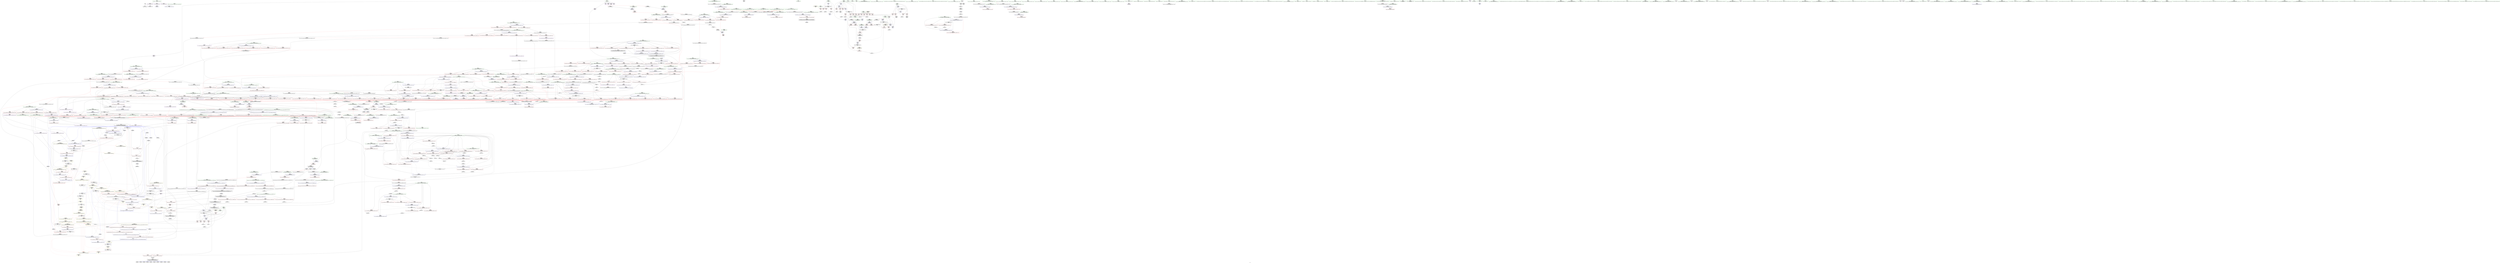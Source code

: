 digraph "SVFG" {
	label="SVFG";

	Node0x55e524f6beb0 [shape=record,color=grey,label="{NodeID: 0\nNullPtr}"];
	Node0x55e524f6beb0 -> Node0x55e524fc0420[style=solid];
	Node0x55e524f6beb0 -> Node0x55e524fdfb80[style=solid];
	Node0x55e524fc7d30 [shape=record,color=red,label="{NodeID: 443\n757\<--719\n\<--__first.addr\n_ZSt13__adjust_heapIPiliN9__gnu_cxx5__ops15_Iter_less_iterEEvT_T0_S5_T1_T2_\n}"];
	Node0x55e524fc7d30 -> Node0x55e524fcc4f0[style=solid];
	Node0x55e525046d70 [shape=record,color=black,label="{NodeID: 1218\nMR_2V_2 = PHI(MR_2V_3, MR_2V_1, )\npts\{10 \}\n|{<s0>14}}"];
	Node0x55e525046d70:s0 -> Node0x55e52504c8d0[style=dashed,color=red];
	Node0x55e524fbbfd0 [shape=record,color=green,label="{NodeID: 111\n583\<--584\n__comp.addr\<--__comp.addr_field_insensitive\n_ZSt11__make_heapIPiN9__gnu_cxx5__ops15_Iter_less_iterEEvT_S4_RT0_\n}"];
	Node0x55e524fbbfd0 -> Node0x55e524fc6810[style=solid];
	Node0x55e524fbbfd0 -> Node0x55e524fe25f0[style=solid];
	Node0x55e5250bb300 [shape=record,color=black,label="{NodeID: 1661\n1251 = PHI(705, )\n}"];
	Node0x55e5250bb300 -> Node0x55e524fde630[style=solid];
	Node0x55e524fdd5f0 [shape=record,color=red,label="{NodeID: 554\n1137\<--1136\n\<--call6\n_ZSt16__insertion_sortIPiN9__gnu_cxx5__ops15_Iter_less_iterEEvT_S4_T0_\n}"];
	Node0x55e524fdd5f0 -> Node0x55e524fe5ac0[style=solid];
	Node0x55e524fc0620 [shape=record,color=black,label="{NodeID: 222\n223\<--64\nmain_ret\<--\nmain\n}"];
	Node0x55e524fe3080 [shape=record,color=blue,label="{NodeID: 665\n691\<--690\n\<--\n_ZSt10__pop_heapIPiN9__gnu_cxx5__ops15_Iter_less_iterEEvT_S4_S4_RT0_\n|{|<s1>39}}"];
	Node0x55e524fe3080 -> Node0x55e524fc7ac0[style=dashed];
	Node0x55e524fe3080:s1 -> Node0x55e525047770[style=dashed,color=red];
	Node0x55e524fce230 [shape=record,color=red,label="{NodeID: 333\n134\<--133\n\<--arrayidx16\n_Z5main2v\n}"];
	Node0x55e524fce230 -> Node0x55e524fd51b0[style=solid];
	Node0x55e5250011c0 [shape=record,color=grey,label="{NodeID: 1108\n759 = Binary(758, 563, )\n}"];
	Node0x55e524fb8040 [shape=record,color=green,label="{NodeID: 1\n7\<--1\n__dso_handle\<--dummyObj\nGlob }"];
	Node0x55e524fc7e00 [shape=record,color=red,label="{NodeID: 444\n767\<--719\n\<--__first.addr\n_ZSt13__adjust_heapIPiliN9__gnu_cxx5__ops15_Iter_less_iterEEvT_T0_S5_T1_T2_\n}"];
	Node0x55e524fc7e00 -> Node0x55e524fcc5c0[style=solid];
	Node0x55e525047270 [shape=record,color=black,label="{NodeID: 1219\nMR_36V_3 = PHI(MR_36V_4, MR_36V_2, )\npts\{229 \}\n}"];
	Node0x55e525047270 -> Node0x55e524fcebf0[style=dashed];
	Node0x55e525047270 -> Node0x55e524fcecc0[style=dashed];
	Node0x55e525047270 -> Node0x55e524fced90[style=dashed];
	Node0x55e525047270 -> Node0x55e524fe0e60[style=dashed];
	Node0x55e524fbc0a0 [shape=record,color=green,label="{NodeID: 112\n585\<--586\n__len\<--__len_field_insensitive\n_ZSt11__make_heapIPiN9__gnu_cxx5__ops15_Iter_less_iterEEvT_S4_RT0_\n}"];
	Node0x55e524fbc0a0 -> Node0x55e524fc68e0[style=solid];
	Node0x55e524fbc0a0 -> Node0x55e524fc69b0[style=solid];
	Node0x55e524fbc0a0 -> Node0x55e524fe26c0[style=solid];
	Node0x55e5250bb440 [shape=record,color=black,label="{NodeID: 1662\n1276 = PHI(1318, )\n|{<s0>86}}"];
	Node0x55e5250bb440:s0 -> Node0x55e5250c1050[style=solid,color=red];
	Node0x55e524fdd6c0 [shape=record,color=red,label="{NodeID: 555\n1174\<--1160\n\<--__first.addr\n_ZSt26__unguarded_insertion_sortIPiN9__gnu_cxx5__ops15_Iter_less_iterEEvT_S4_T0_\n}"];
	Node0x55e524fdd6c0 -> Node0x55e524fe5e00[style=solid];
	Node0x55e524fc06f0 [shape=record,color=black,label="{NodeID: 223\n71\<--70\nidxprom\<--\n_Z5main2v\n}"];
	Node0x55e524fe3150 [shape=record,color=blue,label="{NodeID: 666\n707\<--706\n__t.addr\<--__t\n_ZSt4moveIRiEONSt16remove_referenceIT_E4typeEOS2_\n}"];
	Node0x55e524fe3150 -> Node0x55e524fc7b90[style=dashed];
	Node0x55e524fce300 [shape=record,color=red,label="{NodeID: 334\n146\<--143\n\<--call20\n_Z5main2v\n}"];
	Node0x55e524fce300 -> Node0x55e524fe0640[style=solid];
	Node0x55e525001340 [shape=record,color=grey,label="{NodeID: 1109\n247 = Binary(246, 77, )\n}"];
	Node0x55e525001340 -> Node0x55e524fe0e60[style=solid];
	Node0x55e524fb80d0 [shape=record,color=green,label="{NodeID: 2\n11\<--1\n_ZSt3cin\<--dummyObj\nGlob }"];
	Node0x55e524fc7ed0 [shape=record,color=red,label="{NodeID: 445\n772\<--719\n\<--__first.addr\n_ZSt13__adjust_heapIPiliN9__gnu_cxx5__ops15_Iter_less_iterEEvT_T0_S5_T1_T2_\n}"];
	Node0x55e524fc7ed0 -> Node0x55e524fcc690[style=solid];
	Node0x55e525047770 [shape=record,color=black,label="{NodeID: 1220\nMR_2V_2 = PHI(MR_2V_3, MR_2V_1, )\npts\{10 \}\n|{|<s5>40}}"];
	Node0x55e525047770 -> Node0x55e524fd90e0[style=dashed];
	Node0x55e525047770 -> Node0x55e524fd91b0[style=dashed];
	Node0x55e525047770 -> Node0x55e524fe38a0[style=dashed];
	Node0x55e525047770 -> Node0x55e524fe3b10[style=dashed];
	Node0x55e525047770 -> Node0x55e525039550[style=dashed];
	Node0x55e525047770:s5 -> Node0x55e52504e0c0[style=dashed,color=red];
	Node0x55e524fbc170 [shape=record,color=green,label="{NodeID: 113\n587\<--588\n__parent\<--__parent_field_insensitive\n_ZSt11__make_heapIPiN9__gnu_cxx5__ops15_Iter_less_iterEEvT_S4_RT0_\n}"];
	Node0x55e524fbc170 -> Node0x55e524fc6a80[style=solid];
	Node0x55e524fbc170 -> Node0x55e524fc6b50[style=solid];
	Node0x55e524fbc170 -> Node0x55e524fc6c20[style=solid];
	Node0x55e524fbc170 -> Node0x55e524fc6cf0[style=solid];
	Node0x55e524fbc170 -> Node0x55e524fe2790[style=solid];
	Node0x55e524fbc170 -> Node0x55e524fe2930[style=solid];
	Node0x55e5250bb580 [shape=record,color=black,label="{NodeID: 1663\n1280 = PHI(1318, )\n|{<s0>86}}"];
	Node0x55e5250bb580:s0 -> Node0x55e5250c1190[style=solid,color=red];
	Node0x55e524fdd790 [shape=record,color=red,label="{NodeID: 556\n1178\<--1162\n\<--__last.addr\n_ZSt26__unguarded_insertion_sortIPiN9__gnu_cxx5__ops15_Iter_less_iterEEvT_S4_T0_\n}"];
	Node0x55e524fdd790 -> Node0x55e524fd7bb0[style=solid];
	Node0x55e524fc07c0 [shape=record,color=black,label="{NodeID: 224\n81\<--80\nidx.ext\<--\n_Z5main2v\n}"];
	Node0x55e524fe3220 [shape=record,color=blue,label="{NodeID: 667\n719\<--713\n__first.addr\<--__first\n_ZSt13__adjust_heapIPiliN9__gnu_cxx5__ops15_Iter_less_iterEEvT_T0_S5_T1_T2_\n}"];
	Node0x55e524fe3220 -> Node0x55e524fc7c60[style=dashed];
	Node0x55e524fe3220 -> Node0x55e524fc7d30[style=dashed];
	Node0x55e524fe3220 -> Node0x55e524fc7e00[style=dashed];
	Node0x55e524fe3220 -> Node0x55e524fc7ed0[style=dashed];
	Node0x55e524fe3220 -> Node0x55e524fc7fa0[style=dashed];
	Node0x55e524fe3220 -> Node0x55e524fc8070[style=dashed];
	Node0x55e524fe3220 -> Node0x55e524fc8140[style=dashed];
	Node0x55e524fce3d0 [shape=record,color=red,label="{NodeID: 335\n179\<--169\n\<--__first.addr\n_ZSt4sortIPiEvT_S1_\n|{<s0>11}}"];
	Node0x55e524fce3d0:s0 -> Node0x55e5250c1410[style=solid,color=red];
	Node0x55e5250014c0 [shape=record,color=grey,label="{NodeID: 1110\n764 = Binary(763, 347, )\n}"];
	Node0x55e5250014c0 -> Node0x55e524fe37d0[style=solid];
	Node0x55e524fb8380 [shape=record,color=green,label="{NodeID: 3\n12\<--1\n_ZSt4cout\<--dummyObj\nGlob }"];
	Node0x55e524fc7fa0 [shape=record,color=red,label="{NodeID: 446\n793\<--719\n\<--__first.addr\n_ZSt13__adjust_heapIPiliN9__gnu_cxx5__ops15_Iter_less_iterEEvT_T0_S5_T1_T2_\n}"];
	Node0x55e524fc7fa0 -> Node0x55e524fcc760[style=solid];
	Node0x55e524fbc240 [shape=record,color=green,label="{NodeID: 114\n589\<--590\n__value\<--__value_field_insensitive\n_ZSt11__make_heapIPiN9__gnu_cxx5__ops15_Iter_less_iterEEvT_S4_RT0_\n|{|<s1>34}}"];
	Node0x55e524fbc240 -> Node0x55e524fe2860[style=solid];
	Node0x55e524fbc240:s1 -> Node0x55e5250c1f70[style=solid,color=red];
	Node0x55e5250bb6c0 [shape=record,color=black,label="{NodeID: 1664\n1282 = PHI(1318, )\n|{<s0>86}}"];
	Node0x55e5250bb6c0:s0 -> Node0x55e5250c12d0[style=solid,color=red];
	Node0x55e524fdd860 [shape=record,color=red,label="{NodeID: 557\n1177\<--1164\n\<--__i\n_ZSt26__unguarded_insertion_sortIPiN9__gnu_cxx5__ops15_Iter_less_iterEEvT_S4_T0_\n}"];
	Node0x55e524fdd860 -> Node0x55e524fd7bb0[style=solid];
	Node0x55e5250512e0 [shape=record,color=yellow,style=double,label="{NodeID: 1332\n158V_1 = ENCHI(MR_158V_0)\npts\{590 677 726 1067 1099 1221 \}\nFun[_ZSt11__push_heapIPiliN9__gnu_cxx5__ops14_Iter_less_valEEvT_T0_S5_T1_RT2_]}"];
	Node0x55e5250512e0 -> Node0x55e524fda050[style=dashed];
	Node0x55e5250512e0 -> Node0x55e524fda120[style=dashed];
	Node0x55e524fc0890 [shape=record,color=black,label="{NodeID: 225\n111\<--110\nidxprom9\<--\n_Z5main2v\n}"];
	Node0x55e524fe32f0 [shape=record,color=blue,label="{NodeID: 668\n721\<--714\n__holeIndex.addr\<--__holeIndex\n_ZSt13__adjust_heapIPiliN9__gnu_cxx5__ops15_Iter_less_iterEEvT_T0_S5_T1_T2_\n}"];
	Node0x55e524fe32f0 -> Node0x55e524fc8210[style=dashed];
	Node0x55e524fe32f0 -> Node0x55e524fc82e0[style=dashed];
	Node0x55e524fe32f0 -> Node0x55e524fc83b0[style=dashed];
	Node0x55e524fe32f0 -> Node0x55e524fc8480[style=dashed];
	Node0x55e524fe32f0 -> Node0x55e524fe3970[style=dashed];
	Node0x55e524fe32f0 -> Node0x55e524fe3be0[style=dashed];
	Node0x55e524fe32f0 -> Node0x55e525039a50[style=dashed];
	Node0x55e524fce4a0 [shape=record,color=red,label="{NodeID: 336\n180\<--171\n\<--__last.addr\n_ZSt4sortIPiEvT_S1_\n|{<s0>11}}"];
	Node0x55e524fce4a0:s0 -> Node0x55e5250c1550[style=solid,color=red];
	Node0x55e525001640 [shape=record,color=grey,label="{NodeID: 1111\n614 = Binary(613, 286, )\n}"];
	Node0x55e525001640 -> Node0x55e524fe2790[style=solid];
	Node0x55e524fb8410 [shape=record,color=green,label="{NodeID: 4\n13\<--1\n.str\<--dummyObj\nGlob }"];
	Node0x55e524fc8070 [shape=record,color=red,label="{NodeID: 447\n799\<--719\n\<--__first.addr\n_ZSt13__adjust_heapIPiliN9__gnu_cxx5__ops15_Iter_less_iterEEvT_T0_S5_T1_T2_\n}"];
	Node0x55e524fc8070 -> Node0x55e524fcc830[style=solid];
	Node0x55e524fc0c70 [shape=record,color=green,label="{NodeID: 115\n591\<--592\nagg.tmp\<--agg.tmp_field_insensitive\n_ZSt11__make_heapIPiN9__gnu_cxx5__ops15_Iter_less_iterEEvT_S4_RT0_\n}"];
	Node0x55e5250bb800 [shape=record,color=black,label="{NodeID: 1665\n1283 = PHI(1294, )\n}"];
	Node0x55e5250bb800 -> Node0x55e524fca170[style=solid];
	Node0x55e524fdd930 [shape=record,color=red,label="{NodeID: 558\n1181\<--1164\n\<--__i\n_ZSt26__unguarded_insertion_sortIPiN9__gnu_cxx5__ops15_Iter_less_iterEEvT_S4_T0_\n|{<s0>75}}"];
	Node0x55e524fdd930:s0 -> Node0x55e5250c0010[style=solid,color=red];
	Node0x55e524fc0960 [shape=record,color=black,label="{NodeID: 226\n132\<--131\nidxprom15\<--\n_Z5main2v\n}"];
	Node0x55e524fe33c0 [shape=record,color=blue,label="{NodeID: 669\n723\<--715\n__len.addr\<--__len\n_ZSt13__adjust_heapIPiliN9__gnu_cxx5__ops15_Iter_less_iterEEvT_T0_S5_T1_T2_\n}"];
	Node0x55e524fe33c0 -> Node0x55e524fc8620[style=dashed];
	Node0x55e524fe33c0 -> Node0x55e524fc86f0[style=dashed];
	Node0x55e524fe33c0 -> Node0x55e524fc87c0[style=dashed];
	Node0x55e524fce570 [shape=record,color=red,label="{NodeID: 337\n211\<--191\n\<--retval\n_ZSt3minIiERKT_S2_S2_\n}"];
	Node0x55e524fce570 -> Node0x55e524fc0a30[style=solid];
	Node0x55e5250017c0 [shape=record,color=grey,label="{NodeID: 1112\n613 = Binary(612, 286, )\n}"];
	Node0x55e5250017c0 -> Node0x55e525001640[style=solid];
	Node0x55e524fb84a0 [shape=record,color=green,label="{NodeID: 5\n16\<--1\n\<--dummyObj\nCan only get source location for instruction, argument, global var or function.}"];
	Node0x55e524fc8140 [shape=record,color=red,label="{NodeID: 448\n813\<--719\n\<--__first.addr\n_ZSt13__adjust_heapIPiliN9__gnu_cxx5__ops15_Iter_less_iterEEvT_T0_S5_T1_T2_\n|{<s0>46}}"];
	Node0x55e524fc8140:s0 -> Node0x55e5250bfc00[style=solid,color=red];
	Node0x55e524fc0d40 [shape=record,color=green,label="{NodeID: 116\n621\<--622\n_ZSt4moveIRiEONSt16remove_referenceIT_E4typeEOS2_\<--_ZSt4moveIRiEONSt16remove_referenceIT_E4typeEOS2__field_insensitive\n}"];
	Node0x55e5250bb940 [shape=record,color=black,label="{NodeID: 1666\n1314 = PHI(1325, )\n}"];
	Node0x55e5250bb940 -> Node0x55e524fca310[style=solid];
	Node0x55e524fdda00 [shape=record,color=red,label="{NodeID: 559\n1185\<--1164\n\<--__i\n_ZSt26__unguarded_insertion_sortIPiN9__gnu_cxx5__ops15_Iter_less_iterEEvT_S4_T0_\n}"];
	Node0x55e524fdda00 -> Node0x55e524fcbda0[style=solid];
	Node0x55e524fc0a30 [shape=record,color=black,label="{NodeID: 227\n188\<--211\n_ZSt3minIiERKT_S2_S2__ret\<--\n_ZSt3minIiERKT_S2_S2_\n|{<s0>7}}"];
	Node0x55e524fc0a30:s0 -> Node0x55e5250b8200[style=solid,color=blue];
	Node0x55e524fe3490 [shape=record,color=blue,label="{NodeID: 670\n725\<--716\n__value.addr\<--__value\n_ZSt13__adjust_heapIPiliN9__gnu_cxx5__ops15_Iter_less_iterEEvT_T0_S5_T1_T2_\n}"];
	Node0x55e524fe3490 -> Node0x55e524fd90e0[style=dashed];
	Node0x55e524fe3490 -> Node0x55e524fd91b0[style=dashed];
	Node0x55e524fe3490 -> Node0x55e524fd9280[style=dashed];
	Node0x55e524fce640 [shape=record,color=red,label="{NodeID: 338\n201\<--193\n\<--__a.addr\n_ZSt3minIiERKT_S2_S2_\n}"];
	Node0x55e524fce640 -> Node0x55e524fcea50[style=solid];
	Node0x55e525001940 [shape=record,color=grey,label="{NodeID: 1113\n601 = Binary(600, 281, )\n}"];
	Node0x55e525001940 -> Node0x55e524fd8030[style=solid];
	Node0x55e524fb8530 [shape=record,color=green,label="{NodeID: 6\n64\<--1\n\<--dummyObj\nCan only get source location for instruction, argument, global var or function.}"];
	Node0x55e524fc8210 [shape=record,color=red,label="{NodeID: 449\n739\<--721\n\<--__holeIndex.addr\n_ZSt13__adjust_heapIPiliN9__gnu_cxx5__ops15_Iter_less_iterEEvT_T0_S5_T1_T2_\n}"];
	Node0x55e524fc8210 -> Node0x55e524fe3560[style=solid];
	Node0x55e525048b70 [shape=record,color=black,label="{NodeID: 1224\nMR_25V_3 = PHI(MR_25V_4, MR_25V_2, )\npts\{192 \}\n}"];
	Node0x55e525048b70 -> Node0x55e524fce570[style=dashed];
	Node0x55e524fc0e40 [shape=record,color=green,label="{NodeID: 117\n632\<--633\n_ZSt13__adjust_heapIPiliN9__gnu_cxx5__ops15_Iter_less_iterEEvT_T0_S5_T1_T2_\<--_ZSt13__adjust_heapIPiliN9__gnu_cxx5__ops15_Iter_less_iterEEvT_T0_S5_T1_T2__field_insensitive\n}"];
	Node0x55e5250bba80 [shape=record,color=black,label="{NodeID: 1667\n167 = PHI(84, )\n0th arg _ZSt4sortIPiEvT_S1_ }"];
	Node0x55e5250bba80 -> Node0x55e524fe07e0[style=solid];
	Node0x55e524fddad0 [shape=record,color=red,label="{NodeID: 560\n1203\<--1194\n\<--__first.addr\n_ZSt13move_backwardIPiS0_ET0_T_S2_S1_\n|{<s0>76}}"];
	Node0x55e524fddad0:s0 -> Node0x55e5250bcd30[style=solid,color=red];
	Node0x55e524fc0b00 [shape=record,color=black,label="{NodeID: 228\n277\<--275\nsub.ptr.lhs.cast\<--\n_ZSt6__sortIPiN9__gnu_cxx5__ops15_Iter_less_iterEEvT_S4_T0_\n}"];
	Node0x55e524fc0b00 -> Node0x55e524fd4bb0[style=solid];
	Node0x55e524fe3560 [shape=record,color=blue,label="{NodeID: 671\n727\<--739\n__topIndex\<--\n_ZSt13__adjust_heapIPiliN9__gnu_cxx5__ops15_Iter_less_iterEEvT_T0_S5_T1_T2_\n}"];
	Node0x55e524fe3560 -> Node0x55e524fc8890[style=dashed];
	Node0x55e524fce710 [shape=record,color=red,label="{NodeID: 339\n208\<--193\n\<--__a.addr\n_ZSt3minIiERKT_S2_S2_\n}"];
	Node0x55e524fce710 -> Node0x55e524fe0bf0[style=solid];
	Node0x55e525001ac0 [shape=record,color=grey,label="{NodeID: 1114\n600 = Binary(598, 599, )\n}"];
	Node0x55e525001ac0 -> Node0x55e525001940[style=solid];
	Node0x55e524fb8d70 [shape=record,color=green,label="{NodeID: 7\n77\<--1\n\<--dummyObj\nCan only get source location for instruction, argument, global var or function.}"];
	Node0x55e524fc82e0 [shape=record,color=red,label="{NodeID: 450\n741\<--721\n\<--__holeIndex.addr\n_ZSt13__adjust_heapIPiliN9__gnu_cxx5__ops15_Iter_less_iterEEvT_T0_S5_T1_T2_\n}"];
	Node0x55e524fc82e0 -> Node0x55e524fe3630[style=solid];
	Node0x55e525049070 [shape=record,color=black,label="{NodeID: 1225\nMR_2V_3 = PHI(MR_2V_6, MR_2V_1, )\npts\{10 \}\n|{|<s2>68|<s3>70|<s4>73|<s5>73}}"];
	Node0x55e525049070 -> Node0x55e524fdd520[style=dashed];
	Node0x55e525049070 -> Node0x55e52503d150[style=dashed];
	Node0x55e525049070:s2 -> Node0x55e52504e0c0[style=dashed,color=red];
	Node0x55e525049070:s3 -> Node0x55e52504f900[style=dashed,color=red];
	Node0x55e525049070:s4 -> Node0x55e524fde490[style=dashed,color=red];
	Node0x55e525049070:s5 -> Node0x55e525038150[style=dashed,color=red];
	Node0x55e524fc0f40 [shape=record,color=green,label="{NodeID: 118\n647\<--648\nthis.addr\<--this.addr_field_insensitive\n_ZNK9__gnu_cxx5__ops15_Iter_less_iterclIPiS3_EEbT_T0_\n}"];
	Node0x55e524fc0f40 -> Node0x55e524fc6f60[style=solid];
	Node0x55e524fc0f40 -> Node0x55e524fe2a00[style=solid];
	Node0x55e5250bbbc0 [shape=record,color=black,label="{NodeID: 1668\n168 = PHI(83, )\n1st arg _ZSt4sortIPiEvT_S1_ }"];
	Node0x55e5250bbbc0 -> Node0x55e524fe08b0[style=solid];
	Node0x55e524fddba0 [shape=record,color=red,label="{NodeID: 561\n1207\<--1196\n\<--__last.addr\n_ZSt13move_backwardIPiS0_ET0_T_S2_S1_\n|{<s0>77}}"];
	Node0x55e524fddba0:s0 -> Node0x55e5250bcd30[style=solid,color=red];
	Node0x55e524fc8d60 [shape=record,color=black,label="{NodeID: 229\n278\<--276\nsub.ptr.rhs.cast\<--\n_ZSt6__sortIPiN9__gnu_cxx5__ops15_Iter_less_iterEEvT_S4_T0_\n}"];
	Node0x55e524fc8d60 -> Node0x55e524fd4bb0[style=solid];
	Node0x55e524fe3630 [shape=record,color=blue,label="{NodeID: 672\n729\<--741\n__secondChild\<--\n_ZSt13__adjust_heapIPiliN9__gnu_cxx5__ops15_Iter_less_iterEEvT_T0_S5_T1_T2_\n}"];
	Node0x55e524fe3630 -> Node0x55e524fc8960[style=dashed];
	Node0x55e524fe3630 -> Node0x55e524fc8a30[style=dashed];
	Node0x55e524fe3630 -> Node0x55e524fd8da0[style=dashed];
	Node0x55e524fe3630 -> Node0x55e524fd8e70[style=dashed];
	Node0x55e524fe3630 -> Node0x55e524fe3700[style=dashed];
	Node0x55e524fe3630 -> Node0x55e524fe3a40[style=dashed];
	Node0x55e524fe3630 -> Node0x55e525039f50[style=dashed];
	Node0x55e524fce7e0 [shape=record,color=red,label="{NodeID: 340\n199\<--195\n\<--__b.addr\n_ZSt3minIiERKT_S2_S2_\n}"];
	Node0x55e524fce7e0 -> Node0x55e524fce980[style=solid];
	Node0x55e524ffdf20 [shape=record,color=grey,label="{NodeID: 1115\n285 = Binary(282, 286, )\n|{<s0>16}}"];
	Node0x55e524ffdf20:s0 -> Node0x55e5250be970[style=solid,color=red];
	Node0x55e524fb8e00 [shape=record,color=green,label="{NodeID: 8\n124\<--1\n\<--dummyObj\nCan only get source location for instruction, argument, global var or function.}"];
	Node0x55e524fc83b0 [shape=record,color=red,label="{NodeID: 451\n773\<--721\n\<--__holeIndex.addr\n_ZSt13__adjust_heapIPiliN9__gnu_cxx5__ops15_Iter_less_iterEEvT_T0_S5_T1_T2_\n}"];
	Node0x55e524fc1010 [shape=record,color=green,label="{NodeID: 119\n649\<--650\n__it1.addr\<--__it1.addr_field_insensitive\n_ZNK9__gnu_cxx5__ops15_Iter_less_iterclIPiS3_EEbT_T0_\n}"];
	Node0x55e524fc1010 -> Node0x55e524fc7030[style=solid];
	Node0x55e524fc1010 -> Node0x55e524fe2ad0[style=solid];
	Node0x55e5250bbd00 [shape=record,color=black,label="{NodeID: 1669\n905 = PHI(870, )\n0th arg _ZNK9__gnu_cxx5__ops14_Iter_less_valclIPiiEEbT_RT0_ }"];
	Node0x55e5250bbd00 -> Node0x55e524fe4670[style=solid];
	Node0x55e524fddc70 [shape=record,color=red,label="{NodeID: 562\n1209\<--1198\n\<--__result.addr\n_ZSt13move_backwardIPiS0_ET0_T_S2_S1_\n|{<s0>78}}"];
	Node0x55e524fddc70:s0 -> Node0x55e5250119f0[style=solid,color=red];
	Node0x55e525051800 [shape=record,color=yellow,style=double,label="{NodeID: 1337\n230V_1 = ENCHI(MR_230V_0)\npts\{590 677 726 851 1067 1099 \}\nFun[_ZSt25__unguarded_linear_insertIPiN9__gnu_cxx5__ops14_Val_less_iterEEvT_T0_]}"];
	Node0x55e525051800 -> Node0x55e524fde490[style=dashed];
	Node0x55e525051800 -> Node0x55e524fde560[style=dashed];
	Node0x55e525051800 -> Node0x55e524fde630[style=dashed];
	Node0x55e524fc8df0 [shape=record,color=black,label="{NodeID: 230\n327\<--325\nsub.ptr.lhs.cast\<--\n_ZSt16__introsort_loopIPilN9__gnu_cxx5__ops15_Iter_less_iterEEvT_S4_T0_T1_\n}"];
	Node0x55e524fc8df0 -> Node0x55e525000740[style=solid];
	Node0x55e524fe3700 [shape=record,color=blue,label="{NodeID: 673\n729\<--752\n__secondChild\<--mul\n_ZSt13__adjust_heapIPiliN9__gnu_cxx5__ops15_Iter_less_iterEEvT_T0_S5_T1_T2_\n}"];
	Node0x55e524fe3700 -> Node0x55e524fc8960[style=dashed];
	Node0x55e524fe3700 -> Node0x55e524fc8a30[style=dashed];
	Node0x55e524fe3700 -> Node0x55e524fc8b00[style=dashed];
	Node0x55e524fe3700 -> Node0x55e524fc8bd0[style=dashed];
	Node0x55e524fe3700 -> Node0x55e524fc8ca0[style=dashed];
	Node0x55e524fe3700 -> Node0x55e524fd8c00[style=dashed];
	Node0x55e524fe3700 -> Node0x55e524fd8cd0[style=dashed];
	Node0x55e524fe3700 -> Node0x55e524fd8da0[style=dashed];
	Node0x55e524fe3700 -> Node0x55e524fd8e70[style=dashed];
	Node0x55e524fe3700 -> Node0x55e524fe3700[style=dashed];
	Node0x55e524fe3700 -> Node0x55e524fe37d0[style=dashed];
	Node0x55e524fe3700 -> Node0x55e524fe3a40[style=dashed];
	Node0x55e524fe3700 -> Node0x55e525039f50[style=dashed];
	Node0x55e524fce8b0 [shape=record,color=red,label="{NodeID: 341\n205\<--195\n\<--__b.addr\n_ZSt3minIiERKT_S2_S2_\n}"];
	Node0x55e524fce8b0 -> Node0x55e524fe0b20[style=solid];
	Node0x55e524fd4bb0 [shape=record,color=grey,label="{NodeID: 1116\n279 = Binary(277, 278, )\n}"];
	Node0x55e524fd4bb0 -> Node0x55e524fd4eb0[style=solid];
	Node0x55e524fb8e90 [shape=record,color=green,label="{NodeID: 9\n281\<--1\n\<--dummyObj\nCan only get source location for instruction, argument, global var or function.}"];
	Node0x55e524fc8480 [shape=record,color=red,label="{NodeID: 452\n800\<--721\n\<--__holeIndex.addr\n_ZSt13__adjust_heapIPiliN9__gnu_cxx5__ops15_Iter_less_iterEEvT_T0_S5_T1_T2_\n}"];
	Node0x55e524fc10e0 [shape=record,color=green,label="{NodeID: 120\n651\<--652\n__it2.addr\<--__it2.addr_field_insensitive\n_ZNK9__gnu_cxx5__ops15_Iter_less_iterclIPiS3_EEbT_T0_\n}"];
	Node0x55e524fc10e0 -> Node0x55e524fc7100[style=solid];
	Node0x55e524fc10e0 -> Node0x55e524fe2ba0[style=solid];
	Node0x55e5250bbe40 [shape=record,color=black,label="{NodeID: 1670\n906 = PHI(873, )\n1st arg _ZNK9__gnu_cxx5__ops14_Iter_less_valclIPiiEEbT_RT0_ }"];
	Node0x55e5250bbe40 -> Node0x55e524fe4740[style=solid];
	Node0x55e524fddd40 [shape=record,color=red,label="{NodeID: 563\n1225\<--1218\n\<--__last.addr\n_ZSt25__unguarded_linear_insertIPiN9__gnu_cxx5__ops14_Val_less_iterEEvT_T0_\n|{<s0>79}}"];
	Node0x55e524fddd40:s0 -> Node0x55e5250c1f70[style=solid,color=red];
	Node0x55e525051970 [shape=record,color=yellow,style=double,label="{NodeID: 1338\n2V_1 = ENCHI(MR_2V_0)\npts\{10 \}\nFun[_ZSt14__partial_sortIPiN9__gnu_cxx5__ops15_Iter_less_iterEEvT_S4_S4_T0_]|{<s0>25}}"];
	Node0x55e525051970:s0 -> Node0x55e52504bd30[style=dashed,color=red];
	Node0x55e524fc8ec0 [shape=record,color=black,label="{NodeID: 231\n328\<--326\nsub.ptr.rhs.cast\<--\n_ZSt16__introsort_loopIPilN9__gnu_cxx5__ops15_Iter_less_iterEEvT_S4_T0_T1_\n}"];
	Node0x55e524fc8ec0 -> Node0x55e525000740[style=solid];
	Node0x55e524fe37d0 [shape=record,color=blue,label="{NodeID: 674\n729\<--764\n__secondChild\<--dec\n_ZSt13__adjust_heapIPiliN9__gnu_cxx5__ops15_Iter_less_iterEEvT_T0_S5_T1_T2_\n}"];
	Node0x55e524fe37d0 -> Node0x55e524fc8960[style=dashed];
	Node0x55e524fe37d0 -> Node0x55e524fc8a30[style=dashed];
	Node0x55e524fe37d0 -> Node0x55e524fd8c00[style=dashed];
	Node0x55e524fe37d0 -> Node0x55e524fd8cd0[style=dashed];
	Node0x55e524fe37d0 -> Node0x55e524fd8da0[style=dashed];
	Node0x55e524fe37d0 -> Node0x55e524fd8e70[style=dashed];
	Node0x55e524fe37d0 -> Node0x55e524fe3700[style=dashed];
	Node0x55e524fe37d0 -> Node0x55e524fe3a40[style=dashed];
	Node0x55e524fe37d0 -> Node0x55e525039f50[style=dashed];
	Node0x55e524fce980 [shape=record,color=red,label="{NodeID: 342\n200\<--199\n\<--\n_ZSt3minIiERKT_S2_S2_\n}"];
	Node0x55e524fce980 -> Node0x55e524fd69b0[style=solid];
	Node0x55e524fd4d30 [shape=record,color=grey,label="{NodeID: 1117\n76 = Binary(75, 77, )\n}"];
	Node0x55e524fd4d30 -> Node0x55e524fdfd50[style=solid];
	Node0x55e524fb8f20 [shape=record,color=green,label="{NodeID: 10\n286\<--1\n\<--dummyObj\nCan only get source location for instruction, argument, global var or function.}"];
	Node0x55e524fc8550 [shape=record,color=red,label="{NodeID: 453\n814\<--721\n\<--__holeIndex.addr\n_ZSt13__adjust_heapIPiliN9__gnu_cxx5__ops15_Iter_less_iterEEvT_T0_S5_T1_T2_\n|{<s0>46}}"];
	Node0x55e524fc8550:s0 -> Node0x55e5250bfcd0[style=solid,color=red];
	Node0x55e525049f70 [shape=record,color=black,label="{NodeID: 1228\nMR_214V_3 = PHI(MR_214V_4, MR_214V_2, )\npts\{1165 \}\n}"];
	Node0x55e525049f70 -> Node0x55e524fdd860[style=dashed];
	Node0x55e525049f70 -> Node0x55e524fdd930[style=dashed];
	Node0x55e525049f70 -> Node0x55e524fdda00[style=dashed];
	Node0x55e525049f70 -> Node0x55e524fe5ed0[style=dashed];
	Node0x55e524fc11b0 [shape=record,color=green,label="{NodeID: 121\n668\<--669\n__first.addr\<--__first.addr_field_insensitive\n_ZSt10__pop_heapIPiN9__gnu_cxx5__ops15_Iter_less_iterEEvT_S4_S4_RT0_\n}"];
	Node0x55e524fc11b0 -> Node0x55e524fc7370[style=solid];
	Node0x55e524fc11b0 -> Node0x55e524fc7440[style=solid];
	Node0x55e524fc11b0 -> Node0x55e524fc7510[style=solid];
	Node0x55e524fc11b0 -> Node0x55e524fe2c70[style=solid];
	Node0x55e5250bbf80 [shape=record,color=black,label="{NodeID: 1671\n907 = PHI(850, )\n2nd arg _ZNK9__gnu_cxx5__ops14_Iter_less_valclIPiiEEbT_RT0_ }"];
	Node0x55e5250bbf80 -> Node0x55e524fe4810[style=solid];
	Node0x55e524fdde10 [shape=record,color=red,label="{NodeID: 564\n1229\<--1218\n\<--__last.addr\n_ZSt25__unguarded_linear_insertIPiN9__gnu_cxx5__ops14_Val_less_iterEEvT_T0_\n}"];
	Node0x55e524fdde10 -> Node0x55e524fe63b0[style=solid];
	Node0x55e524fc8f90 [shape=record,color=black,label="{NodeID: 232\n373\<--369\ncast\<--\n_ZSt4__lgl\n}"];
	Node0x55e524fe38a0 [shape=record,color=blue,label="{NodeID: 675\n774\<--771\nadd.ptr5\<--\n_ZSt13__adjust_heapIPiliN9__gnu_cxx5__ops15_Iter_less_iterEEvT_T0_S5_T1_T2_\n}"];
	Node0x55e524fe38a0 -> Node0x55e525047770[style=dashed];
	Node0x55e524fcea50 [shape=record,color=red,label="{NodeID: 343\n202\<--201\n\<--\n_ZSt3minIiERKT_S2_S2_\n}"];
	Node0x55e524fcea50 -> Node0x55e524fd69b0[style=solid];
	Node0x55e524fd4eb0 [shape=record,color=grey,label="{NodeID: 1118\n280 = Binary(279, 281, )\n|{<s0>15}}"];
	Node0x55e524fd4eb0:s0 -> Node0x55e5250bd380[style=solid,color=red];
	Node0x55e524fb9020 [shape=record,color=green,label="{NodeID: 11\n332\<--1\n\<--dummyObj\nCan only get source location for instruction, argument, global var or function.}"];
	Node0x55e524fc8620 [shape=record,color=red,label="{NodeID: 454\n745\<--723\n\<--__len.addr\n_ZSt13__adjust_heapIPiliN9__gnu_cxx5__ops15_Iter_less_iterEEvT_T0_S5_T1_T2_\n}"];
	Node0x55e524fc8620 -> Node0x55e525000ec0[style=solid];
	Node0x55e52504a470 [shape=record,color=black,label="{NodeID: 1229\nMR_2V_2 = PHI(MR_2V_3, MR_2V_1, )\npts\{10 \}\n|{<s0>23|<s1>75|<s2>75}}"];
	Node0x55e52504a470:s0 -> Node0x55e525040850[style=dashed,color=blue];
	Node0x55e52504a470:s1 -> Node0x55e524fde490[style=dashed,color=red];
	Node0x55e52504a470:s2 -> Node0x55e525038150[style=dashed,color=red];
	Node0x55e524fc1280 [shape=record,color=green,label="{NodeID: 122\n670\<--671\n__last.addr\<--__last.addr_field_insensitive\n_ZSt10__pop_heapIPiN9__gnu_cxx5__ops15_Iter_less_iterEEvT_S4_S4_RT0_\n}"];
	Node0x55e524fc1280 -> Node0x55e524fc75e0[style=solid];
	Node0x55e524fc1280 -> Node0x55e524fe2d40[style=solid];
	Node0x55e5250bc0c0 [shape=record,color=black,label="{NodeID: 1672\n495 = PHI(438, )\n0th arg _ZSt13__heap_selectIPiN9__gnu_cxx5__ops15_Iter_less_iterEEvT_S4_S4_T0_ }"];
	Node0x55e5250bc0c0 -> Node0x55e524fe1d00[style=solid];
	Node0x55e524fddee0 [shape=record,color=red,label="{NodeID: 565\n1243\<--1218\n\<--__last.addr\n_ZSt25__unguarded_linear_insertIPiN9__gnu_cxx5__ops14_Val_less_iterEEvT_T0_\n}"];
	Node0x55e524fddee0 -> Node0x55e524fe6550[style=solid];
	Node0x55e524fc9060 [shape=record,color=black,label="{NodeID: 233\n374\<--369\nconv\<--\n_ZSt4__lgl\n}"];
	Node0x55e524fc9060 -> Node0x55e524fd5330[style=solid];
	Node0x55e524fe3970 [shape=record,color=blue,label="{NodeID: 676\n721\<--776\n__holeIndex.addr\<--\n_ZSt13__adjust_heapIPiliN9__gnu_cxx5__ops15_Iter_less_iterEEvT_T0_S5_T1_T2_\n}"];
	Node0x55e524fe3970 -> Node0x55e524fc83b0[style=dashed];
	Node0x55e524fe3970 -> Node0x55e524fc8480[style=dashed];
	Node0x55e524fe3970 -> Node0x55e524fe3970[style=dashed];
	Node0x55e524fe3970 -> Node0x55e524fe3be0[style=dashed];
	Node0x55e524fe3970 -> Node0x55e525039a50[style=dashed];
	Node0x55e524fceb20 [shape=record,color=red,label="{NodeID: 344\n235\<--226\n\<--TC\nmain\n}"];
	Node0x55e524fceb20 -> Node0x55e524fd7a30[style=solid];
	Node0x55e524fd5030 [shape=record,color=grey,label="{NodeID: 1119\n140 = Binary(139, 77, )\n}"];
	Node0x55e524fd5030 -> Node0x55e524fe0570[style=solid];
	Node0x55e524fb9120 [shape=record,color=green,label="{NodeID: 12\n336\<--1\n\<--dummyObj\nCan only get source location for instruction, argument, global var or function.|{<s0>39}}"];
	Node0x55e524fb9120:s0 -> Node0x55e5250c0830[style=solid,color=red];
	Node0x55e524fc86f0 [shape=record,color=red,label="{NodeID: 455\n779\<--723\n\<--__len.addr\n_ZSt13__adjust_heapIPiliN9__gnu_cxx5__ops15_Iter_less_iterEEvT_T0_S5_T1_T2_\n}"];
	Node0x55e524fc86f0 -> Node0x55e524fffb40[style=solid];
	Node0x55e524fc1350 [shape=record,color=green,label="{NodeID: 123\n672\<--673\n__result.addr\<--__result.addr_field_insensitive\n_ZSt10__pop_heapIPiN9__gnu_cxx5__ops15_Iter_less_iterEEvT_S4_S4_RT0_\n}"];
	Node0x55e524fc1350 -> Node0x55e524fc76b0[style=solid];
	Node0x55e524fc1350 -> Node0x55e524fc7780[style=solid];
	Node0x55e524fc1350 -> Node0x55e524fe2e10[style=solid];
	Node0x55e5250bc200 [shape=record,color=black,label="{NodeID: 1673\n496 = PHI(439, )\n1st arg _ZSt13__heap_selectIPiN9__gnu_cxx5__ops15_Iter_less_iterEEvT_S4_S4_T0_ }"];
	Node0x55e5250bc200 -> Node0x55e524fe1dd0[style=solid];
	Node0x55e524fddfb0 [shape=record,color=red,label="{NodeID: 566\n1253\<--1218\n\<--__last.addr\n_ZSt25__unguarded_linear_insertIPiN9__gnu_cxx5__ops14_Val_less_iterEEvT_T0_\n}"];
	Node0x55e524fddfb0 -> Node0x55e524fe67c0[style=solid];
	Node0x55e524fc9130 [shape=record,color=black,label="{NodeID: 234\n363\<--375\n_ZSt4__lgl_ret\<--sub\n_ZSt4__lgl\n|{<s0>15}}"];
	Node0x55e524fc9130:s0 -> Node0x55e5250b85b0[style=solid,color=blue];
	Node0x55e524fe3a40 [shape=record,color=blue,label="{NodeID: 677\n729\<--791\n__secondChild\<--mul12\n_ZSt13__adjust_heapIPiliN9__gnu_cxx5__ops15_Iter_less_iterEEvT_T0_S5_T1_T2_\n}"];
	Node0x55e524fe3a40 -> Node0x55e524fd8f40[style=dashed];
	Node0x55e524fe3a40 -> Node0x55e524fd9010[style=dashed];
	Node0x55e524fe3a40 -> Node0x55e525039f50[style=dashed];
	Node0x55e524fcebf0 [shape=record,color=red,label="{NodeID: 345\n234\<--228\n\<--tc\nmain\n}"];
	Node0x55e524fcebf0 -> Node0x55e524fd7a30[style=solid];
	Node0x55e524fd51b0 [shape=record,color=grey,label="{NodeID: 1120\n136 = Binary(135, 134, )\n}"];
	Node0x55e524fd51b0 -> Node0x55e524fe04a0[style=solid];
	Node0x55e524fb9220 [shape=record,color=green,label="{NodeID: 13\n347\<--1\n\<--dummyObj\nCan only get source location for instruction, argument, global var or function.}"];
	Node0x55e524fc87c0 [shape=record,color=red,label="{NodeID: 456\n784\<--723\n\<--__len.addr\n_ZSt13__adjust_heapIPiliN9__gnu_cxx5__ops15_Iter_less_iterEEvT_T0_S5_T1_T2_\n}"];
	Node0x55e524fc87c0 -> Node0x55e524fff6c0[style=solid];
	Node0x55e524fc1420 [shape=record,color=green,label="{NodeID: 124\n674\<--675\n__comp.addr\<--__comp.addr_field_insensitive\n_ZSt10__pop_heapIPiN9__gnu_cxx5__ops15_Iter_less_iterEEvT_S4_S4_RT0_\n}"];
	Node0x55e524fc1420 -> Node0x55e524fc7850[style=solid];
	Node0x55e524fc1420 -> Node0x55e524fe2ee0[style=solid];
	Node0x55e5250bc340 [shape=record,color=black,label="{NodeID: 1674\n497 = PHI(440, )\n2nd arg _ZSt13__heap_selectIPiN9__gnu_cxx5__ops15_Iter_less_iterEEvT_S4_S4_T0_ }"];
	Node0x55e5250bc340 -> Node0x55e524fe1ea0[style=solid];
	Node0x55e524fde080 [shape=record,color=red,label="{NodeID: 567\n1231\<--1222\n\<--__next\n_ZSt25__unguarded_linear_insertIPiN9__gnu_cxx5__ops14_Val_less_iterEEvT_T0_\n}"];
	Node0x55e524fde080 -> Node0x55e524fcbe70[style=solid];
	Node0x55e525051d20 [shape=record,color=yellow,style=double,label="{NodeID: 1342\n12V_1 = ENCHI(MR_12V_0)\npts\{54 \}\nFun[_ZSt3minIiERKT_S2_S2_]}"];
	Node0x55e525051d20 -> Node0x55e524fcea50[style=dashed];
	Node0x55e524fc9200 [shape=record,color=black,label="{NodeID: 235\n397\<--395\nsub.ptr.lhs.cast\<--\n_ZSt22__final_insertion_sortIPiN9__gnu_cxx5__ops15_Iter_less_iterEEvT_S4_T0_\n}"];
	Node0x55e524fc9200 -> Node0x55e524fd66b0[style=solid];
	Node0x55e524fe3b10 [shape=record,color=blue,label="{NodeID: 678\n801\<--798\nadd.ptr16\<--\n_ZSt13__adjust_heapIPiliN9__gnu_cxx5__ops15_Iter_less_iterEEvT_T0_S5_T1_T2_\n}"];
	Node0x55e524fe3b10 -> Node0x55e525039550[style=dashed];
	Node0x55e524fcecc0 [shape=record,color=red,label="{NodeID: 346\n238\<--228\n\<--tc\nmain\n}"];
	Node0x55e524fcecc0 -> Node0x55e525001040[style=solid];
	Node0x55e524fd5330 [shape=record,color=grey,label="{NodeID: 1121\n375 = Binary(376, 374, )\n}"];
	Node0x55e524fd5330 -> Node0x55e524fc9130[style=solid];
	Node0x55e524fb9320 [shape=record,color=green,label="{NodeID: 14\n370\<--1\n\<--dummyObj\nCan only get source location for instruction, argument, global var or function.}"];
	Node0x55e524fc8890 [shape=record,color=red,label="{NodeID: 457\n815\<--727\n\<--__topIndex\n_ZSt13__adjust_heapIPiliN9__gnu_cxx5__ops15_Iter_less_iterEEvT_T0_S5_T1_T2_\n|{<s0>46}}"];
	Node0x55e524fc8890:s0 -> Node0x55e5250bfda0[style=solid,color=red];
	Node0x55e52504b410 [shape=record,color=yellow,style=double,label="{NodeID: 1232\n2V_1 = ENCHI(MR_2V_0)\npts\{10 \}\nFun[_ZSt4sortIPiEvT_S1_]|{<s0>11}}"];
	Node0x55e52504b410:s0 -> Node0x55e525053940[style=dashed,color=red];
	Node0x55e524fc14f0 [shape=record,color=green,label="{NodeID: 125\n676\<--677\n__value\<--__value_field_insensitive\n_ZSt10__pop_heapIPiN9__gnu_cxx5__ops15_Iter_less_iterEEvT_S4_S4_RT0_\n|{|<s1>38}}"];
	Node0x55e524fc14f0 -> Node0x55e524fe2fb0[style=solid];
	Node0x55e524fc14f0:s1 -> Node0x55e5250c1f70[style=solid,color=red];
	Node0x55e5250bc480 [shape=record,color=black,label="{NodeID: 1675\n664 = PHI(529, 568, )\n0th arg _ZSt10__pop_heapIPiN9__gnu_cxx5__ops15_Iter_less_iterEEvT_S4_S4_RT0_ }"];
	Node0x55e5250bc480 -> Node0x55e524fe2c70[style=solid];
	Node0x55e524fde150 [shape=record,color=red,label="{NodeID: 568\n1235\<--1222\n\<--__next\n_ZSt25__unguarded_linear_insertIPiN9__gnu_cxx5__ops14_Val_less_iterEEvT_T0_\n|{<s0>80}}"];
	Node0x55e524fde150:s0 -> Node0x55e5250c0690[style=solid,color=red];
	Node0x55e525051e30 [shape=record,color=yellow,style=double,label="{NodeID: 1343\n14V_1 = ENCHI(MR_14V_0)\npts\{56 \}\nFun[_ZSt3minIiERKT_S2_S2_]}"];
	Node0x55e525051e30 -> Node0x55e524fce980[style=dashed];
	Node0x55e524fc92d0 [shape=record,color=black,label="{NodeID: 236\n398\<--396\nsub.ptr.rhs.cast\<--\n_ZSt22__final_insertion_sortIPiN9__gnu_cxx5__ops15_Iter_less_iterEEvT_S4_T0_\n}"];
	Node0x55e524fc92d0 -> Node0x55e524fd66b0[style=solid];
	Node0x55e524fe3be0 [shape=record,color=blue,label="{NodeID: 679\n721\<--804\n__holeIndex.addr\<--sub17\n_ZSt13__adjust_heapIPiliN9__gnu_cxx5__ops15_Iter_less_iterEEvT_T0_S5_T1_T2_\n}"];
	Node0x55e524fe3be0 -> Node0x55e525039a50[style=dashed];
	Node0x55e524fced90 [shape=record,color=red,label="{NodeID: 347\n246\<--228\n\<--tc\nmain\n}"];
	Node0x55e524fced90 -> Node0x55e525001340[style=solid];
	Node0x55e524fd54b0 [shape=record,color=grey,label="{NodeID: 1122\n150 = Binary(149, 77, )\n}"];
	Node0x55e524fd54b0 -> Node0x55e524fe0710[style=solid];
	Node0x55e524fb9420 [shape=record,color=green,label="{NodeID: 15\n376\<--1\n\<--dummyObj\nCan only get source location for instruction, argument, global var or function.}"];
	Node0x55e524fc8960 [shape=record,color=red,label="{NodeID: 458\n744\<--729\n\<--__secondChild\n_ZSt13__adjust_heapIPiliN9__gnu_cxx5__ops15_Iter_less_iterEEvT_T0_S5_T1_T2_\n}"];
	Node0x55e524fc8960 -> Node0x55e524fd7730[style=solid];
	Node0x55e52504b4f0 [shape=record,color=yellow,style=double,label="{NodeID: 1233\n2V_1 = ENCHI(MR_2V_0)\npts\{10 \}\nFun[_ZNK9__gnu_cxx5__ops14_Iter_less_valclIPiiEEbT_RT0_]}"];
	Node0x55e52504b4f0 -> Node0x55e524fda460[style=dashed];
	Node0x55e524fc15c0 [shape=record,color=green,label="{NodeID: 126\n678\<--679\nagg.tmp\<--agg.tmp_field_insensitive\n_ZSt10__pop_heapIPiN9__gnu_cxx5__ops15_Iter_less_iterEEvT_S4_S4_RT0_\n}"];
	Node0x55e5250bc690 [shape=record,color=black,label="{NodeID: 1676\n665 = PHI(530, 569, )\n1st arg _ZSt10__pop_heapIPiN9__gnu_cxx5__ops15_Iter_less_iterEEvT_S4_S4_RT0_ }"];
	Node0x55e5250bc690 -> Node0x55e524fe2d40[style=solid];
	Node0x55e524fde220 [shape=record,color=red,label="{NodeID: 569\n1240\<--1222\n\<--__next\n_ZSt25__unguarded_linear_insertIPiN9__gnu_cxx5__ops14_Val_less_iterEEvT_T0_\n|{<s0>81}}"];
	Node0x55e524fde220:s0 -> Node0x55e5250c1f70[style=solid,color=red];
	Node0x55e524fc93a0 [shape=record,color=black,label="{NodeID: 237\n470\<--468\nsub.ptr.lhs.cast\<--\n_ZSt27__unguarded_partition_pivotIPiN9__gnu_cxx5__ops15_Iter_less_iterEET_S4_S4_T0_\n}"];
	Node0x55e524fc93a0 -> Node0x55e525000bc0[style=solid];
	Node0x55e524fe3cb0 [shape=record,color=blue,label="{NodeID: 680\n824\<--823\n__t.addr\<--__t\n_ZSt4moveIRN9__gnu_cxx5__ops15_Iter_less_iterEEONSt16remove_referenceIT_E4typeEOS5_\n}"];
	Node0x55e524fe3cb0 -> Node0x55e524fd9350[style=dashed];
	Node0x55e524fcee60 [shape=record,color=red,label="{NodeID: 348\n269\<--259\n\<--__first.addr\n_ZSt6__sortIPiN9__gnu_cxx5__ops15_Iter_less_iterEEvT_S4_T0_\n}"];
	Node0x55e524fcee60 -> Node0x55e524fd75b0[style=solid];
	Node0x55e524fd5630 [shape=record,color=grey,label="{NodeID: 1123\n123 = Binary(124, 122, )\n}"];
	Node0x55e524fd5630 -> Node0x55e524fd57b0[style=solid];
	Node0x55e524fb9520 [shape=record,color=green,label="{NodeID: 16\n563\<--1\n\<--dummyObj\nCan only get source location for instruction, argument, global var or function.}"];
	Node0x55e524fc8a30 [shape=record,color=red,label="{NodeID: 459\n750\<--729\n\<--__secondChild\n_ZSt13__adjust_heapIPiliN9__gnu_cxx5__ops15_Iter_less_iterEEvT_T0_S5_T1_T2_\n}"];
	Node0x55e524fc8a30 -> Node0x55e524ffef40[style=solid];
	Node0x55e52504b600 [shape=record,color=yellow,style=double,label="{NodeID: 1234\n152V_1 = ENCHI(MR_152V_0)\npts\{851 \}\nFun[_ZNK9__gnu_cxx5__ops14_Iter_less_valclIPiiEEbT_RT0_]}"];
	Node0x55e52504b600 -> Node0x55e524fda530[style=dashed];
	Node0x55e524fc1690 [shape=record,color=green,label="{NodeID: 127\n707\<--708\n__t.addr\<--__t.addr_field_insensitive\n_ZSt4moveIRiEONSt16remove_referenceIT_E4typeEOS2_\n}"];
	Node0x55e524fc1690 -> Node0x55e524fc7b90[style=solid];
	Node0x55e524fc1690 -> Node0x55e524fe3150[style=solid];
	Node0x55e5250bc810 [shape=record,color=black,label="{NodeID: 1677\n666 = PHI(531, 570, )\n2nd arg _ZSt10__pop_heapIPiN9__gnu_cxx5__ops15_Iter_less_iterEEvT_S4_S4_RT0_ }"];
	Node0x55e5250bc810 -> Node0x55e524fe2e10[style=solid];
	Node0x55e524fde2f0 [shape=record,color=red,label="{NodeID: 570\n1245\<--1222\n\<--__next\n_ZSt25__unguarded_linear_insertIPiN9__gnu_cxx5__ops14_Val_less_iterEEvT_T0_\n}"];
	Node0x55e524fde2f0 -> Node0x55e524fe6620[style=solid];
	Node0x55e524fc9470 [shape=record,color=black,label="{NodeID: 238\n471\<--469\nsub.ptr.rhs.cast\<--\n_ZSt27__unguarded_partition_pivotIPiN9__gnu_cxx5__ops15_Iter_less_iterEET_S4_S4_T0_\n}"];
	Node0x55e524fc9470 -> Node0x55e525000bc0[style=solid];
	Node0x55e524fe3d80 [shape=record,color=blue,label="{NodeID: 681\n833\<--830\nthis.addr\<--this\n_ZN9__gnu_cxx5__ops14_Iter_less_valC2ENS0_15_Iter_less_iterE\n}"];
	Node0x55e524fe3d80 -> Node0x55e524fd9420[style=dashed];
	Node0x55e524fcef30 [shape=record,color=red,label="{NodeID: 349\n273\<--259\n\<--__first.addr\n_ZSt6__sortIPiN9__gnu_cxx5__ops15_Iter_less_iterEEvT_S4_T0_\n|{<s0>16}}"];
	Node0x55e524fcef30:s0 -> Node0x55e5250be6d0[style=solid,color=red];
	Node0x55e524fd57b0 [shape=record,color=grey,label="{NodeID: 1124\n125 = Binary(123, 77, )\n}"];
	Node0x55e524fd57b0 -> Node0x55e524fe0300[style=solid];
	Node0x55e524fb9620 [shape=record,color=green,label="{NodeID: 17\n879\<--1\n\<--dummyObj\nCan only get source location for instruction, argument, global var or function.}"];
	Node0x55e524fc8b00 [shape=record,color=red,label="{NodeID: 460\n755\<--729\n\<--__secondChild\n_ZSt13__adjust_heapIPiliN9__gnu_cxx5__ops15_Iter_less_iterEEvT_T0_S5_T1_T2_\n}"];
	Node0x55e524fc1760 [shape=record,color=green,label="{NodeID: 128\n717\<--718\n__comp\<--__comp_field_insensitive\n_ZSt13__adjust_heapIPiliN9__gnu_cxx5__ops15_Iter_less_iterEEvT_T0_S5_T1_T2_\n|{<s0>40|<s1>43}}"];
	Node0x55e524fc1760:s0 -> Node0x55e5250bd740[style=solid,color=red];
	Node0x55e524fc1760:s1 -> Node0x55e5250bcf10[style=solid,color=red];
	Node0x55e5250bc990 [shape=record,color=black,label="{NodeID: 1678\n667 = PHI(498, 571, )\n3rd arg _ZSt10__pop_heapIPiN9__gnu_cxx5__ops15_Iter_less_iterEEvT_S4_S4_RT0_ }"];
	Node0x55e5250bc990 -> Node0x55e524fe2ee0[style=solid];
	Node0x55e524fde3c0 [shape=record,color=red,label="{NodeID: 571\n1247\<--1222\n\<--__next\n_ZSt25__unguarded_linear_insertIPiN9__gnu_cxx5__ops14_Val_less_iterEEvT_T0_\n}"];
	Node0x55e524fde3c0 -> Node0x55e524fcbf40[style=solid];
	Node0x55e524fc9540 [shape=record,color=black,label="{NodeID: 239\n450\<--490\n_ZSt27__unguarded_partition_pivotIPiN9__gnu_cxx5__ops15_Iter_less_iterEET_S4_S4_T0__ret\<--call\n_ZSt27__unguarded_partition_pivotIPiN9__gnu_cxx5__ops15_Iter_less_iterEET_S4_S4_T0_\n|{<s0>19}}"];
	Node0x55e524fc9540:s0 -> Node0x55e5250b8780[style=solid,color=blue];
	Node0x55e524fe3e50 [shape=record,color=blue,label="{NodeID: 682\n844\<--839\n__first.addr\<--__first\n_ZSt11__push_heapIPiliN9__gnu_cxx5__ops14_Iter_less_valEEvT_T0_S5_T1_RT2_\n}"];
	Node0x55e524fe3e50 -> Node0x55e524fd94f0[style=dashed];
	Node0x55e524fe3e50 -> Node0x55e524fd95c0[style=dashed];
	Node0x55e524fe3e50 -> Node0x55e524fd9690[style=dashed];
	Node0x55e524fe3e50 -> Node0x55e524fd9760[style=dashed];
	Node0x55e524fcf000 [shape=record,color=red,label="{NodeID: 350\n276\<--259\n\<--__first.addr\n_ZSt6__sortIPiN9__gnu_cxx5__ops15_Iter_less_iterEEvT_S4_T0_\n}"];
	Node0x55e524fcf000 -> Node0x55e524fc8d60[style=solid];
	Node0x55e524fd5930 [shape=record,color=grey,label="{NodeID: 1125\n1365 = Binary(336, 1364, )\n}"];
	Node0x55e524fb9720 [shape=record,color=green,label="{NodeID: 18\n1310\<--1\n\<--dummyObj\nCan only get source location for instruction, argument, global var or function.}"];
	Node0x55e524fc8bd0 [shape=record,color=red,label="{NodeID: 461\n758\<--729\n\<--__secondChild\n_ZSt13__adjust_heapIPiliN9__gnu_cxx5__ops15_Iter_less_iterEEvT_T0_S5_T1_T2_\n}"];
	Node0x55e524fc8bd0 -> Node0x55e5250011c0[style=solid];
	Node0x55e524fc1830 [shape=record,color=green,label="{NodeID: 129\n719\<--720\n__first.addr\<--__first.addr_field_insensitive\n_ZSt13__adjust_heapIPiliN9__gnu_cxx5__ops15_Iter_less_iterEEvT_T0_S5_T1_T2_\n}"];
	Node0x55e524fc1830 -> Node0x55e524fc7c60[style=solid];
	Node0x55e524fc1830 -> Node0x55e524fc7d30[style=solid];
	Node0x55e524fc1830 -> Node0x55e524fc7e00[style=solid];
	Node0x55e524fc1830 -> Node0x55e524fc7ed0[style=solid];
	Node0x55e524fc1830 -> Node0x55e524fc7fa0[style=solid];
	Node0x55e524fc1830 -> Node0x55e524fc8070[style=solid];
	Node0x55e524fc1830 -> Node0x55e524fc8140[style=solid];
	Node0x55e524fc1830 -> Node0x55e524fe3220[style=solid];
	Node0x55e5250bcb10 [shape=record,color=black,label="{NodeID: 1679\n1156 = PHI(410, )\n0th arg _ZSt26__unguarded_insertion_sortIPiN9__gnu_cxx5__ops15_Iter_less_iterEEvT_S4_T0_ }"];
	Node0x55e5250bcb10 -> Node0x55e524fe5c60[style=solid];
	Node0x55e524fde490 [shape=record,color=red,label="{NodeID: 572\n1227\<--1226\n\<--call\n_ZSt25__unguarded_linear_insertIPiN9__gnu_cxx5__ops14_Val_less_iterEEvT_T0_\n}"];
	Node0x55e524fde490 -> Node0x55e524fe62e0[style=solid];
	Node0x55e5250521b0 [shape=record,color=yellow,style=double,label="{NodeID: 1347\n2V_1 = ENCHI(MR_2V_0)\npts\{10 \}\nFun[_ZNK9__gnu_cxx5__ops14_Val_less_iterclIiPiEEbRT_T0_]}"];
	Node0x55e5250521b0 -> Node0x55e524fdf810[style=dashed];
	Node0x55e524fc9610 [shape=record,color=black,label="{NodeID: 240\n558\<--556\nsub.ptr.lhs.cast\<--\n_ZSt11__sort_heapIPiN9__gnu_cxx5__ops15_Iter_less_iterEEvT_S4_RT0_\n}"];
	Node0x55e524fc9610 -> Node0x55e5250002c0[style=solid];
	Node0x55e524fe3f20 [shape=record,color=blue,label="{NodeID: 683\n846\<--840\n__holeIndex.addr\<--__holeIndex\n_ZSt11__push_heapIPiliN9__gnu_cxx5__ops14_Iter_less_valEEvT_T0_S5_T1_RT2_\n}"];
	Node0x55e524fe3f20 -> Node0x55e524fd9830[style=dashed];
	Node0x55e524fe3f20 -> Node0x55e525036d50[style=dashed];
	Node0x55e524fcf0d0 [shape=record,color=red,label="{NodeID: 351\n290\<--259\n\<--__first.addr\n_ZSt6__sortIPiN9__gnu_cxx5__ops15_Iter_less_iterEEvT_S4_T0_\n|{<s0>17}}"];
	Node0x55e524fcf0d0:s0 -> Node0x55e5250c0aa0[style=solid,color=red];
	Node0x55e524fd5ab0 [shape=record,color=grey,label="{NodeID: 1126\n128 = Binary(127, 77, )\n}"];
	Node0x55e524fd5ab0 -> Node0x55e524fe03d0[style=solid];
	Node0x55e524fb9820 [shape=record,color=green,label="{NodeID: 19\n4\<--6\n_ZStL8__ioinit\<--_ZStL8__ioinit_field_insensitive\nGlob }"];
	Node0x55e524fb9820 -> Node0x55e524fca990[style=solid];
	Node0x55e524fc8ca0 [shape=record,color=red,label="{NodeID: 462\n763\<--729\n\<--__secondChild\n_ZSt13__adjust_heapIPiliN9__gnu_cxx5__ops15_Iter_less_iterEEvT_T0_S5_T1_T2_\n}"];
	Node0x55e524fc8ca0 -> Node0x55e5250014c0[style=solid];
	Node0x55e524fc1900 [shape=record,color=green,label="{NodeID: 130\n721\<--722\n__holeIndex.addr\<--__holeIndex.addr_field_insensitive\n_ZSt13__adjust_heapIPiliN9__gnu_cxx5__ops15_Iter_less_iterEEvT_T0_S5_T1_T2_\n}"];
	Node0x55e524fc1900 -> Node0x55e524fc8210[style=solid];
	Node0x55e524fc1900 -> Node0x55e524fc82e0[style=solid];
	Node0x55e524fc1900 -> Node0x55e524fc83b0[style=solid];
	Node0x55e524fc1900 -> Node0x55e524fc8480[style=solid];
	Node0x55e524fc1900 -> Node0x55e524fc8550[style=solid];
	Node0x55e524fc1900 -> Node0x55e524fe32f0[style=solid];
	Node0x55e524fc1900 -> Node0x55e524fe3970[style=solid];
	Node0x55e524fc1900 -> Node0x55e524fe3be0[style=solid];
	Node0x55e5250bcc20 [shape=record,color=black,label="{NodeID: 1680\n1157 = PHI(411, )\n1st arg _ZSt26__unguarded_insertion_sortIPiN9__gnu_cxx5__ops15_Iter_less_iterEEvT_S4_T0_ }"];
	Node0x55e5250bcc20 -> Node0x55e524fe5d30[style=solid];
	Node0x55e524fde560 [shape=record,color=red,label="{NodeID: 573\n1242\<--1241\n\<--call2\n_ZSt25__unguarded_linear_insertIPiN9__gnu_cxx5__ops14_Val_less_iterEEvT_T0_\n}"];
	Node0x55e524fde560 -> Node0x55e524fe6550[style=solid];
	Node0x55e5250522c0 [shape=record,color=yellow,style=double,label="{NodeID: 1348\n226V_1 = ENCHI(MR_226V_0)\npts\{1221 \}\nFun[_ZNK9__gnu_cxx5__ops14_Val_less_iterclIiPiEEbRT_T0_]}"];
	Node0x55e5250522c0 -> Node0x55e524fdf740[style=dashed];
	Node0x55e524fc96e0 [shape=record,color=black,label="{NodeID: 241\n559\<--557\nsub.ptr.rhs.cast\<--\n_ZSt11__sort_heapIPiN9__gnu_cxx5__ops15_Iter_less_iterEEvT_S4_RT0_\n}"];
	Node0x55e524fc96e0 -> Node0x55e5250002c0[style=solid];
	Node0x55e524fe3ff0 [shape=record,color=blue,label="{NodeID: 684\n848\<--841\n__topIndex.addr\<--__topIndex\n_ZSt11__push_heapIPiliN9__gnu_cxx5__ops14_Iter_less_valEEvT_T0_S5_T1_RT2_\n}"];
	Node0x55e524fe3ff0 -> Node0x55e524fd9c40[style=dashed];
	Node0x55e524fcf1a0 [shape=record,color=red,label="{NodeID: 352\n270\<--261\n\<--__last.addr\n_ZSt6__sortIPiN9__gnu_cxx5__ops15_Iter_less_iterEEvT_S4_T0_\n}"];
	Node0x55e524fcf1a0 -> Node0x55e524fd75b0[style=solid];
	Node0x55e524fd5c30 [shape=record,color=grey,label="{NodeID: 1127\n1358 = Binary(281, 1357, )\n}"];
	Node0x55e524fb9920 [shape=record,color=green,label="{NodeID: 20\n8\<--10\na\<--a_field_insensitive\nGlob }"];
	Node0x55e524fb9920 -> Node0x55e524fcaa60[style=solid];
	Node0x55e524fb9920 -> Node0x55e524fcab30[style=solid];
	Node0x55e524fb9920 -> Node0x55e524fcac00[style=solid];
	Node0x55e524fb9920 -> Node0x55e524fcacd0[style=solid];
	Node0x55e524fb9920 -> Node0x55e524fcada0[style=solid];
	Node0x55e524fb9920 -> Node0x55e524fcc1b0[style=solid];
	Node0x55e524fd8c00 [shape=record,color=red,label="{NodeID: 463\n768\<--729\n\<--__secondChild\n_ZSt13__adjust_heapIPiliN9__gnu_cxx5__ops15_Iter_less_iterEEvT_T0_S5_T1_T2_\n}"];
	Node0x55e524fc19d0 [shape=record,color=green,label="{NodeID: 131\n723\<--724\n__len.addr\<--__len.addr_field_insensitive\n_ZSt13__adjust_heapIPiliN9__gnu_cxx5__ops15_Iter_less_iterEEvT_T0_S5_T1_T2_\n}"];
	Node0x55e524fc19d0 -> Node0x55e524fc8620[style=solid];
	Node0x55e524fc19d0 -> Node0x55e524fc86f0[style=solid];
	Node0x55e524fc19d0 -> Node0x55e524fc87c0[style=solid];
	Node0x55e524fc19d0 -> Node0x55e524fe33c0[style=solid];
	Node0x55e5250bcd30 [shape=record,color=black,label="{NodeID: 1681\n1288 = PHI(1203, 1207, )\n0th arg _ZSt12__miter_baseIPiET_S1_ }"];
	Node0x55e5250bcd30 -> Node0x55e524fe6b00[style=solid];
	Node0x55e524fde630 [shape=record,color=red,label="{NodeID: 574\n1252\<--1251\n\<--call4\n_ZSt25__unguarded_linear_insertIPiN9__gnu_cxx5__ops14_Val_less_iterEEvT_T0_\n}"];
	Node0x55e524fde630 -> Node0x55e524fe67c0[style=solid];
	Node0x55e524fc97b0 [shape=record,color=black,label="{NodeID: 242\n598\<--596\nsub.ptr.lhs.cast\<--\n_ZSt11__make_heapIPiN9__gnu_cxx5__ops15_Iter_less_iterEEvT_S4_RT0_\n}"];
	Node0x55e524fc97b0 -> Node0x55e525001ac0[style=solid];
	Node0x55e524fe40c0 [shape=record,color=blue,label="{NodeID: 685\n850\<--842\n__value.addr\<--__value\n_ZSt11__push_heapIPiliN9__gnu_cxx5__ops14_Iter_less_valEEvT_T0_S5_T1_RT2_\n|{|<s2>47}}"];
	Node0x55e524fe40c0 -> Node0x55e524fda050[style=dashed];
	Node0x55e524fe40c0 -> Node0x55e524fda120[style=dashed];
	Node0x55e524fe40c0:s2 -> Node0x55e52504b600[style=dashed,color=red];
	Node0x55e524fcf270 [shape=record,color=red,label="{NodeID: 353\n274\<--261\n\<--__last.addr\n_ZSt6__sortIPiN9__gnu_cxx5__ops15_Iter_less_iterEEvT_S4_T0_\n|{<s0>16}}"];
	Node0x55e524fcf270:s0 -> Node0x55e5250be820[style=solid,color=red];
	Node0x55e524fd5db0 [shape=record,color=grey,label="{NodeID: 1128\n609 = Binary(607, 608, )\n}"];
	Node0x55e524fd5db0 -> Node0x55e524fd60b0[style=solid];
	Node0x55e524fb9a20 [shape=record,color=green,label="{NodeID: 21\n15\<--19\nllvm.global_ctors\<--llvm.global_ctors_field_insensitive\nGlob }"];
	Node0x55e524fb9a20 -> Node0x55e524fcaf40[style=solid];
	Node0x55e524fb9a20 -> Node0x55e524fcb040[style=solid];
	Node0x55e524fb9a20 -> Node0x55e524fcb140[style=solid];
	Node0x55e524fd8cd0 [shape=record,color=red,label="{NodeID: 464\n776\<--729\n\<--__secondChild\n_ZSt13__adjust_heapIPiliN9__gnu_cxx5__ops15_Iter_less_iterEEvT_T0_S5_T1_T2_\n}"];
	Node0x55e524fd8cd0 -> Node0x55e524fe3970[style=solid];
	Node0x55e524fc1aa0 [shape=record,color=green,label="{NodeID: 132\n725\<--726\n__value.addr\<--__value.addr_field_insensitive\n_ZSt13__adjust_heapIPiliN9__gnu_cxx5__ops15_Iter_less_iterEEvT_T0_S5_T1_T2_\n|{|<s1>45}}"];
	Node0x55e524fc1aa0 -> Node0x55e524fe3490[style=solid];
	Node0x55e524fc1aa0:s1 -> Node0x55e5250c1f70[style=solid,color=red];
	Node0x55e5250bcf10 [shape=record,color=black,label="{NodeID: 1682\n823 = PHI(717, )\n0th arg _ZSt4moveIRN9__gnu_cxx5__ops15_Iter_less_iterEEONSt16remove_referenceIT_E4typeEOS5_ }"];
	Node0x55e5250bcf10 -> Node0x55e524fe3cb0[style=solid];
	Node0x55e524fde700 [shape=record,color=red,label="{NodeID: 575\n1275\<--1266\n\<--__first.addr\n_ZSt23__copy_move_backward_a2ILb1EPiS0_ET1_T0_S2_S1_\n|{<s0>83}}"];
	Node0x55e524fde700:s0 -> Node0x55e5250befd0[style=solid,color=red];
	Node0x55e524fc9880 [shape=record,color=black,label="{NodeID: 243\n599\<--597\nsub.ptr.rhs.cast\<--\n_ZSt11__make_heapIPiN9__gnu_cxx5__ops15_Iter_less_iterEEvT_S4_RT0_\n}"];
	Node0x55e524fc9880 -> Node0x55e525001ac0[style=solid];
	Node0x55e524fe4190 [shape=record,color=blue,label="{NodeID: 686\n852\<--843\n__comp.addr\<--__comp\n_ZSt11__push_heapIPiliN9__gnu_cxx5__ops14_Iter_less_valEEvT_T0_S5_T1_RT2_\n}"];
	Node0x55e524fe4190 -> Node0x55e524fd9d10[style=dashed];
	Node0x55e524fcf340 [shape=record,color=red,label="{NodeID: 354\n275\<--261\n\<--__last.addr\n_ZSt6__sortIPiN9__gnu_cxx5__ops15_Iter_less_iterEEvT_S4_T0_\n}"];
	Node0x55e524fcf340 -> Node0x55e524fc0b00[style=solid];
	Node0x55e524fd5f30 [shape=record,color=grey,label="{NodeID: 1129\n1352 = Binary(336, 1351, )\n}"];
	Node0x55e524fb9b20 [shape=record,color=green,label="{NodeID: 22\n20\<--21\n__cxx_global_var_init\<--__cxx_global_var_init_field_insensitive\n}"];
	Node0x55e524fd8da0 [shape=record,color=red,label="{NodeID: 465\n783\<--729\n\<--__secondChild\n_ZSt13__adjust_heapIPiliN9__gnu_cxx5__ops15_Iter_less_iterEEvT_T0_S5_T1_T2_\n}"];
	Node0x55e524fd8da0 -> Node0x55e524fd6cb0[style=solid];
	Node0x55e52504bb70 [shape=record,color=yellow,style=double,label="{NodeID: 1240\n34V_1 = ENCHI(MR_34V_0)\npts\{227 \}\nFun[main]}"];
	Node0x55e52504bb70 -> Node0x55e524fceb20[style=dashed];
	Node0x55e524fc1b70 [shape=record,color=green,label="{NodeID: 133\n727\<--728\n__topIndex\<--__topIndex_field_insensitive\n_ZSt13__adjust_heapIPiliN9__gnu_cxx5__ops15_Iter_less_iterEEvT_T0_S5_T1_T2_\n}"];
	Node0x55e524fc1b70 -> Node0x55e524fc8890[style=solid];
	Node0x55e524fc1b70 -> Node0x55e524fe3560[style=solid];
	Node0x55e5250bd020 [shape=record,color=black,label="{NodeID: 1683\n1326 = PHI(1311, )\n0th arg _ZNSt20__copy_move_backwardILb1ELb1ESt26random_access_iterator_tagE13__copy_move_bIiEEPT_PKS3_S6_S4_ }"];
	Node0x55e5250bd020 -> Node0x55e524fe6fe0[style=solid];
	Node0x55e524fde7d0 [shape=record,color=red,label="{NodeID: 576\n1279\<--1268\n\<--__last.addr\n_ZSt23__copy_move_backward_a2ILb1EPiS0_ET1_T0_S2_S1_\n|{<s0>84}}"];
	Node0x55e524fde7d0:s0 -> Node0x55e5250befd0[style=solid,color=red];
	Node0x55e524fc9950 [shape=record,color=black,label="{NodeID: 244\n607\<--605\nsub.ptr.lhs.cast1\<--\n_ZSt11__make_heapIPiN9__gnu_cxx5__ops15_Iter_less_iterEEvT_S4_RT0_\n}"];
	Node0x55e524fc9950 -> Node0x55e524fd5db0[style=solid];
	Node0x55e524fe4260 [shape=record,color=blue,label="{NodeID: 687\n854\<--863\n__parent\<--div\n_ZSt11__push_heapIPiliN9__gnu_cxx5__ops14_Iter_less_valEEvT_T0_S5_T1_RT2_\n}"];
	Node0x55e524fe4260 -> Node0x55e525037250[style=dashed];
	Node0x55e524fcf410 [shape=record,color=red,label="{NodeID: 355\n291\<--261\n\<--__last.addr\n_ZSt6__sortIPiN9__gnu_cxx5__ops15_Iter_less_iterEEvT_S4_T0_\n|{<s0>17}}"];
	Node0x55e524fcf410:s0 -> Node0x55e5250c0bb0[style=solid,color=red];
	Node0x55e524fd60b0 [shape=record,color=grey,label="{NodeID: 1130\n610 = Binary(609, 281, )\n}"];
	Node0x55e524fd60b0 -> Node0x55e524fe26c0[style=solid];
	Node0x55e524fb9c20 [shape=record,color=green,label="{NodeID: 23\n24\<--25\n_ZNSt8ios_base4InitC1Ev\<--_ZNSt8ios_base4InitC1Ev_field_insensitive\n}"];
	Node0x55e524fd8e70 [shape=record,color=red,label="{NodeID: 466\n789\<--729\n\<--__secondChild\n_ZSt13__adjust_heapIPiliN9__gnu_cxx5__ops15_Iter_less_iterEEvT_T0_S5_T1_T2_\n}"];
	Node0x55e524fd8e70 -> Node0x55e524fff9c0[style=solid];
	Node0x55e524fc1c40 [shape=record,color=green,label="{NodeID: 134\n729\<--730\n__secondChild\<--__secondChild_field_insensitive\n_ZSt13__adjust_heapIPiliN9__gnu_cxx5__ops15_Iter_less_iterEEvT_T0_S5_T1_T2_\n}"];
	Node0x55e524fc1c40 -> Node0x55e524fc8960[style=solid];
	Node0x55e524fc1c40 -> Node0x55e524fc8a30[style=solid];
	Node0x55e524fc1c40 -> Node0x55e524fc8b00[style=solid];
	Node0x55e524fc1c40 -> Node0x55e524fc8bd0[style=solid];
	Node0x55e524fc1c40 -> Node0x55e524fc8ca0[style=solid];
	Node0x55e524fc1c40 -> Node0x55e524fd8c00[style=solid];
	Node0x55e524fc1c40 -> Node0x55e524fd8cd0[style=solid];
	Node0x55e524fc1c40 -> Node0x55e524fd8da0[style=solid];
	Node0x55e524fc1c40 -> Node0x55e524fd8e70[style=solid];
	Node0x55e524fc1c40 -> Node0x55e524fd8f40[style=solid];
	Node0x55e524fc1c40 -> Node0x55e524fd9010[style=solid];
	Node0x55e524fc1c40 -> Node0x55e524fe3630[style=solid];
	Node0x55e524fc1c40 -> Node0x55e524fe3700[style=solid];
	Node0x55e524fc1c40 -> Node0x55e524fe37d0[style=solid];
	Node0x55e524fc1c40 -> Node0x55e524fe3a40[style=solid];
	Node0x55e5250bd130 [shape=record,color=black,label="{NodeID: 1684\n1327 = PHI(1312, )\n1st arg _ZNSt20__copy_move_backwardILb1ELb1ESt26random_access_iterator_tagE13__copy_move_bIiEEPT_PKS3_S6_S4_ }"];
	Node0x55e5250bd130 -> Node0x55e524fe70b0[style=solid];
	Node0x55e524fde8a0 [shape=record,color=red,label="{NodeID: 577\n1281\<--1270\n\<--__result.addr\n_ZSt23__copy_move_backward_a2ILb1EPiS0_ET1_T0_S2_S1_\n|{<s0>85}}"];
	Node0x55e524fde8a0:s0 -> Node0x55e5250befd0[style=solid,color=red];
	Node0x55e524fc9a20 [shape=record,color=black,label="{NodeID: 245\n608\<--606\nsub.ptr.rhs.cast2\<--\n_ZSt11__make_heapIPiN9__gnu_cxx5__ops15_Iter_less_iterEEvT_S4_RT0_\n}"];
	Node0x55e524fc9a20 -> Node0x55e524fd5db0[style=solid];
	Node0x55e524fe4330 [shape=record,color=blue,label="{NodeID: 688\n888\<--885\nadd.ptr3\<--\n_ZSt11__push_heapIPiliN9__gnu_cxx5__ops14_Iter_less_valEEvT_T0_S5_T1_RT2_\n}"];
	Node0x55e524fe4330 -> Node0x55e525036850[style=dashed];
	Node0x55e524fcf4e0 [shape=record,color=red,label="{NodeID: 356\n326\<--307\n\<--__first.addr\n_ZSt16__introsort_loopIPilN9__gnu_cxx5__ops15_Iter_less_iterEEvT_S4_T0_T1_\n}"];
	Node0x55e524fcf4e0 -> Node0x55e524fc8ec0[style=solid];
	Node0x55e524fd6230 [shape=record,color=grey,label="{NodeID: 1131\n1345 = Binary(1344, 281, )\n}"];
	Node0x55e524fd6230 -> Node0x55e524fe7250[style=solid];
	Node0x55e524fb9d20 [shape=record,color=green,label="{NodeID: 24\n30\<--31\n__cxa_atexit\<--__cxa_atexit_field_insensitive\n}"];
	Node0x55e524fd8f40 [shape=record,color=red,label="{NodeID: 467\n794\<--729\n\<--__secondChild\n_ZSt13__adjust_heapIPiliN9__gnu_cxx5__ops15_Iter_less_iterEEvT_T0_S5_T1_T2_\n}"];
	Node0x55e524fd8f40 -> Node0x55e524fffe40[style=solid];
	Node0x55e52504bd30 [shape=record,color=yellow,style=double,label="{NodeID: 1242\n2V_1 = ENCHI(MR_2V_0)\npts\{10 \}\nFun[_ZSt13__heap_selectIPiN9__gnu_cxx5__ops15_Iter_less_iterEEvT_S4_S4_T0_]|{<s0>29|<s1>29}}"];
	Node0x55e52504bd30:s0 -> Node0x55e525033a30[style=dashed,color=red];
	Node0x55e52504bd30:s1 -> Node0x55e52503ae50[style=dashed,color=red];
	Node0x55e524fc1d10 [shape=record,color=green,label="{NodeID: 135\n731\<--732\n__cmp\<--__cmp_field_insensitive\n_ZSt13__adjust_heapIPiliN9__gnu_cxx5__ops15_Iter_less_iterEEvT_T0_S5_T1_T2_\n|{<s0>44|<s1>46}}"];
	Node0x55e524fc1d10:s0 -> Node0x55e5250bf4b0[style=solid,color=red];
	Node0x55e524fc1d10:s1 -> Node0x55e5250bff40[style=solid,color=red];
	Node0x55e5250bd240 [shape=record,color=black,label="{NodeID: 1685\n1328 = PHI(1313, )\n2nd arg _ZNSt20__copy_move_backwardILb1ELb1ESt26random_access_iterator_tagE13__copy_move_bIiEEPT_PKS3_S6_S4_ }"];
	Node0x55e5250bd240 -> Node0x55e524fe7180[style=solid];
	Node0x55e524fde970 [shape=record,color=red,label="{NodeID: 578\n1292\<--1289\n\<--__it.addr\n_ZSt12__miter_baseIPiET_S1_\n}"];
	Node0x55e524fde970 -> Node0x55e524fca240[style=solid];
	Node0x55e524fc9af0 [shape=record,color=black,label="{NodeID: 246\n643\<--661\n_ZNK9__gnu_cxx5__ops15_Iter_less_iterclIPiS3_EEbT_T0__ret\<--cmp\n_ZNK9__gnu_cxx5__ops15_Iter_less_iterclIPiS3_EEbT_T0_\n|{<s0>30|<s1>40|<s2>50|<s3>51|<s4>53|<s5>56|<s6>58|<s7>61|<s8>62|<s9>68}}"];
	Node0x55e524fc9af0:s0 -> Node0x55e5250b8ec0[style=solid,color=blue];
	Node0x55e524fc9af0:s1 -> Node0x55e5250b98c0[style=solid,color=blue];
	Node0x55e524fc9af0:s2 -> Node0x55e5250b9f00[style=solid,color=blue];
	Node0x55e524fc9af0:s3 -> Node0x55e5250ba010[style=solid,color=blue];
	Node0x55e524fc9af0:s4 -> Node0x55e5250ba120[style=solid,color=blue];
	Node0x55e524fc9af0:s5 -> Node0x55e5250ba230[style=solid,color=blue];
	Node0x55e524fc9af0:s6 -> Node0x55e5250ba370[style=solid,color=blue];
	Node0x55e524fc9af0:s7 -> Node0x55e5250ba4b0[style=solid,color=blue];
	Node0x55e524fc9af0:s8 -> Node0x55e5250ba5f0[style=solid,color=blue];
	Node0x55e524fc9af0:s9 -> Node0x55e5250bab80[style=solid,color=blue];
	Node0x55e524fe4400 [shape=record,color=blue,label="{NodeID: 689\n846\<--890\n__holeIndex.addr\<--\n_ZSt11__push_heapIPiliN9__gnu_cxx5__ops14_Iter_less_valEEvT_T0_S5_T1_RT2_\n}"];
	Node0x55e524fe4400 -> Node0x55e524fd9aa0[style=dashed];
	Node0x55e524fe4400 -> Node0x55e525036d50[style=dashed];
	Node0x55e524fcf5b0 [shape=record,color=red,label="{NodeID: 357\n338\<--307\n\<--__first.addr\n_ZSt16__introsort_loopIPilN9__gnu_cxx5__ops15_Iter_less_iterEEvT_S4_T0_T1_\n|{<s0>18}}"];
	Node0x55e524fcf5b0:s0 -> Node0x55e5250c00e0[style=solid,color=red];
	Node0x55e524fd63b0 [shape=record,color=grey,label="{NodeID: 1132\n1344 = Binary(1342, 1343, )\n}"];
	Node0x55e524fd63b0 -> Node0x55e524fd6230[style=solid];
	Node0x55e524fb9e20 [shape=record,color=green,label="{NodeID: 25\n29\<--35\n_ZNSt8ios_base4InitD1Ev\<--_ZNSt8ios_base4InitD1Ev_field_insensitive\n}"];
	Node0x55e524fb9e20 -> Node0x55e524fc0520[style=solid];
	Node0x55e524fd9010 [shape=record,color=red,label="{NodeID: 468\n803\<--729\n\<--__secondChild\n_ZSt13__adjust_heapIPiliN9__gnu_cxx5__ops15_Iter_less_iterEEvT_T0_S5_T1_T2_\n}"];
	Node0x55e524fd9010 -> Node0x55e524fffcc0[style=solid];
	Node0x55e524fc1de0 [shape=record,color=green,label="{NodeID: 136\n733\<--734\nagg.tmp\<--agg.tmp_field_insensitive\n_ZSt13__adjust_heapIPiliN9__gnu_cxx5__ops15_Iter_less_iterEEvT_T0_S5_T1_T2_\n}"];
	Node0x55e5250bd380 [shape=record,color=black,label="{NodeID: 1686\n364 = PHI(280, )\n0th arg _ZSt4__lgl }"];
	Node0x55e5250bd380 -> Node0x55e524fe15b0[style=solid];
	Node0x55e524fdea40 [shape=record,color=red,label="{NodeID: 579\n1311\<--1298\n\<--__first.addr\n_ZSt22__copy_move_backward_aILb1EPiS0_ET1_T0_S2_S1_\n|{<s0>87}}"];
	Node0x55e524fdea40:s0 -> Node0x55e5250bd020[style=solid,color=red];
	Node0x55e524fc9bc0 [shape=record,color=black,label="{NodeID: 247\n696\<--694\nsub.ptr.lhs.cast\<--\n_ZSt10__pop_heapIPiN9__gnu_cxx5__ops15_Iter_less_iterEEvT_S4_S4_RT0_\n}"];
	Node0x55e524fc9bc0 -> Node0x55e524fff3c0[style=solid];
	Node0x55e524fe44d0 [shape=record,color=blue,label="{NodeID: 690\n854\<--894\n__parent\<--div5\n_ZSt11__push_heapIPiliN9__gnu_cxx5__ops14_Iter_less_valEEvT_T0_S5_T1_RT2_\n}"];
	Node0x55e524fe44d0 -> Node0x55e525037250[style=dashed];
	Node0x55e524fcf680 [shape=record,color=red,label="{NodeID: 358\n349\<--307\n\<--__first.addr\n_ZSt16__introsort_loopIPilN9__gnu_cxx5__ops15_Iter_less_iterEEvT_S4_T0_T1_\n|{<s0>19}}"];
	Node0x55e524fcf680:s0 -> Node0x55e5250bf0a0[style=solid,color=red];
	Node0x55e524fd6530 [shape=record,color=grey,label="{NodeID: 1133\n400 = Binary(399, 281, )\n}"];
	Node0x55e524fd6530 -> Node0x55e525009e10[style=solid];
	Node0x55e524fb9f20 [shape=record,color=green,label="{NodeID: 26\n42\<--43\n_Z5main2v\<--_Z5main2v_field_insensitive\n}"];
	Node0x55e524fd90e0 [shape=record,color=red,label="{NodeID: 469\n771\<--770\n\<--call4\n_ZSt13__adjust_heapIPiliN9__gnu_cxx5__ops15_Iter_less_iterEEvT_T0_S5_T1_T2_\n}"];
	Node0x55e524fd90e0 -> Node0x55e524fe38a0[style=solid];
	Node0x55e524fc1eb0 [shape=record,color=green,label="{NodeID: 137\n808\<--809\n_ZSt4moveIRN9__gnu_cxx5__ops15_Iter_less_iterEEONSt16remove_referenceIT_E4typeEOS5_\<--_ZSt4moveIRN9__gnu_cxx5__ops15_Iter_less_iterEEONSt16remove_referenceIT_E4typeEOS5__field_insensitive\n}"];
	Node0x55e5250bd4c0 [shape=record,color=black,label="{NodeID: 1687\n1060 = PHI(1053, )\n0th arg _ZSt4swapIiENSt9enable_ifIXsr6__and_ISt6__not_ISt15__is_tuple_likeIT_EESt21is_move_constructibleIS3_ESt18is_move_assignableIS3_EEE5valueEvE4typeERS3_SC_ }"];
	Node0x55e5250bd4c0 -> Node0x55e524fe5370[style=solid];
	Node0x55e524fdeb10 [shape=record,color=red,label="{NodeID: 580\n1312\<--1300\n\<--__last.addr\n_ZSt22__copy_move_backward_aILb1EPiS0_ET1_T0_S2_S1_\n|{<s0>87}}"];
	Node0x55e524fdeb10:s0 -> Node0x55e5250bd130[style=solid,color=red];
	Node0x55e524fc9c90 [shape=record,color=black,label="{NodeID: 248\n697\<--695\nsub.ptr.rhs.cast\<--\n_ZSt10__pop_heapIPiN9__gnu_cxx5__ops15_Iter_less_iterEEvT_S4_S4_RT0_\n}"];
	Node0x55e524fc9c90 -> Node0x55e524fff3c0[style=solid];
	Node0x55e524fe45a0 [shape=record,color=blue,label="{NodeID: 691\n901\<--898\nadd.ptr7\<--\n_ZSt11__push_heapIPiliN9__gnu_cxx5__ops14_Iter_less_valEEvT_T0_S5_T1_RT2_\n|{<s0>46}}"];
	Node0x55e524fe45a0:s0 -> Node0x55e524febff0[style=dashed,color=blue];
	Node0x55e524fcf750 [shape=record,color=red,label="{NodeID: 359\n325\<--309\n\<--__last.addr\n_ZSt16__introsort_loopIPilN9__gnu_cxx5__ops15_Iter_less_iterEEvT_S4_T0_T1_\n}"];
	Node0x55e524fcf750 -> Node0x55e524fc8df0[style=solid];
	Node0x55e524fd66b0 [shape=record,color=grey,label="{NodeID: 1134\n399 = Binary(397, 398, )\n}"];
	Node0x55e524fd66b0 -> Node0x55e524fd6530[style=solid];
	Node0x55e524fba020 [shape=record,color=green,label="{NodeID: 27\n45\<--46\nA\<--A_field_insensitive\n_Z5main2v\n}"];
	Node0x55e524fba020 -> Node0x55e524fccde0[style=solid];
	Node0x55e524fd91b0 [shape=record,color=red,label="{NodeID: 470\n798\<--797\n\<--call15\n_ZSt13__adjust_heapIPiliN9__gnu_cxx5__ops15_Iter_less_iterEEvT_T0_S5_T1_T2_\n}"];
	Node0x55e524fd91b0 -> Node0x55e524fe3b10[style=solid];
	Node0x55e524fc1fb0 [shape=record,color=green,label="{NodeID: 138\n811\<--812\n_ZN9__gnu_cxx5__ops14_Iter_less_valC2ENS0_15_Iter_less_iterE\<--_ZN9__gnu_cxx5__ops14_Iter_less_valC2ENS0_15_Iter_less_iterE_field_insensitive\n}"];
	Node0x55e5250bd600 [shape=record,color=black,label="{NodeID: 1688\n1061 = PHI(1054, )\n1st arg _ZSt4swapIiENSt9enable_ifIXsr6__and_ISt6__not_ISt15__is_tuple_likeIT_EESt21is_move_constructibleIS3_ESt18is_move_assignableIS3_EEE5valueEvE4typeERS3_SC_ }"];
	Node0x55e5250bd600 -> Node0x55e524fe5440[style=solid];
	Node0x55e524fdebe0 [shape=record,color=red,label="{NodeID: 581\n1313\<--1302\n\<--__result.addr\n_ZSt22__copy_move_backward_aILb1EPiS0_ET1_T0_S2_S1_\n|{<s0>87}}"];
	Node0x55e524fdebe0:s0 -> Node0x55e5250bd240[style=solid,color=red];
	Node0x55e524fc9d60 [shape=record,color=black,label="{NodeID: 249\n705\<--710\n_ZSt4moveIRiEONSt16remove_referenceIT_E4typeEOS2__ret\<--\n_ZSt4moveIRiEONSt16remove_referenceIT_E4typeEOS2_\n|{<s0>33|<s1>34|<s2>36|<s3>37|<s4>38|<s5>41|<s6>42|<s7>45|<s8>48|<s9>49|<s10>65|<s11>66|<s12>67|<s13>69|<s14>71|<s15>79|<s16>81|<s17>82}}"];
	Node0x55e524fc9d60:s0 -> Node0x55e5250b7f10[style=solid,color=blue];
	Node0x55e524fc9d60:s1 -> Node0x55e5250b8100[style=solid,color=blue];
	Node0x55e524fc9d60:s2 -> Node0x55e5250b9500[style=solid,color=blue];
	Node0x55e524fc9d60:s3 -> Node0x55e5250b9640[style=solid,color=blue];
	Node0x55e524fc9d60:s4 -> Node0x55e5250b9780[style=solid,color=blue];
	Node0x55e524fc9d60:s5 -> Node0x55e5250b99d0[style=solid,color=blue];
	Node0x55e524fc9d60:s6 -> Node0x55e5250b9b40[style=solid,color=blue];
	Node0x55e524fc9d60:s7 -> Node0x55e5250b9d90[style=solid,color=blue];
	Node0x55e524fc9d60:s8 -> Node0x55e5250b8b00[style=solid,color=blue];
	Node0x55e524fc9d60:s9 -> Node0x55e5250b8c40[style=solid,color=blue];
	Node0x55e524fc9d60:s10 -> Node0x55e5250ba730[style=solid,color=blue];
	Node0x55e524fc9d60:s11 -> Node0x55e5250ba900[style=solid,color=blue];
	Node0x55e524fc9d60:s12 -> Node0x55e5250baa40[style=solid,color=blue];
	Node0x55e524fc9d60:s13 -> Node0x55e5250bac90[style=solid,color=blue];
	Node0x55e524fc9d60:s14 -> Node0x55e5250baf10[style=solid,color=blue];
	Node0x55e524fc9d60:s15 -> Node0x55e5250b93c0[style=solid,color=blue];
	Node0x55e524fc9d60:s16 -> Node0x55e5250bb190[style=solid,color=blue];
	Node0x55e524fc9d60:s17 -> Node0x55e5250bb300[style=solid,color=blue];
	Node0x55e524fe4670 [shape=record,color=blue,label="{NodeID: 692\n908\<--905\nthis.addr\<--this\n_ZNK9__gnu_cxx5__ops14_Iter_less_valclIPiiEEbT_RT0_\n}"];
	Node0x55e524fe4670 -> Node0x55e524fda1f0[style=dashed];
	Node0x55e524fcf820 [shape=record,color=red,label="{NodeID: 360\n339\<--309\n\<--__last.addr\n_ZSt16__introsort_loopIPilN9__gnu_cxx5__ops15_Iter_less_iterEEvT_S4_T0_T1_\n|{<s0>18}}"];
	Node0x55e524fcf820:s0 -> Node0x55e5250c01b0[style=solid,color=red];
	Node0x55e524fd6830 [shape=record,color=grey,label="{NodeID: 1135\n1119 = cmp(1117, 1118, )\n}"];
	Node0x55e524fba0f0 [shape=record,color=green,label="{NodeID: 28\n47\<--48\nN\<--N_field_insensitive\n_Z5main2v\n}"];
	Node0x55e524fba0f0 -> Node0x55e524fcceb0[style=solid];
	Node0x55e524fba0f0 -> Node0x55e524fccf80[style=solid];
	Node0x55e524fba0f0 -> Node0x55e524fcd050[style=solid];
	Node0x55e524fba0f0 -> Node0x55e524fcd120[style=solid];
	Node0x55e524fba0f0 -> Node0x55e524fcd1f0[style=solid];
	Node0x55e524fba0f0 -> Node0x55e524fcd2c0[style=solid];
	Node0x55e524fd9280 [shape=record,color=red,label="{NodeID: 471\n817\<--816\n\<--call20\n_ZSt13__adjust_heapIPiliN9__gnu_cxx5__ops15_Iter_less_iterEEvT_T0_S5_T1_T2_\n|{<s0>46}}"];
	Node0x55e524fd9280:s0 -> Node0x55e5250bfe70[style=solid,color=red];
	Node0x55e524fc20b0 [shape=record,color=green,label="{NodeID: 139\n819\<--820\n_ZSt11__push_heapIPiliN9__gnu_cxx5__ops14_Iter_less_valEEvT_T0_S5_T1_RT2_\<--_ZSt11__push_heapIPiliN9__gnu_cxx5__ops14_Iter_less_valEEvT_T0_S5_T1_RT2__field_insensitive\n}"];
	Node0x55e5250bd740 [shape=record,color=black,label="{NodeID: 1689\n644 = PHI(498, 717, 929, 929, 929, 929, 929, 998, 998, 1090, )\n0th arg _ZNK9__gnu_cxx5__ops15_Iter_less_iterclIPiS3_EEbT_T0_ }"];
	Node0x55e5250bd740 -> Node0x55e524fe2a00[style=solid];
	Node0x55e524fdecb0 [shape=record,color=red,label="{NodeID: 582\n1323\<--1320\n\<--__it.addr\n_ZSt12__niter_baseIPiET_S1_\n}"];
	Node0x55e524fdecb0 -> Node0x55e524fca3e0[style=solid];
	Node0x55e524fc9e30 [shape=record,color=black,label="{NodeID: 250\n822\<--827\n_ZSt4moveIRN9__gnu_cxx5__ops15_Iter_less_iterEEONSt16remove_referenceIT_E4typeEOS5__ret\<--\n_ZSt4moveIRN9__gnu_cxx5__ops15_Iter_less_iterEEONSt16remove_referenceIT_E4typeEOS5_\n|{<s0>43}}"];
	Node0x55e524fc9e30:s0 -> Node0x55e5250b9c80[style=solid,color=blue];
	Node0x55e524fe4740 [shape=record,color=blue,label="{NodeID: 693\n910\<--906\n__it.addr\<--__it\n_ZNK9__gnu_cxx5__ops14_Iter_less_valclIPiiEEbT_RT0_\n}"];
	Node0x55e524fe4740 -> Node0x55e524fda2c0[style=dashed];
	Node0x55e524fcf8f0 [shape=record,color=red,label="{NodeID: 361\n340\<--309\n\<--__last.addr\n_ZSt16__introsort_loopIPilN9__gnu_cxx5__ops15_Iter_less_iterEEvT_S4_T0_T1_\n|{<s0>18}}"];
	Node0x55e524fcf8f0:s0 -> Node0x55e5250c0280[style=solid,color=red];
	Node0x55e524fd69b0 [shape=record,color=grey,label="{NodeID: 1136\n203 = cmp(200, 202, )\n}"];
	Node0x55e524fba1c0 [shape=record,color=green,label="{NodeID: 29\n49\<--50\ni\<--i_field_insensitive\n_Z5main2v\n}"];
	Node0x55e524fba1c0 -> Node0x55e524fcd390[style=solid];
	Node0x55e524fba1c0 -> Node0x55e524fcd460[style=solid];
	Node0x55e524fba1c0 -> Node0x55e524fcd530[style=solid];
	Node0x55e524fba1c0 -> Node0x55e524fcd600[style=solid];
	Node0x55e524fba1c0 -> Node0x55e524fcd6d0[style=solid];
	Node0x55e524fba1c0 -> Node0x55e524fcd7a0[style=solid];
	Node0x55e524fba1c0 -> Node0x55e524fcd870[style=solid];
	Node0x55e524fba1c0 -> Node0x55e524fdfc80[style=solid];
	Node0x55e524fba1c0 -> Node0x55e524fdfd50[style=solid];
	Node0x55e524fba1c0 -> Node0x55e524fdfef0[style=solid];
	Node0x55e524fba1c0 -> Node0x55e524fe0710[style=solid];
	Node0x55e524febe90 [shape=record,color=yellow,style=double,label="{NodeID: 1579\n2V_2 = CSCHI(MR_2V_1)\npts\{10 \}\nCS[]|{<s0>6}}"];
	Node0x55e524febe90:s0 -> Node0x55e524fec2b0[style=dashed,color=blue];
	Node0x55e524fd9350 [shape=record,color=red,label="{NodeID: 472\n827\<--824\n\<--__t.addr\n_ZSt4moveIRN9__gnu_cxx5__ops15_Iter_less_iterEEONSt16remove_referenceIT_E4typeEOS5_\n}"];
	Node0x55e524fd9350 -> Node0x55e524fc9e30[style=solid];
	Node0x55e524fc21b0 [shape=record,color=green,label="{NodeID: 140\n824\<--825\n__t.addr\<--__t.addr_field_insensitive\n_ZSt4moveIRN9__gnu_cxx5__ops15_Iter_less_iterEEONSt16remove_referenceIT_E4typeEOS5_\n}"];
	Node0x55e524fc21b0 -> Node0x55e524fd9350[style=solid];
	Node0x55e524fc21b0 -> Node0x55e524fe3cb0[style=solid];
	Node0x55e5250bdfd0 [shape=record,color=black,label="{NodeID: 1690\n645 = PHI(523, 756, 943, 947, 957, 971, 979, 1011, 1023, 1121, )\n1st arg _ZNK9__gnu_cxx5__ops15_Iter_less_iterclIPiS3_EEbT_T0_ }"];
	Node0x55e5250bdfd0 -> Node0x55e524fe2ad0[style=solid];
	Node0x55e524fded80 [shape=record,color=red,label="{NodeID: 583\n1341\<--1329\n\<--__first.addr\n_ZNSt20__copy_move_backwardILb1ELb1ESt26random_access_iterator_tagE13__copy_move_bIiEEPT_PKS3_S6_S4_\n}"];
	Node0x55e524fded80 -> Node0x55e524fca580[style=solid];
	Node0x55e524fc9f00 [shape=record,color=black,label="{NodeID: 251\n904\<--922\n_ZNK9__gnu_cxx5__ops14_Iter_less_valclIPiiEEbT_RT0__ret\<--cmp\n_ZNK9__gnu_cxx5__ops14_Iter_less_valclIPiiEEbT_RT0_\n|{<s0>47}}"];
	Node0x55e524fc9f00:s0 -> Node0x55e5250b89c0[style=solid,color=blue];
	Node0x55e524fe4810 [shape=record,color=blue,label="{NodeID: 694\n912\<--907\n__val.addr\<--__val\n_ZNK9__gnu_cxx5__ops14_Iter_less_valclIPiiEEbT_RT0_\n}"];
	Node0x55e524fe4810 -> Node0x55e524fda390[style=dashed];
	Node0x55e524fcf9c0 [shape=record,color=red,label="{NodeID: 362\n350\<--309\n\<--__last.addr\n_ZSt16__introsort_loopIPilN9__gnu_cxx5__ops15_Iter_less_iterEEvT_S4_T0_T1_\n|{<s0>19}}"];
	Node0x55e524fcf9c0:s0 -> Node0x55e5250bf170[style=solid,color=red];
	Node0x55e524fd6b30 [shape=record,color=grey,label="{NodeID: 1137\n868 = cmp(866, 867, )\n}"];
	Node0x55e524fba290 [shape=record,color=green,label="{NodeID: 30\n51\<--52\nj\<--j_field_insensitive\n_Z5main2v\n}"];
	Node0x55e524fba290 -> Node0x55e524fcd940[style=solid];
	Node0x55e524fba290 -> Node0x55e524fcda10[style=solid];
	Node0x55e524fba290 -> Node0x55e524fcdae0[style=solid];
	Node0x55e524fba290 -> Node0x55e524fcdbb0[style=solid];
	Node0x55e524fba290 -> Node0x55e524fe0160[style=solid];
	Node0x55e524fba290 -> Node0x55e524fe0570[style=solid];
	Node0x55e524febff0 [shape=record,color=yellow,style=double,label="{NodeID: 1580\n2V_6 = CSCHI(MR_2V_5)\npts\{10 \}\nCS[]|{<s0>35|<s1>35|<s2>39}}"];
	Node0x55e524febff0:s0 -> Node0x55e525033a30[style=dashed,color=blue];
	Node0x55e524febff0:s1 -> Node0x55e52503ae50[style=dashed,color=blue];
	Node0x55e524febff0:s2 -> Node0x55e525041d50[style=dashed,color=blue];
	Node0x55e524fd9420 [shape=record,color=red,label="{NodeID: 473\n836\<--833\nthis1\<--this.addr\n_ZN9__gnu_cxx5__ops14_Iter_less_valC2ENS0_15_Iter_less_iterE\n}"];
	Node0x55e524fc2280 [shape=record,color=green,label="{NodeID: 141\n831\<--832\n\<--field_insensitive\n_ZN9__gnu_cxx5__ops14_Iter_less_valC2ENS0_15_Iter_less_iterE\n}"];
	Node0x55e5250be350 [shape=record,color=black,label="{NodeID: 1691\n646 = PHI(524, 760, 944, 948, 958, 972, 980, 1012, 1024, 1122, )\n2nd arg _ZNK9__gnu_cxx5__ops15_Iter_less_iterclIPiS3_EEbT_T0_ }"];
	Node0x55e5250be350 -> Node0x55e524fe2ba0[style=solid];
	Node0x55e524fdee50 [shape=record,color=red,label="{NodeID: 584\n1355\<--1329\n\<--__first.addr\n_ZNSt20__copy_move_backwardILb1ELb1ESt26random_access_iterator_tagE13__copy_move_bIiEEPT_PKS3_S6_S4_\n}"];
	Node0x55e524fdee50 -> Node0x55e524fca720[style=solid];
	Node0x55e525052c90 [shape=record,color=yellow,style=double,label="{NodeID: 1359\n139V_1 = ENCHI(MR_139V_0)\npts\{590 677 851 1067 1099 1221 \}\nFun[_ZSt13__adjust_heapIPiliN9__gnu_cxx5__ops15_Iter_less_iterEEvT_T0_S5_T1_T2_]}"];
	Node0x55e525052c90 -> Node0x55e524fd90e0[style=dashed];
	Node0x55e525052c90 -> Node0x55e524fd91b0[style=dashed];
	Node0x55e525052c90 -> Node0x55e524fd9280[style=dashed];
	Node0x55e524fc9fd0 [shape=record,color=black,label="{NodeID: 252\n994\<--1035\n_ZSt21__unguarded_partitionIPiN9__gnu_cxx5__ops15_Iter_less_iterEET_S4_S4_S4_T0__ret\<--\n_ZSt21__unguarded_partitionIPiN9__gnu_cxx5__ops15_Iter_less_iterEET_S4_S4_S4_T0_\n|{<s0>28}}"];
	Node0x55e524fc9fd0:s0 -> Node0x55e5250b8d80[style=solid,color=blue];
	Node0x55e524fe48e0 [shape=record,color=blue,label="{NodeID: 695\n931\<--925\n__result.addr\<--__result\n_ZSt22__move_median_to_firstIPiN9__gnu_cxx5__ops15_Iter_less_iterEEvT_S4_S4_S4_T0_\n}"];
	Node0x55e524fe48e0 -> Node0x55e524fda600[style=dashed];
	Node0x55e524fe48e0 -> Node0x55e524fda6d0[style=dashed];
	Node0x55e524fe48e0 -> Node0x55e524fda7a0[style=dashed];
	Node0x55e524fe48e0 -> Node0x55e524fda870[style=dashed];
	Node0x55e524fe48e0 -> Node0x55e524fda940[style=dashed];
	Node0x55e524fe48e0 -> Node0x55e524fdaa10[style=dashed];
	Node0x55e524fcfa90 [shape=record,color=red,label="{NodeID: 363\n356\<--309\n\<--__last.addr\n_ZSt16__introsort_loopIPilN9__gnu_cxx5__ops15_Iter_less_iterEEvT_S4_T0_T1_\n|{<s0>20}}"];
	Node0x55e524fcfa90:s0 -> Node0x55e5250be820[style=solid,color=red];
	Node0x55e524fd6cb0 [shape=record,color=grey,label="{NodeID: 1138\n787 = cmp(783, 786, )\n}"];
	Node0x55e524fba360 [shape=record,color=green,label="{NodeID: 31\n53\<--54\nans\<--ans_field_insensitive\n_Z5main2v\n|{|<s3>7}}"];
	Node0x55e524fba360 -> Node0x55e524fcdc80[style=solid];
	Node0x55e524fba360 -> Node0x55e524fdfe20[style=solid];
	Node0x55e524fba360 -> Node0x55e524fe0640[style=solid];
	Node0x55e524fba360:s3 -> Node0x55e5250c0350[style=solid,color=red];
	Node0x55e524fec150 [shape=record,color=yellow,style=double,label="{NodeID: 1581\n2V_2 = CSCHI(MR_2V_1)\npts\{10 \}\nCS[]|{<s0>28}}"];
	Node0x55e524fec150:s0 -> Node0x55e52503ea50[style=dashed,color=red];
	Node0x55e524fd94f0 [shape=record,color=red,label="{NodeID: 474\n871\<--844\n\<--__first.addr\n_ZSt11__push_heapIPiliN9__gnu_cxx5__ops14_Iter_less_valEEvT_T0_S5_T1_RT2_\n}"];
	Node0x55e524fd94f0 -> Node0x55e524fcc900[style=solid];
	Node0x55e524fc2350 [shape=record,color=green,label="{NodeID: 142\n833\<--834\nthis.addr\<--this.addr_field_insensitive\n_ZN9__gnu_cxx5__ops14_Iter_less_valC2ENS0_15_Iter_less_iterE\n}"];
	Node0x55e524fc2350 -> Node0x55e524fd9420[style=solid];
	Node0x55e524fc2350 -> Node0x55e524fe3d80[style=solid];
	Node0x55e5250be6d0 [shape=record,color=black,label="{NodeID: 1692\n302 = PHI(273, 355, )\n0th arg _ZSt16__introsort_loopIPilN9__gnu_cxx5__ops15_Iter_less_iterEEvT_S4_T0_T1_ }"];
	Node0x55e5250be6d0 -> Node0x55e524fe10d0[style=solid];
	Node0x55e524fdef20 [shape=record,color=red,label="{NodeID: 585\n1340\<--1331\n\<--__last.addr\n_ZNSt20__copy_move_backwardILb1ELb1ESt26random_access_iterator_tagE13__copy_move_bIiEEPT_PKS3_S6_S4_\n}"];
	Node0x55e524fdef20 -> Node0x55e524fca4b0[style=solid];
	Node0x55e525052e30 [shape=record,color=yellow,style=double,label="{NodeID: 1360\n2V_1 = ENCHI(MR_2V_0)\npts\{10 \}\nFun[_ZSt22__final_insertion_sortIPiN9__gnu_cxx5__ops15_Iter_less_iterEEvT_S4_T0_]|{<s0>22|<s1>22|<s2>24|<s3>24}}"];
	Node0x55e525052e30:s0 -> Node0x55e52503d150[style=dashed,color=red];
	Node0x55e525052e30:s1 -> Node0x55e525049070[style=dashed,color=red];
	Node0x55e525052e30:s2 -> Node0x55e52503d150[style=dashed,color=red];
	Node0x55e525052e30:s3 -> Node0x55e525049070[style=dashed,color=red];
	Node0x55e524fca0a0 [shape=record,color=black,label="{NodeID: 253\n1190\<--1210\n_ZSt13move_backwardIPiS0_ET0_T_S2_S1__ret\<--call2\n_ZSt13move_backwardIPiS0_ET0_T_S2_S1_\n|{<s0>70}}"];
	Node0x55e524fca0a0:s0 -> Node0x55e5250bae00[style=solid,color=blue];
	Node0x55e524fe49b0 [shape=record,color=blue,label="{NodeID: 696\n933\<--926\n__a.addr\<--__a\n_ZSt22__move_median_to_firstIPiN9__gnu_cxx5__ops15_Iter_less_iterEEvT_S4_S4_S4_T0_\n}"];
	Node0x55e524fe49b0 -> Node0x55e524fdaae0[style=dashed];
	Node0x55e524fe49b0 -> Node0x55e524fdabb0[style=dashed];
	Node0x55e524fe49b0 -> Node0x55e524fdac80[style=dashed];
	Node0x55e524fe49b0 -> Node0x55e524fdad50[style=dashed];
	Node0x55e524fe49b0 -> Node0x55e524fdae20[style=dashed];
	Node0x55e524fcfb60 [shape=record,color=red,label="{NodeID: 364\n334\<--311\n\<--__depth_limit.addr\n_ZSt16__introsort_loopIPilN9__gnu_cxx5__ops15_Iter_less_iterEEvT_S4_T0_T1_\n}"];
	Node0x55e524fcfb60 -> Node0x55e524fd7430[style=solid];
	Node0x55e524fd6e30 [shape=record,color=grey,label="{NodeID: 1139\n781 = cmp(780, 336, )\n}"];
	Node0x55e524fba430 [shape=record,color=green,label="{NodeID: 32\n55\<--56\ntmp\<--tmp_field_insensitive\n_Z5main2v\n|{|<s4>7}}"];
	Node0x55e524fba430 -> Node0x55e524fcdd50[style=solid];
	Node0x55e524fba430 -> Node0x55e524fdffc0[style=solid];
	Node0x55e524fba430 -> Node0x55e524fe0230[style=solid];
	Node0x55e524fba430 -> Node0x55e524fe03d0[style=solid];
	Node0x55e524fba430:s4 -> Node0x55e5250c0420[style=solid,color=red];
	Node0x55e524fec2b0 [shape=record,color=yellow,style=double,label="{NodeID: 1582\n2V_2 = CSCHI(MR_2V_1)\npts\{10 \}\nCS[]|{|<s2>14}}"];
	Node0x55e524fec2b0 -> Node0x55e524fce160[style=dashed];
	Node0x55e524fec2b0 -> Node0x55e524fce230[style=dashed];
	Node0x55e524fec2b0:s2 -> Node0x55e525046d70[style=dashed,color=blue];
	Node0x55e524fd95c0 [shape=record,color=red,label="{NodeID: 475\n881\<--844\n\<--__first.addr\n_ZSt11__push_heapIPiliN9__gnu_cxx5__ops14_Iter_less_valEEvT_T0_S5_T1_RT2_\n}"];
	Node0x55e524fd95c0 -> Node0x55e524fcc9d0[style=solid];
	Node0x55e524fc2420 [shape=record,color=green,label="{NodeID: 143\n844\<--845\n__first.addr\<--__first.addr_field_insensitive\n_ZSt11__push_heapIPiliN9__gnu_cxx5__ops14_Iter_less_valEEvT_T0_S5_T1_RT2_\n}"];
	Node0x55e524fc2420 -> Node0x55e524fd94f0[style=solid];
	Node0x55e524fc2420 -> Node0x55e524fd95c0[style=solid];
	Node0x55e524fc2420 -> Node0x55e524fd9690[style=solid];
	Node0x55e524fc2420 -> Node0x55e524fd9760[style=solid];
	Node0x55e524fc2420 -> Node0x55e524fe3e50[style=solid];
	Node0x55e5250be820 [shape=record,color=black,label="{NodeID: 1693\n303 = PHI(274, 356, )\n1st arg _ZSt16__introsort_loopIPilN9__gnu_cxx5__ops15_Iter_less_iterEEvT_S4_T0_T1_ }"];
	Node0x55e5250be820 -> Node0x55e524fe11a0[style=solid];
	Node0x55e524fdeff0 [shape=record,color=red,label="{NodeID: 586\n1350\<--1333\n\<--__result.addr\n_ZNSt20__copy_move_backwardILb1ELb1ESt26random_access_iterator_tagE13__copy_move_bIiEEPT_PKS3_S6_S4_\n}"];
	Node0x55e524fdeff0 -> Node0x55e524fccc40[style=solid];
	Node0x55e524fca170 [shape=record,color=black,label="{NodeID: 254\n1262\<--1283\n_ZSt23__copy_move_backward_a2ILb1EPiS0_ET1_T0_S2_S1__ret\<--call3\n_ZSt23__copy_move_backward_a2ILb1EPiS0_ET1_T0_S2_S1_\n|{<s0>78}}"];
	Node0x55e524fca170:s0 -> Node0x55e5250b9280[style=solid,color=blue];
	Node0x55e524fe4a80 [shape=record,color=blue,label="{NodeID: 697\n935\<--927\n__b.addr\<--__b\n_ZSt22__move_median_to_firstIPiN9__gnu_cxx5__ops15_Iter_less_iterEEvT_S4_S4_S4_T0_\n}"];
	Node0x55e524fe4a80 -> Node0x55e524fdaef0[style=dashed];
	Node0x55e524fe4a80 -> Node0x55e524fdafc0[style=dashed];
	Node0x55e524fe4a80 -> Node0x55e524fdb090[style=dashed];
	Node0x55e524fe4a80 -> Node0x55e524fdb160[style=dashed];
	Node0x55e524fe4a80 -> Node0x55e524fdb230[style=dashed];
	Node0x55e524fcfc30 [shape=record,color=red,label="{NodeID: 365\n345\<--311\n\<--__depth_limit.addr\n_ZSt16__introsort_loopIPilN9__gnu_cxx5__ops15_Iter_less_iterEEvT_S4_T0_T1_\n}"];
	Node0x55e524fcfc30 -> Node0x55e524ffffc0[style=solid];
	Node0x55e524fd6fb0 [shape=record,color=grey,label="{NodeID: 1140\n521 = cmp(519, 520, )\n}"];
	Node0x55e524fba500 [shape=record,color=green,label="{NodeID: 33\n57\<--58\nx\<--x_field_insensitive\n_Z5main2v\n}"];
	Node0x55e524fba500 -> Node0x55e524fcde20[style=solid];
	Node0x55e524fba500 -> Node0x55e524fcdef0[style=solid];
	Node0x55e524fba500 -> Node0x55e524fcdfc0[style=solid];
	Node0x55e524fba500 -> Node0x55e524fce090[style=solid];
	Node0x55e524fba500 -> Node0x55e524fe0090[style=solid];
	Node0x55e524fba500 -> Node0x55e524fe0300[style=solid];
	Node0x55e524fba500 -> Node0x55e524fe04a0[style=solid];
	Node0x55e524fd9690 [shape=record,color=red,label="{NodeID: 476\n886\<--844\n\<--__first.addr\n_ZSt11__push_heapIPiliN9__gnu_cxx5__ops14_Iter_less_valEEvT_T0_S5_T1_RT2_\n}"];
	Node0x55e524fd9690 -> Node0x55e524fccaa0[style=solid];
	Node0x55e524fc24f0 [shape=record,color=green,label="{NodeID: 144\n846\<--847\n__holeIndex.addr\<--__holeIndex.addr_field_insensitive\n_ZSt11__push_heapIPiliN9__gnu_cxx5__ops14_Iter_less_valEEvT_T0_S5_T1_RT2_\n}"];
	Node0x55e524fc24f0 -> Node0x55e524fd9830[style=solid];
	Node0x55e524fc24f0 -> Node0x55e524fd9900[style=solid];
	Node0x55e524fc24f0 -> Node0x55e524fd99d0[style=solid];
	Node0x55e524fc24f0 -> Node0x55e524fd9aa0[style=solid];
	Node0x55e524fc24f0 -> Node0x55e524fd9b70[style=solid];
	Node0x55e524fc24f0 -> Node0x55e524fe3f20[style=solid];
	Node0x55e524fc24f0 -> Node0x55e524fe4400[style=solid];
	Node0x55e5250be970 [shape=record,color=black,label="{NodeID: 1694\n304 = PHI(285, 357, )\n2nd arg _ZSt16__introsort_loopIPilN9__gnu_cxx5__ops15_Iter_less_iterEEvT_S4_T0_T1_ }"];
	Node0x55e5250be970 -> Node0x55e524fe1270[style=solid];
	Node0x55e524fdf0c0 [shape=record,color=red,label="{NodeID: 587\n1363\<--1333\n\<--__result.addr\n_ZNSt20__copy_move_backwardILb1ELb1ESt26random_access_iterator_tagE13__copy_move_bIiEEPT_PKS3_S6_S4_\n}"];
	Node0x55e524fdf0c0 -> Node0x55e524fccd10[style=solid];
	Node0x55e524fca240 [shape=record,color=black,label="{NodeID: 255\n1287\<--1292\n_ZSt12__miter_baseIPiET_S1__ret\<--\n_ZSt12__miter_baseIPiET_S1_\n|{<s0>76|<s1>77}}"];
	Node0x55e524fca240:s0 -> Node0x55e5250b8fd0[style=solid,color=blue];
	Node0x55e524fca240:s1 -> Node0x55e5250b9140[style=solid,color=blue];
	Node0x55e524fe4b50 [shape=record,color=blue,label="{NodeID: 698\n937\<--928\n__c.addr\<--__c\n_ZSt22__move_median_to_firstIPiN9__gnu_cxx5__ops15_Iter_less_iterEEvT_S4_S4_S4_T0_\n}"];
	Node0x55e524fe4b50 -> Node0x55e524fdb300[style=dashed];
	Node0x55e524fe4b50 -> Node0x55e524fdb3d0[style=dashed];
	Node0x55e524fe4b50 -> Node0x55e524fdb4a0[style=dashed];
	Node0x55e524fe4b50 -> Node0x55e524fdb570[style=dashed];
	Node0x55e524fe4b50 -> Node0x55e524fdb640[style=dashed];
	Node0x55e524fe4b50 -> Node0x55e524fdb710[style=dashed];
	Node0x55e524fcfd00 [shape=record,color=red,label="{NodeID: 366\n357\<--311\n\<--__depth_limit.addr\n_ZSt16__introsort_loopIPilN9__gnu_cxx5__ops15_Iter_less_iterEEvT_S4_T0_T1_\n|{<s0>20}}"];
	Node0x55e524fcfd00:s0 -> Node0x55e5250be970[style=solid,color=red];
	Node0x55e524fd7130 [shape=record,color=grey,label="{NodeID: 1141\n117 = cmp(116, 77, )\n}"];
	Node0x55e524fba5d0 [shape=record,color=green,label="{NodeID: 34\n60\<--61\n_ZNSirsERi\<--_ZNSirsERi_field_insensitive\n}"];
	Node0x55e524fec570 [shape=record,color=yellow,style=double,label="{NodeID: 1584\n2V_2 = CSCHI(MR_2V_1)\npts\{10 \}\nCS[]|{<s0>26}}"];
	Node0x55e524fec570:s0 -> Node0x55e525046370[style=dashed,color=red];
	Node0x55e524fd9760 [shape=record,color=red,label="{NodeID: 477\n899\<--844\n\<--__first.addr\n_ZSt11__push_heapIPiliN9__gnu_cxx5__ops14_Iter_less_valEEvT_T0_S5_T1_RT2_\n}"];
	Node0x55e524fd9760 -> Node0x55e524fccb70[style=solid];
	Node0x55e524fc25c0 [shape=record,color=green,label="{NodeID: 145\n848\<--849\n__topIndex.addr\<--__topIndex.addr_field_insensitive\n_ZSt11__push_heapIPiliN9__gnu_cxx5__ops14_Iter_less_valEEvT_T0_S5_T1_RT2_\n}"];
	Node0x55e524fc25c0 -> Node0x55e524fd9c40[style=solid];
	Node0x55e524fc25c0 -> Node0x55e524fe3ff0[style=solid];
	Node0x55e5250beac0 [shape=record,color=black,label="{NodeID: 1695\n925 = PHI(477, )\n0th arg _ZSt22__move_median_to_firstIPiN9__gnu_cxx5__ops15_Iter_less_iterEEvT_S4_S4_S4_T0_ }"];
	Node0x55e5250beac0 -> Node0x55e524fe48e0[style=solid];
	Node0x55e524fdf190 [shape=record,color=red,label="{NodeID: 588\n1347\<--1335\n\<--_Num\n_ZNSt20__copy_move_backwardILb1ELb1ESt26random_access_iterator_tagE13__copy_move_bIiEEPT_PKS3_S6_S4_\n}"];
	Node0x55e524fdf190 -> Node0x55e525009c90[style=solid];
	Node0x55e524fca310 [shape=record,color=black,label="{NodeID: 256\n1294\<--1314\n_ZSt22__copy_move_backward_aILb1EPiS0_ET1_T0_S2_S1__ret\<--call\n_ZSt22__copy_move_backward_aILb1EPiS0_ET1_T0_S2_S1_\n|{<s0>86}}"];
	Node0x55e524fca310:s0 -> Node0x55e5250bb800[style=solid,color=blue];
	Node0x55e524fe4c20 [shape=record,color=blue,label="{NodeID: 699\n1000\<--995\n__first.addr\<--__first\n_ZSt21__unguarded_partitionIPiN9__gnu_cxx5__ops15_Iter_less_iterEET_S4_S4_S4_T0_\n}"];
	Node0x55e524fe4c20 -> Node0x55e52503cc50[style=dashed];
	Node0x55e524fcfdd0 [shape=record,color=red,label="{NodeID: 367\n355\<--315\n\<--__cut\n_ZSt16__introsort_loopIPilN9__gnu_cxx5__ops15_Iter_less_iterEEvT_S4_T0_T1_\n|{<s0>20}}"];
	Node0x55e524fcfdd0:s0 -> Node0x55e5250be6d0[style=solid,color=red];
	Node0x55e524fd72b0 [shape=record,color=grey,label="{NodeID: 1142\n331 = cmp(330, 332, )\n}"];
	Node0x55e524fba6d0 [shape=record,color=green,label="{NodeID: 35\n86\<--87\n_ZSt4sortIPiEvT_S1_\<--_ZSt4sortIPiEvT_S1__field_insensitive\n}"];
	Node0x55e524fec6d0 [shape=record,color=yellow,style=double,label="{NodeID: 1585\n2V_3 = CSCHI(MR_2V_2)\npts\{10 \}\nCS[]|{<s0>18}}"];
	Node0x55e524fec6d0:s0 -> Node0x55e525035e50[style=dashed,color=blue];
	Node0x55e524fd9830 [shape=record,color=red,label="{NodeID: 478\n861\<--846\n\<--__holeIndex.addr\n_ZSt11__push_heapIPiliN9__gnu_cxx5__ops14_Iter_less_valEEvT_T0_S5_T1_RT2_\n}"];
	Node0x55e524fd9830 -> Node0x55e524ffeac0[style=solid];
	Node0x55e52504c730 [shape=record,color=yellow,style=double,label="{NodeID: 1253\n124V_1 = ENCHI(MR_124V_0)\npts\{590 726 851 1067 1099 1221 \}\nFun[_ZSt10__pop_heapIPiN9__gnu_cxx5__ops15_Iter_less_iterEEvT_S4_S4_RT0_]}"];
	Node0x55e52504c730 -> Node0x55e524fc7920[style=dashed];
	Node0x55e52504c730 -> Node0x55e524fc79f0[style=dashed];
	Node0x55e52504c730 -> Node0x55e524fc7ac0[style=dashed];
	Node0x55e524fc2690 [shape=record,color=green,label="{NodeID: 146\n850\<--851\n__value.addr\<--__value.addr_field_insensitive\n_ZSt11__push_heapIPiliN9__gnu_cxx5__ops14_Iter_less_valEEvT_T0_S5_T1_RT2_\n|{|<s1>47|<s2>49}}"];
	Node0x55e524fc2690 -> Node0x55e524fe40c0[style=solid];
	Node0x55e524fc2690:s1 -> Node0x55e5250bbf80[style=solid,color=red];
	Node0x55e524fc2690:s2 -> Node0x55e5250c1f70[style=solid,color=red];
	Node0x55e5250bebd0 [shape=record,color=black,label="{NodeID: 1696\n926 = PHI(479, )\n1st arg _ZSt22__move_median_to_firstIPiN9__gnu_cxx5__ops15_Iter_less_iterEEvT_S4_S4_S4_T0_ }"];
	Node0x55e5250bebd0 -> Node0x55e524fe49b0[style=solid];
	Node0x55e524fdf260 [shape=record,color=red,label="{NodeID: 589\n1351\<--1335\n\<--_Num\n_ZNSt20__copy_move_backwardILb1ELb1ESt26random_access_iterator_tagE13__copy_move_bIiEEPT_PKS3_S6_S4_\n}"];
	Node0x55e524fdf260 -> Node0x55e524fd5f30[style=solid];
	Node0x55e524fca3e0 [shape=record,color=black,label="{NodeID: 257\n1318\<--1323\n_ZSt12__niter_baseIPiET_S1__ret\<--\n_ZSt12__niter_baseIPiET_S1_\n|{<s0>83|<s1>84|<s2>85}}"];
	Node0x55e524fca3e0:s0 -> Node0x55e5250bb440[style=solid,color=blue];
	Node0x55e524fca3e0:s1 -> Node0x55e5250bb580[style=solid,color=blue];
	Node0x55e524fca3e0:s2 -> Node0x55e5250bb6c0[style=solid,color=blue];
	Node0x55e524fe4cf0 [shape=record,color=blue,label="{NodeID: 700\n1002\<--996\n__last.addr\<--__last\n_ZSt21__unguarded_partitionIPiN9__gnu_cxx5__ops15_Iter_less_iterEET_S4_S4_S4_T0_\n}"];
	Node0x55e524fe4cf0 -> Node0x55e524fdbcc0[style=dashed];
	Node0x55e524fe4cf0 -> Node0x55e524fe4f60[style=dashed];
	Node0x55e524fcfea0 [shape=record,color=red,label="{NodeID: 368\n359\<--315\n\<--__cut\n_ZSt16__introsort_loopIPilN9__gnu_cxx5__ops15_Iter_less_iterEEvT_S4_T0_T1_\n}"];
	Node0x55e524fcfea0 -> Node0x55e524fe14e0[style=solid];
	Node0x55e524fd7430 [shape=record,color=grey,label="{NodeID: 1143\n335 = cmp(334, 336, )\n}"];
	Node0x55e524fba7d0 [shape=record,color=green,label="{NodeID: 36\n144\<--145\n_ZSt3minIiERKT_S2_S2_\<--_ZSt3minIiERKT_S2_S2__field_insensitive\n}"];
	Node0x55e524fd9900 [shape=record,color=red,label="{NodeID: 479\n866\<--846\n\<--__holeIndex.addr\n_ZSt11__push_heapIPiliN9__gnu_cxx5__ops14_Iter_less_valEEvT_T0_S5_T1_RT2_\n}"];
	Node0x55e524fd9900 -> Node0x55e524fd6b30[style=solid];
	Node0x55e52504c8d0 [shape=record,color=yellow,style=double,label="{NodeID: 1254\n2V_1 = ENCHI(MR_2V_0)\npts\{10 \}\nFun[_Z5main2v]|{<s0>6}}"];
	Node0x55e52504c8d0:s0 -> Node0x55e52504b410[style=dashed,color=red];
	Node0x55e524fc2760 [shape=record,color=green,label="{NodeID: 147\n852\<--853\n__comp.addr\<--__comp.addr_field_insensitive\n_ZSt11__push_heapIPiliN9__gnu_cxx5__ops14_Iter_less_valEEvT_T0_S5_T1_RT2_\n}"];
	Node0x55e524fc2760 -> Node0x55e524fd9d10[style=solid];
	Node0x55e524fc2760 -> Node0x55e524fe4190[style=solid];
	Node0x55e5250bece0 [shape=record,color=black,label="{NodeID: 1697\n927 = PHI(480, )\n2nd arg _ZSt22__move_median_to_firstIPiN9__gnu_cxx5__ops15_Iter_less_iterEEvT_S4_S4_S4_T0_ }"];
	Node0x55e5250bece0 -> Node0x55e524fe4a80[style=solid];
	Node0x55e524fdf330 [shape=record,color=red,label="{NodeID: 590\n1357\<--1335\n\<--_Num\n_ZNSt20__copy_move_backwardILb1ELb1ESt26random_access_iterator_tagE13__copy_move_bIiEEPT_PKS3_S6_S4_\n}"];
	Node0x55e524fdf330 -> Node0x55e524fd5c30[style=solid];
	Node0x55e524fca4b0 [shape=record,color=black,label="{NodeID: 258\n1342\<--1340\nsub.ptr.lhs.cast\<--\n_ZNSt20__copy_move_backwardILb1ELb1ESt26random_access_iterator_tagE13__copy_move_bIiEEPT_PKS3_S6_S4_\n}"];
	Node0x55e524fca4b0 -> Node0x55e524fd63b0[style=solid];
	Node0x55e524fe4dc0 [shape=record,color=blue,label="{NodeID: 701\n1004\<--997\n__pivot.addr\<--__pivot\n_ZSt21__unguarded_partitionIPiN9__gnu_cxx5__ops15_Iter_less_iterEET_S4_S4_S4_T0_\n}"];
	Node0x55e524fe4dc0 -> Node0x55e524fdc0d0[style=dashed];
	Node0x55e524fe4dc0 -> Node0x55e524fdc1a0[style=dashed];
	Node0x55e524fcff70 [shape=record,color=red,label="{NodeID: 369\n368\<--365\n\<--__n.addr\n_ZSt4__lgl\n}"];
	Node0x55e524fd75b0 [shape=record,color=grey,label="{NodeID: 1144\n271 = cmp(269, 270, )\n}"];
	Node0x55e524fba8d0 [shape=record,color=green,label="{NodeID: 37\n155\<--156\n_ZNSolsEi\<--_ZNSolsEi_field_insensitive\n}"];
	Node0x55e524fec990 [shape=record,color=yellow,style=double,label="{NodeID: 1587\n2V_2 = CSCHI(MR_2V_1)\npts\{10 \}\nCS[]|{<s0>17}}"];
	Node0x55e524fec990:s0 -> Node0x55e525052e30[style=dashed,color=red];
	Node0x55e524fd99d0 [shape=record,color=red,label="{NodeID: 480\n887\<--846\n\<--__holeIndex.addr\n_ZSt11__push_heapIPiliN9__gnu_cxx5__ops14_Iter_less_valEEvT_T0_S5_T1_RT2_\n}"];
	Node0x55e52504c9e0 [shape=record,color=yellow,style=double,label="{NodeID: 1255\n4V_1 = ENCHI(MR_4V_0)\npts\{46 \}\nFun[_Z5main2v]}"];
	Node0x55e52504c9e0 -> Node0x55e524fccde0[style=dashed];
	Node0x55e524fc2830 [shape=record,color=green,label="{NodeID: 148\n854\<--855\n__parent\<--__parent_field_insensitive\n_ZSt11__push_heapIPiliN9__gnu_cxx5__ops14_Iter_less_valEEvT_T0_S5_T1_RT2_\n}"];
	Node0x55e524fc2830 -> Node0x55e524fd9de0[style=solid];
	Node0x55e524fc2830 -> Node0x55e524fd9eb0[style=solid];
	Node0x55e524fc2830 -> Node0x55e524fd9f80[style=solid];
	Node0x55e524fc2830 -> Node0x55e524fe4260[style=solid];
	Node0x55e524fc2830 -> Node0x55e524fe44d0[style=solid];
	Node0x55e5250bedf0 [shape=record,color=black,label="{NodeID: 1698\n928 = PHI(482, )\n3rd arg _ZSt22__move_median_to_firstIPiN9__gnu_cxx5__ops15_Iter_less_iterEEvT_S4_S4_S4_T0_ }"];
	Node0x55e5250bedf0 -> Node0x55e524fe4b50[style=solid];
	Node0x55e524fdf400 [shape=record,color=red,label="{NodeID: 591\n1364\<--1335\n\<--_Num\n_ZNSt20__copy_move_backwardILb1ELb1ESt26random_access_iterator_tagE13__copy_move_bIiEEPT_PKS3_S6_S4_\n}"];
	Node0x55e524fdf400 -> Node0x55e524fd5930[style=solid];
	Node0x55e524fca580 [shape=record,color=black,label="{NodeID: 259\n1343\<--1341\nsub.ptr.rhs.cast\<--\n_ZNSt20__copy_move_backwardILb1ELb1ESt26random_access_iterator_tagE13__copy_move_bIiEEPT_PKS3_S6_S4_\n}"];
	Node0x55e524fca580 -> Node0x55e524fd63b0[style=solid];
	Node0x55e524fe4e90 [shape=record,color=blue,label="{NodeID: 702\n1000\<--1016\n__first.addr\<--incdec.ptr\n_ZSt21__unguarded_partitionIPiN9__gnu_cxx5__ops15_Iter_less_iterEET_S4_S4_S4_T0_\n}"];
	Node0x55e524fe4e90 -> Node0x55e52503cc50[style=dashed];
	Node0x55e524fd0040 [shape=record,color=red,label="{NodeID: 370\n396\<--383\n\<--__first.addr\n_ZSt22__final_insertion_sortIPiN9__gnu_cxx5__ops15_Iter_less_iterEEvT_S4_T0_\n}"];
	Node0x55e524fd0040 -> Node0x55e524fc92d0[style=solid];
	Node0x55e524fd7730 [shape=record,color=grey,label="{NodeID: 1145\n748 = cmp(744, 747, )\n}"];
	Node0x55e524fba9d0 [shape=record,color=green,label="{NodeID: 38\n158\<--159\n_ZSt4endlIcSt11char_traitsIcEERSt13basic_ostreamIT_T0_ES6_\<--_ZSt4endlIcSt11char_traitsIcEERSt13basic_ostreamIT_T0_ES6__field_insensitive\n}"];
	Node0x55e524fd9aa0 [shape=record,color=red,label="{NodeID: 481\n892\<--846\n\<--__holeIndex.addr\n_ZSt11__push_heapIPiliN9__gnu_cxx5__ops14_Iter_less_valEEvT_T0_S5_T1_RT2_\n}"];
	Node0x55e524fd9aa0 -> Node0x55e524ffe940[style=solid];
	Node0x55e52504cac0 [shape=record,color=yellow,style=double,label="{NodeID: 1256\n6V_1 = ENCHI(MR_6V_0)\npts\{48 \}\nFun[_Z5main2v]}"];
	Node0x55e52504cac0 -> Node0x55e524fcceb0[style=dashed];
	Node0x55e52504cac0 -> Node0x55e524fccf80[style=dashed];
	Node0x55e52504cac0 -> Node0x55e524fcd050[style=dashed];
	Node0x55e52504cac0 -> Node0x55e524fcd120[style=dashed];
	Node0x55e52504cac0 -> Node0x55e524fcd1f0[style=dashed];
	Node0x55e52504cac0 -> Node0x55e524fcd2c0[style=dashed];
	Node0x55e524fc2900 [shape=record,color=green,label="{NodeID: 149\n875\<--876\n_ZNK9__gnu_cxx5__ops14_Iter_less_valclIPiiEEbT_RT0_\<--_ZNK9__gnu_cxx5__ops14_Iter_less_valclIPiiEEbT_RT0__field_insensitive\n}"];
	Node0x55e5250bef00 [shape=record,color=black,label="{NodeID: 1699\n1263 = PHI(1204, )\n0th arg _ZSt23__copy_move_backward_a2ILb1EPiS0_ET1_T0_S2_S1_ }"];
	Node0x55e5250bef00 -> Node0x55e524fe6890[style=solid];
	Node0x55e524fdf4d0 [shape=record,color=red,label="{NodeID: 592\n1386\<--1377\nthis1\<--this.addr\n_ZNK9__gnu_cxx5__ops14_Val_less_iterclIiPiEEbRT_T0_\n}"];
	Node0x55e5250534b0 [shape=record,color=yellow,style=double,label="{NodeID: 1367\n2V_1 = ENCHI(MR_2V_0)\npts\{10 \}\nFun[_ZSt22__copy_move_backward_aILb1EPiS0_ET1_T0_S2_S1_]|{<s0>87|<s1>87|<s2>87}}"];
	Node0x55e5250534b0:s0 -> Node0x55e524fdf8e0[style=dashed,color=red];
	Node0x55e5250534b0:s1 -> Node0x55e524fe7320[style=dashed,color=red];
	Node0x55e5250534b0:s2 -> Node0x55e525040350[style=dashed,color=red];
	Node0x55e524fca650 [shape=record,color=black,label="{NodeID: 260\n1354\<--1353\n\<--add.ptr\n_ZNSt20__copy_move_backwardILb1ELb1ESt26random_access_iterator_tagE13__copy_move_bIiEEPT_PKS3_S6_S4_\n}"];
	Node0x55e524fca650 -> Node0x55e524fcc010[style=solid];
	Node0x55e524fe4f60 [shape=record,color=blue,label="{NodeID: 703\n1002\<--1020\n__last.addr\<--incdec.ptr3\n_ZSt21__unguarded_partitionIPiN9__gnu_cxx5__ops15_Iter_less_iterEET_S4_S4_S4_T0_\n}"];
	Node0x55e524fe4f60 -> Node0x55e52503ef50[style=dashed];
	Node0x55e524fd0110 [shape=record,color=red,label="{NodeID: 371\n403\<--383\n\<--__first.addr\n_ZSt22__final_insertion_sortIPiN9__gnu_cxx5__ops15_Iter_less_iterEEvT_S4_T0_\n|{<s0>22}}"];
	Node0x55e524fd0110:s0 -> Node0x55e5250bfa60[style=solid,color=red];
	Node0x55e524fd78b0 [shape=record,color=grey,label="{NodeID: 1146\n922 = cmp(919, 921, )\n}"];
	Node0x55e524fd78b0 -> Node0x55e524fc9f00[style=solid];
	Node0x55e524fbaad0 [shape=record,color=green,label="{NodeID: 39\n160\<--161\n_ZNSolsEPFRSoS_E\<--_ZNSolsEPFRSoS_E_field_insensitive\n}"];
	Node0x55e524fd9b70 [shape=record,color=red,label="{NodeID: 482\n900\<--846\n\<--__holeIndex.addr\n_ZSt11__push_heapIPiliN9__gnu_cxx5__ops14_Iter_less_valEEvT_T0_S5_T1_RT2_\n}"];
	Node0x55e524fc2a00 [shape=record,color=green,label="{NodeID: 150\n908\<--909\nthis.addr\<--this.addr_field_insensitive\n_ZNK9__gnu_cxx5__ops14_Iter_less_valclIPiiEEbT_RT0_\n}"];
	Node0x55e524fc2a00 -> Node0x55e524fda1f0[style=solid];
	Node0x55e524fc2a00 -> Node0x55e524fe4670[style=solid];
	Node0x55e5250118e0 [shape=record,color=black,label="{NodeID: 1700\n1264 = PHI(1208, )\n1st arg _ZSt23__copy_move_backward_a2ILb1EPiS0_ET1_T0_S2_S1_ }"];
	Node0x55e5250118e0 -> Node0x55e524fe6960[style=solid];
	Node0x55e524fdf5a0 [shape=record,color=red,label="{NodeID: 593\n1387\<--1379\n\<--__val.addr\n_ZNK9__gnu_cxx5__ops14_Val_less_iterclIiPiEEbRT_T0_\n}"];
	Node0x55e524fdf5a0 -> Node0x55e524fdf740[style=solid];
	Node0x55e524fca720 [shape=record,color=black,label="{NodeID: 261\n1356\<--1355\n\<--\n_ZNSt20__copy_move_backwardILb1ELb1ESt26random_access_iterator_tagE13__copy_move_bIiEEPT_PKS3_S6_S4_\n}"];
	Node0x55e524fca720 -> Node0x55e524fcc0e0[style=solid];
	Node0x55e524fe5030 [shape=record,color=blue,label="{NodeID: 704\n1002\<--1028\n__last.addr\<--incdec.ptr7\n_ZSt21__unguarded_partitionIPiN9__gnu_cxx5__ops15_Iter_less_iterEET_S4_S4_S4_T0_\n}"];
	Node0x55e524fe5030 -> Node0x55e52503ef50[style=dashed];
	Node0x55e524fd01e0 [shape=record,color=red,label="{NodeID: 372\n404\<--383\n\<--__first.addr\n_ZSt22__final_insertion_sortIPiN9__gnu_cxx5__ops15_Iter_less_iterEEvT_S4_T0_\n}"];
	Node0x55e524fd01e0 -> Node0x55e524fcb240[style=solid];
	Node0x55e524fd7a30 [shape=record,color=grey,label="{NodeID: 1147\n236 = cmp(234, 235, )\n}"];
	Node0x55e524fbabd0 [shape=record,color=green,label="{NodeID: 40\n169\<--170\n__first.addr\<--__first.addr_field_insensitive\n_ZSt4sortIPiEvT_S1_\n}"];
	Node0x55e524fbabd0 -> Node0x55e524fce3d0[style=solid];
	Node0x55e524fbabd0 -> Node0x55e524fe07e0[style=solid];
	Node0x55e524fecdb0 [shape=record,color=yellow,style=double,label="{NodeID: 1590\n2V_4 = CSCHI(MR_2V_2)\npts\{10 \}\nCS[]|{<s0>20}}"];
	Node0x55e524fecdb0:s0 -> Node0x55e525034150[style=dashed,color=red];
	Node0x55e524fd9c40 [shape=record,color=red,label="{NodeID: 483\n867\<--848\n\<--__topIndex.addr\n_ZSt11__push_heapIPiliN9__gnu_cxx5__ops14_Iter_less_valEEvT_T0_S5_T1_RT2_\n}"];
	Node0x55e524fd9c40 -> Node0x55e524fd6b30[style=solid];
	Node0x55e524fc2ad0 [shape=record,color=green,label="{NodeID: 151\n910\<--911\n__it.addr\<--__it.addr_field_insensitive\n_ZNK9__gnu_cxx5__ops14_Iter_less_valclIPiiEEbT_RT0_\n}"];
	Node0x55e524fc2ad0 -> Node0x55e524fda2c0[style=solid];
	Node0x55e524fc2ad0 -> Node0x55e524fe4740[style=solid];
	Node0x55e5250119f0 [shape=record,color=black,label="{NodeID: 1701\n1265 = PHI(1209, )\n2nd arg _ZSt23__copy_move_backward_a2ILb1EPiS0_ET1_T0_S2_S1_ }"];
	Node0x55e5250119f0 -> Node0x55e524fe6a30[style=solid];
	Node0x55e524fdf670 [shape=record,color=red,label="{NodeID: 594\n1389\<--1381\n\<--__it.addr\n_ZNK9__gnu_cxx5__ops14_Val_less_iterclIiPiEEbRT_T0_\n}"];
	Node0x55e524fdf670 -> Node0x55e524fdf810[style=solid];
	Node0x55e524fca7f0 [shape=record,color=black,label="{NodeID: 262\n1325\<--1366\n_ZNSt20__copy_move_backwardILb1ELb1ESt26random_access_iterator_tagE13__copy_move_bIiEEPT_PKS3_S6_S4__ret\<--add.ptr2\n_ZNSt20__copy_move_backwardILb1ELb1ESt26random_access_iterator_tagE13__copy_move_bIiEEPT_PKS3_S6_S4_\n|{<s0>87}}"];
	Node0x55e524fca7f0:s0 -> Node0x55e5250bb940[style=solid,color=blue];
	Node0x55e524fe5100 [shape=record,color=blue,label="{NodeID: 705\n1000\<--1041\n__first.addr\<--incdec.ptr9\n_ZSt21__unguarded_partitionIPiN9__gnu_cxx5__ops15_Iter_less_iterEET_S4_S4_S4_T0_\n}"];
	Node0x55e524fe5100 -> Node0x55e52503cc50[style=dashed];
	Node0x55e524fd02b0 [shape=record,color=red,label="{NodeID: 373\n409\<--383\n\<--__first.addr\n_ZSt22__final_insertion_sortIPiN9__gnu_cxx5__ops15_Iter_less_iterEEvT_S4_T0_\n}"];
	Node0x55e524fd02b0 -> Node0x55e524fcb310[style=solid];
	Node0x55e524fd7bb0 [shape=record,color=grey,label="{NodeID: 1148\n1179 = cmp(1177, 1178, )\n}"];
	Node0x55e524fbaca0 [shape=record,color=green,label="{NodeID: 41\n171\<--172\n__last.addr\<--__last.addr_field_insensitive\n_ZSt4sortIPiEvT_S1_\n}"];
	Node0x55e524fbaca0 -> Node0x55e524fce4a0[style=solid];
	Node0x55e524fbaca0 -> Node0x55e524fe08b0[style=solid];
	Node0x55e524fd9d10 [shape=record,color=red,label="{NodeID: 484\n870\<--852\n\<--__comp.addr\n_ZSt11__push_heapIPiliN9__gnu_cxx5__ops14_Iter_less_valEEvT_T0_S5_T1_RT2_\n|{<s0>47}}"];
	Node0x55e524fd9d10:s0 -> Node0x55e5250bbd00[style=solid,color=red];
	Node0x55e524fc2ba0 [shape=record,color=green,label="{NodeID: 152\n912\<--913\n__val.addr\<--__val.addr_field_insensitive\n_ZNK9__gnu_cxx5__ops14_Iter_less_valclIPiiEEbT_RT0_\n}"];
	Node0x55e524fc2ba0 -> Node0x55e524fda390[style=solid];
	Node0x55e524fc2ba0 -> Node0x55e524fe4810[style=solid];
	Node0x55e5250befd0 [shape=record,color=black,label="{NodeID: 1702\n1319 = PHI(1275, 1279, 1281, )\n0th arg _ZSt12__niter_baseIPiET_S1_ }"];
	Node0x55e5250befd0 -> Node0x55e524fe6f10[style=solid];
	Node0x55e524fdf740 [shape=record,color=red,label="{NodeID: 595\n1388\<--1387\n\<--\n_ZNK9__gnu_cxx5__ops14_Val_less_iterclIiPiEEbRT_T0_\n}"];
	Node0x55e524fdf740 -> Node0x55e524fd8630[style=solid];
	Node0x55e524fca8c0 [shape=record,color=black,label="{NodeID: 263\n1373\<--1391\n_ZNK9__gnu_cxx5__ops14_Val_less_iterclIiPiEEbRT_T0__ret\<--cmp\n_ZNK9__gnu_cxx5__ops14_Val_less_iterclIiPiEEbRT_T0_\n|{<s0>80}}"];
	Node0x55e524fca8c0:s0 -> Node0x55e5250bb080[style=solid,color=blue];
	Node0x55e524fe51d0 [shape=record,color=blue,label="{NodeID: 706\n1047\<--1045\n__a.addr\<--__a\n_ZSt9iter_swapIPiS0_EvT_T0_\n}"];
	Node0x55e524fe51d0 -> Node0x55e524fdc270[style=dashed];
	Node0x55e524fd0380 [shape=record,color=red,label="{NodeID: 374\n416\<--383\n\<--__first.addr\n_ZSt22__final_insertion_sortIPiN9__gnu_cxx5__ops15_Iter_less_iterEEvT_S4_T0_\n|{<s0>24}}"];
	Node0x55e524fd0380:s0 -> Node0x55e5250bfa60[style=solid,color=red];
	Node0x55e524fd7d30 [shape=record,color=grey,label="{NodeID: 1149\n94 = cmp(92, 93, )\n}"];
	Node0x55e524fbad70 [shape=record,color=green,label="{NodeID: 42\n173\<--174\nagg.tmp\<--agg.tmp_field_insensitive\n_ZSt4sortIPiEvT_S1_\n}"];
	Node0x55e524fed070 [shape=record,color=yellow,style=double,label="{NodeID: 1592\n2V_2 = CSCHI(MR_2V_1)\npts\{10 \}\nCS[]|{<s0>23}}"];
	Node0x55e524fed070:s0 -> Node0x55e52504a470[style=dashed,color=red];
	Node0x55e524fd9de0 [shape=record,color=red,label="{NodeID: 485\n872\<--854\n\<--__parent\n_ZSt11__push_heapIPiliN9__gnu_cxx5__ops14_Iter_less_valEEvT_T0_S5_T1_RT2_\n}"];
	Node0x55e524fc2c70 [shape=record,color=green,label="{NodeID: 153\n929\<--930\n__comp\<--__comp_field_insensitive\n_ZSt22__move_median_to_firstIPiN9__gnu_cxx5__ops15_Iter_less_iterEEvT_S4_S4_S4_T0_\n|{<s0>50|<s1>51|<s2>53|<s3>56|<s4>58}}"];
	Node0x55e524fc2c70:s0 -> Node0x55e5250bd740[style=solid,color=red];
	Node0x55e524fc2c70:s1 -> Node0x55e5250bd740[style=solid,color=red];
	Node0x55e524fc2c70:s2 -> Node0x55e5250bd740[style=solid,color=red];
	Node0x55e524fc2c70:s3 -> Node0x55e5250bd740[style=solid,color=red];
	Node0x55e524fc2c70:s4 -> Node0x55e5250bd740[style=solid,color=red];
	Node0x55e5250bf0a0 [shape=record,color=black,label="{NodeID: 1703\n451 = PHI(349, )\n0th arg _ZSt27__unguarded_partition_pivotIPiN9__gnu_cxx5__ops15_Iter_less_iterEET_S4_S4_T0_ }"];
	Node0x55e5250bf0a0 -> Node0x55e524fe1a90[style=solid];
	Node0x55e524fdf810 [shape=record,color=red,label="{NodeID: 596\n1390\<--1389\n\<--\n_ZNK9__gnu_cxx5__ops14_Val_less_iterclIiPiEEbRT_T0_\n}"];
	Node0x55e524fdf810 -> Node0x55e524fd8630[style=solid];
	Node0x55e524fca990 [shape=record,color=purple,label="{NodeID: 264\n26\<--4\n\<--_ZStL8__ioinit\n__cxx_global_var_init\n}"];
	Node0x55e524fe52a0 [shape=record,color=blue,label="{NodeID: 707\n1049\<--1046\n__b.addr\<--__b\n_ZSt9iter_swapIPiS0_EvT_T0_\n}"];
	Node0x55e524fe52a0 -> Node0x55e524fdc340[style=dashed];
	Node0x55e524fd0450 [shape=record,color=red,label="{NodeID: 375\n395\<--385\n\<--__last.addr\n_ZSt22__final_insertion_sortIPiN9__gnu_cxx5__ops15_Iter_less_iterEEvT_S4_T0_\n}"];
	Node0x55e524fd0450 -> Node0x55e524fc9200[style=solid];
	Node0x55e524fd7eb0 [shape=record,color=grey,label="{NodeID: 1150\n68 = cmp(66, 67, )\n}"];
	Node0x55e524fbae40 [shape=record,color=green,label="{NodeID: 43\n175\<--176\nundef.agg.tmp\<--undef.agg.tmp_field_insensitive\n_ZSt4sortIPiEvT_S1_\n}"];
	Node0x55e524fd9eb0 [shape=record,color=red,label="{NodeID: 486\n882\<--854\n\<--__parent\n_ZSt11__push_heapIPiliN9__gnu_cxx5__ops14_Iter_less_valEEvT_T0_S5_T1_RT2_\n}"];
	Node0x55e524fc2d40 [shape=record,color=green,label="{NodeID: 154\n931\<--932\n__result.addr\<--__result.addr_field_insensitive\n_ZSt22__move_median_to_firstIPiN9__gnu_cxx5__ops15_Iter_less_iterEEvT_S4_S4_S4_T0_\n}"];
	Node0x55e524fc2d40 -> Node0x55e524fda600[style=solid];
	Node0x55e524fc2d40 -> Node0x55e524fda6d0[style=solid];
	Node0x55e524fc2d40 -> Node0x55e524fda7a0[style=solid];
	Node0x55e524fc2d40 -> Node0x55e524fda870[style=solid];
	Node0x55e524fc2d40 -> Node0x55e524fda940[style=solid];
	Node0x55e524fc2d40 -> Node0x55e524fdaa10[style=solid];
	Node0x55e524fc2d40 -> Node0x55e524fe48e0[style=solid];
	Node0x55e5250bf170 [shape=record,color=black,label="{NodeID: 1704\n452 = PHI(350, )\n1st arg _ZSt27__unguarded_partition_pivotIPiN9__gnu_cxx5__ops15_Iter_less_iterEET_S4_S4_T0_ }"];
	Node0x55e5250bf170 -> Node0x55e524fe1b60[style=solid];
	Node0x55e524fdf8e0 [shape=record,color=red,label="{NodeID: 597\n1402\<--1401\ndummyVal\<--offset_0\n_ZNSt20__copy_move_backwardILb1ELb1ESt26random_access_iterator_tagE13__copy_move_bIiEEPT_PKS3_S6_S4_\n}"];
	Node0x55e524fdf8e0 -> Node0x55e524fe7320[style=solid];
	Node0x55e525053940 [shape=record,color=yellow,style=double,label="{NodeID: 1372\n2V_1 = ENCHI(MR_2V_0)\npts\{10 \}\nFun[_ZSt6__sortIPiN9__gnu_cxx5__ops15_Iter_less_iterEEvT_S4_T0_]|{|<s1>16}}"];
	Node0x55e525053940 -> Node0x55e525035980[style=dashed];
	Node0x55e525053940:s1 -> Node0x55e525034150[style=dashed,color=red];
	Node0x55e524fcaa60 [shape=record,color=purple,label="{NodeID: 265\n72\<--8\narrayidx\<--a\n_Z5main2v\n}"];
	Node0x55e524fe5370 [shape=record,color=blue,label="{NodeID: 708\n1062\<--1060\n__a.addr\<--__a\n_ZSt4swapIiENSt9enable_ifIXsr6__and_ISt6__not_ISt15__is_tuple_likeIT_EESt21is_move_constructibleIS3_ESt18is_move_assignableIS3_EEE5valueEvE4typeERS3_SC_\n}"];
	Node0x55e524fe5370 -> Node0x55e524fdc410[style=dashed];
	Node0x55e524fe5370 -> Node0x55e524fdc4e0[style=dashed];
	Node0x55e524fd0520 [shape=record,color=red,label="{NodeID: 376\n411\<--385\n\<--__last.addr\n_ZSt22__final_insertion_sortIPiN9__gnu_cxx5__ops15_Iter_less_iterEEvT_S4_T0_\n|{<s0>23}}"];
	Node0x55e524fd0520:s0 -> Node0x55e5250bcc20[style=solid,color=red];
	Node0x55e524fd8030 [shape=record,color=grey,label="{NodeID: 1151\n602 = cmp(601, 286, )\n}"];
	Node0x55e524fbaf10 [shape=record,color=green,label="{NodeID: 44\n182\<--183\n_ZN9__gnu_cxx5__ops16__iter_less_iterEv\<--_ZN9__gnu_cxx5__ops16__iter_less_iterEv_field_insensitive\n}"];
	Node0x55e524fd9f80 [shape=record,color=red,label="{NodeID: 487\n890\<--854\n\<--__parent\n_ZSt11__push_heapIPiliN9__gnu_cxx5__ops14_Iter_less_valEEvT_T0_S5_T1_RT2_\n}"];
	Node0x55e524fd9f80 -> Node0x55e524fe4400[style=solid];
	Node0x55e524fc2e10 [shape=record,color=green,label="{NodeID: 155\n933\<--934\n__a.addr\<--__a.addr_field_insensitive\n_ZSt22__move_median_to_firstIPiN9__gnu_cxx5__ops15_Iter_less_iterEEvT_S4_S4_S4_T0_\n}"];
	Node0x55e524fc2e10 -> Node0x55e524fdaae0[style=solid];
	Node0x55e524fc2e10 -> Node0x55e524fdabb0[style=solid];
	Node0x55e524fc2e10 -> Node0x55e524fdac80[style=solid];
	Node0x55e524fc2e10 -> Node0x55e524fdad50[style=solid];
	Node0x55e524fc2e10 -> Node0x55e524fdae20[style=solid];
	Node0x55e524fc2e10 -> Node0x55e524fe49b0[style=solid];
	Node0x55e5250bf240 [shape=record,color=black,label="{NodeID: 1705\n1191 = PHI(1129, )\n0th arg _ZSt13move_backwardIPiS0_ET0_T_S2_S1_ }"];
	Node0x55e5250bf240 -> Node0x55e524fe5fa0[style=solid];
	Node0x55e524fdf9b0 [shape=record,color=blue,label="{NodeID: 598\n1397\<--16\nllvm.global_ctors_0\<--\nGlob }"];
	Node0x55e524fcab30 [shape=record,color=purple,label="{NodeID: 266\n82\<--8\n\<--a\n_Z5main2v\n}"];
	Node0x55e524fe5440 [shape=record,color=blue,label="{NodeID: 709\n1064\<--1061\n__b.addr\<--__b\n_ZSt4swapIiENSt9enable_ifIXsr6__and_ISt6__not_ISt15__is_tuple_likeIT_EESt21is_move_constructibleIS3_ESt18is_move_assignableIS3_EEE5valueEvE4typeERS3_SC_\n}"];
	Node0x55e524fe5440 -> Node0x55e524fdc5b0[style=dashed];
	Node0x55e524fe5440 -> Node0x55e524fdc680[style=dashed];
	Node0x55e524fd05f0 [shape=record,color=red,label="{NodeID: 377\n417\<--385\n\<--__last.addr\n_ZSt22__final_insertion_sortIPiN9__gnu_cxx5__ops15_Iter_less_iterEEvT_S4_T0_\n|{<s0>24}}"];
	Node0x55e524fd05f0:s0 -> Node0x55e5250bfb30[style=solid,color=red];
	Node0x55e524fd81b0 [shape=record,color=grey,label="{NodeID: 1152\n1110 = cmp(1108, 1109, )\n}"];
	Node0x55e524fbb010 [shape=record,color=green,label="{NodeID: 45\n185\<--186\n_ZSt6__sortIPiN9__gnu_cxx5__ops15_Iter_less_iterEEvT_S4_T0_\<--_ZSt6__sortIPiN9__gnu_cxx5__ops15_Iter_less_iterEEvT_S4_T0__field_insensitive\n}"];
	Node0x55e524fed490 [shape=record,color=yellow,style=double,label="{NodeID: 1595\n2V_3 = CSCHI(MR_2V_2)\npts\{10 \}\nCS[]|{<s0>19}}"];
	Node0x55e524fed490:s0 -> Node0x55e524fecdb0[style=dashed,color=blue];
	Node0x55e524fda050 [shape=record,color=red,label="{NodeID: 488\n885\<--884\n\<--call2\n_ZSt11__push_heapIPiliN9__gnu_cxx5__ops14_Iter_less_valEEvT_T0_S5_T1_RT2_\n}"];
	Node0x55e524fda050 -> Node0x55e524fe4330[style=solid];
	Node0x55e524fc2ee0 [shape=record,color=green,label="{NodeID: 156\n935\<--936\n__b.addr\<--__b.addr_field_insensitive\n_ZSt22__move_median_to_firstIPiN9__gnu_cxx5__ops15_Iter_less_iterEEvT_S4_S4_S4_T0_\n}"];
	Node0x55e524fc2ee0 -> Node0x55e524fdaef0[style=solid];
	Node0x55e524fc2ee0 -> Node0x55e524fdafc0[style=solid];
	Node0x55e524fc2ee0 -> Node0x55e524fdb090[style=solid];
	Node0x55e524fc2ee0 -> Node0x55e524fdb160[style=solid];
	Node0x55e524fc2ee0 -> Node0x55e524fdb230[style=solid];
	Node0x55e524fc2ee0 -> Node0x55e524fe4a80[style=solid];
	Node0x55e5250bf310 [shape=record,color=black,label="{NodeID: 1706\n1192 = PHI(1130, )\n1st arg _ZSt13move_backwardIPiS0_ET0_T_S2_S1_ }"];
	Node0x55e5250bf310 -> Node0x55e524fe6070[style=solid];
	Node0x55e524fdfa80 [shape=record,color=blue,label="{NodeID: 599\n1398\<--17\nllvm.global_ctors_1\<--_GLOBAL__sub_I_rng..58_0_1.cpp\nGlob }"];
	Node0x55e524fcac00 [shape=record,color=purple,label="{NodeID: 267\n84\<--8\n\<--a\n_Z5main2v\n|{<s0>6}}"];
	Node0x55e524fcac00:s0 -> Node0x55e5250bba80[style=solid,color=red];
	Node0x55e524fe5510 [shape=record,color=blue,label="{NodeID: 710\n1066\<--1072\n__tmp\<--\n_ZSt4swapIiENSt9enable_ifIXsr6__and_ISt6__not_ISt15__is_tuple_likeIT_EESt21is_move_constructibleIS3_ESt18is_move_assignableIS3_EEE5valueEvE4typeERS3_SC_\n}"];
	Node0x55e524fe5510 -> Node0x55e524fdc820[style=dashed];
	Node0x55e524fe5510 -> Node0x55e524fdc8f0[style=dashed];
	Node0x55e524fd06c0 [shape=record,color=red,label="{NodeID: 378\n438\<--427\n\<--__first.addr\n_ZSt14__partial_sortIPiN9__gnu_cxx5__ops15_Iter_less_iterEEvT_S4_S4_T0_\n|{<s0>25}}"];
	Node0x55e524fd06c0:s0 -> Node0x55e5250bc0c0[style=solid,color=red];
	Node0x55e524fd8330 [shape=record,color=grey,label="{NodeID: 1153\n562 = cmp(561, 563, )\n}"];
	Node0x55e524fbb110 [shape=record,color=green,label="{NodeID: 46\n191\<--192\nretval\<--retval_field_insensitive\n_ZSt3minIiERKT_S2_S2_\n}"];
	Node0x55e524fbb110 -> Node0x55e524fce570[style=solid];
	Node0x55e524fbb110 -> Node0x55e524fe0b20[style=solid];
	Node0x55e524fbb110 -> Node0x55e524fe0bf0[style=solid];
	Node0x55e524fda120 [shape=record,color=red,label="{NodeID: 489\n898\<--897\n\<--call6\n_ZSt11__push_heapIPiliN9__gnu_cxx5__ops14_Iter_less_valEEvT_T0_S5_T1_RT2_\n}"];
	Node0x55e524fda120 -> Node0x55e524fe45a0[style=solid];
	Node0x55e524fc2fb0 [shape=record,color=green,label="{NodeID: 157\n937\<--938\n__c.addr\<--__c.addr_field_insensitive\n_ZSt22__move_median_to_firstIPiN9__gnu_cxx5__ops15_Iter_less_iterEEvT_S4_S4_S4_T0_\n}"];
	Node0x55e524fc2fb0 -> Node0x55e524fdb300[style=solid];
	Node0x55e524fc2fb0 -> Node0x55e524fdb3d0[style=solid];
	Node0x55e524fc2fb0 -> Node0x55e524fdb4a0[style=solid];
	Node0x55e524fc2fb0 -> Node0x55e524fdb570[style=solid];
	Node0x55e524fc2fb0 -> Node0x55e524fdb640[style=solid];
	Node0x55e524fc2fb0 -> Node0x55e524fdb710[style=solid];
	Node0x55e524fc2fb0 -> Node0x55e524fe4b50[style=solid];
	Node0x55e5250bf3e0 [shape=record,color=black,label="{NodeID: 1707\n1193 = PHI(1132, )\n2nd arg _ZSt13move_backwardIPiS0_ET0_T_S2_S1_ }"];
	Node0x55e5250bf3e0 -> Node0x55e524fe6140[style=solid];
	Node0x55e524fdfb80 [shape=record,color=blue, style = dotted,label="{NodeID: 600\n1399\<--3\nllvm.global_ctors_2\<--dummyVal\nGlob }"];
	Node0x55e524fcacd0 [shape=record,color=purple,label="{NodeID: 268\n112\<--8\narrayidx10\<--a\n_Z5main2v\n}"];
	Node0x55e524fcacd0 -> Node0x55e524fce160[style=solid];
	Node0x55e524fe55e0 [shape=record,color=blue,label="{NodeID: 711\n1077\<--1076\n\<--\n_ZSt4swapIiENSt9enable_ifIXsr6__and_ISt6__not_ISt15__is_tuple_likeIT_EESt21is_move_constructibleIS3_ESt18is_move_assignableIS3_EEE5valueEvE4typeERS3_SC_\n}"];
	Node0x55e524fe55e0 -> Node0x55e524fdc8f0[style=dashed];
	Node0x55e524fe55e0 -> Node0x55e524fe56b0[style=dashed];
	Node0x55e524fd0790 [shape=record,color=red,label="{NodeID: 379\n444\<--427\n\<--__first.addr\n_ZSt14__partial_sortIPiN9__gnu_cxx5__ops15_Iter_less_iterEEvT_S4_S4_T0_\n|{<s0>26}}"];
	Node0x55e524fd0790:s0 -> Node0x55e5250c0cc0[style=solid,color=red];
	Node0x55e524fd84b0 [shape=record,color=grey,label="{NodeID: 1154\n635 = cmp(634, 336, )\n}"];
	Node0x55e524fbb1e0 [shape=record,color=green,label="{NodeID: 47\n193\<--194\n__a.addr\<--__a.addr_field_insensitive\n_ZSt3minIiERKT_S2_S2_\n}"];
	Node0x55e524fbb1e0 -> Node0x55e524fce640[style=solid];
	Node0x55e524fbb1e0 -> Node0x55e524fce710[style=solid];
	Node0x55e524fbb1e0 -> Node0x55e524fe0980[style=solid];
	Node0x55e524fda1f0 [shape=record,color=red,label="{NodeID: 490\n917\<--908\nthis1\<--this.addr\n_ZNK9__gnu_cxx5__ops14_Iter_less_valclIPiiEEbT_RT0_\n}"];
	Node0x55e524fc3080 [shape=record,color=green,label="{NodeID: 158\n954\<--955\n_ZSt9iter_swapIPiS0_EvT_T0_\<--_ZSt9iter_swapIPiS0_EvT_T0__field_insensitive\n}"];
	Node0x55e5250bf4b0 [shape=record,color=black,label="{NodeID: 1708\n830 = PHI(731, )\n0th arg _ZN9__gnu_cxx5__ops14_Iter_less_valC2ENS0_15_Iter_less_iterE }"];
	Node0x55e5250bf4b0 -> Node0x55e524fe3d80[style=solid];
	Node0x55e524fdfc80 [shape=record,color=blue,label="{NodeID: 601\n49\<--64\ni\<--\n_Z5main2v\n}"];
	Node0x55e524fdfc80 -> Node0x55e524fcd390[style=dashed];
	Node0x55e524fdfc80 -> Node0x55e524fcd460[style=dashed];
	Node0x55e524fdfc80 -> Node0x55e524fcd530[style=dashed];
	Node0x55e524fdfc80 -> Node0x55e524fdfd50[style=dashed];
	Node0x55e524fdfc80 -> Node0x55e524fdfef0[style=dashed];
	Node0x55e524fcada0 [shape=record,color=purple,label="{NodeID: 269\n133\<--8\narrayidx16\<--a\n_Z5main2v\n}"];
	Node0x55e524fcada0 -> Node0x55e524fce230[style=solid];
	Node0x55e524fe56b0 [shape=record,color=blue,label="{NodeID: 712\n1081\<--1080\n\<--\n_ZSt4swapIiENSt9enable_ifIXsr6__and_ISt6__not_ISt15__is_tuple_likeIT_EESt21is_move_constructibleIS3_ESt18is_move_assignableIS3_EEE5valueEvE4typeERS3_SC_\n|{<s0>64}}"];
	Node0x55e524fe56b0:s0 -> Node0x55e525042850[style=dashed,color=blue];
	Node0x55e524fd0860 [shape=record,color=red,label="{NodeID: 380\n439\<--429\n\<--__middle.addr\n_ZSt14__partial_sortIPiN9__gnu_cxx5__ops15_Iter_less_iterEEvT_S4_S4_T0_\n|{<s0>25}}"];
	Node0x55e524fd0860:s0 -> Node0x55e5250bc200[style=solid,color=red];
	Node0x55e524fd8630 [shape=record,color=grey,label="{NodeID: 1155\n1391 = cmp(1388, 1390, )\n}"];
	Node0x55e524fd8630 -> Node0x55e524fca8c0[style=solid];
	Node0x55e524fbc2d0 [shape=record,color=green,label="{NodeID: 48\n195\<--196\n__b.addr\<--__b.addr_field_insensitive\n_ZSt3minIiERKT_S2_S2_\n}"];
	Node0x55e524fbc2d0 -> Node0x55e524fce7e0[style=solid];
	Node0x55e524fbc2d0 -> Node0x55e524fce8b0[style=solid];
	Node0x55e524fbc2d0 -> Node0x55e524fe0a50[style=solid];
	Node0x55e524fda2c0 [shape=record,color=red,label="{NodeID: 491\n918\<--910\n\<--__it.addr\n_ZNK9__gnu_cxx5__ops14_Iter_less_valclIPiiEEbT_RT0_\n}"];
	Node0x55e524fda2c0 -> Node0x55e524fda460[style=solid];
	Node0x55e524fc3180 [shape=record,color=green,label="{NodeID: 159\n998\<--999\n__comp\<--__comp_field_insensitive\n_ZSt21__unguarded_partitionIPiN9__gnu_cxx5__ops15_Iter_less_iterEET_S4_S4_S4_T0_\n|{<s0>61|<s1>62}}"];
	Node0x55e524fc3180:s0 -> Node0x55e5250bd740[style=solid,color=red];
	Node0x55e524fc3180:s1 -> Node0x55e5250bd740[style=solid,color=red];
	Node0x55e5250bf580 [shape=record,color=black,label="{NodeID: 1709\n576 = PHI(511, )\n0th arg _ZSt11__make_heapIPiN9__gnu_cxx5__ops15_Iter_less_iterEEvT_S4_RT0_ }"];
	Node0x55e5250bf580 -> Node0x55e524fe2450[style=solid];
	Node0x55e524fdfd50 [shape=record,color=blue,label="{NodeID: 602\n49\<--76\ni\<--inc\n_Z5main2v\n}"];
	Node0x55e524fdfd50 -> Node0x55e524fcd390[style=dashed];
	Node0x55e524fdfd50 -> Node0x55e524fcd460[style=dashed];
	Node0x55e524fdfd50 -> Node0x55e524fcd530[style=dashed];
	Node0x55e524fdfd50 -> Node0x55e524fdfd50[style=dashed];
	Node0x55e524fdfd50 -> Node0x55e524fdfef0[style=dashed];
	Node0x55e525053e00 [shape=record,color=yellow,style=double,label="{NodeID: 1377\n2V_1 = ENCHI(MR_2V_0)\npts\{10 \}\nFun[_ZSt9iter_swapIPiS0_EvT_T0_]|{<s0>64|<s1>64|<s2>64}}"];
	Node0x55e525053e00:s0 -> Node0x55e524fdc750[style=dashed,color=red];
	Node0x55e525053e00:s1 -> Node0x55e524fdc820[style=dashed,color=red];
	Node0x55e525053e00:s2 -> Node0x55e524fe55e0[style=dashed,color=red];
	Node0x55e524fcae70 [shape=record,color=purple,label="{NodeID: 270\n240\<--13\n\<--.str\nmain\n}"];
	Node0x55e524fe5780 [shape=record,color=blue,label="{NodeID: 713\n1092\<--1088\n__first.addr\<--__first\n_ZSt16__insertion_sortIPiN9__gnu_cxx5__ops15_Iter_less_iterEEvT_S4_T0_\n}"];
	Node0x55e524fe5780 -> Node0x55e524fdc9c0[style=dashed];
	Node0x55e524fe5780 -> Node0x55e524fdca90[style=dashed];
	Node0x55e524fe5780 -> Node0x55e524fdcb60[style=dashed];
	Node0x55e524fe5780 -> Node0x55e524fdcc30[style=dashed];
	Node0x55e524fe5780 -> Node0x55e524fdcd00[style=dashed];
	Node0x55e524fd0930 [shape=record,color=red,label="{NodeID: 381\n445\<--429\n\<--__middle.addr\n_ZSt14__partial_sortIPiN9__gnu_cxx5__ops15_Iter_less_iterEEvT_S4_S4_T0_\n|{<s0>26}}"];
	Node0x55e524fd0930:s0 -> Node0x55e5250c0dd0[style=solid,color=red];
	Node0x55e524fd87b0 [shape=record,color=grey,label="{NodeID: 1156\n114 = cmp(109, 113, )\n}"];
	Node0x55e524fbc3a0 [shape=record,color=green,label="{NodeID: 49\n221\<--222\nmain\<--main_field_insensitive\n}"];
	Node0x55e525041bf0 [shape=record,color=yellow,style=double,label="{NodeID: 1599\n2V_2 = CSCHI(MR_2V_1)\npts\{10 \}\nCS[]|{<s0>70|<s1>70}}"];
	Node0x55e525041bf0:s0 -> Node0x55e524fdd5f0[style=dashed,color=blue];
	Node0x55e525041bf0:s1 -> Node0x55e524fe5ac0[style=dashed,color=blue];
	Node0x55e524fda390 [shape=record,color=red,label="{NodeID: 492\n920\<--912\n\<--__val.addr\n_ZNK9__gnu_cxx5__ops14_Iter_less_valclIPiiEEbT_RT0_\n}"];
	Node0x55e524fda390 -> Node0x55e524fda530[style=solid];
	Node0x55e524fc3250 [shape=record,color=green,label="{NodeID: 160\n1000\<--1001\n__first.addr\<--__first.addr_field_insensitive\n_ZSt21__unguarded_partitionIPiN9__gnu_cxx5__ops15_Iter_less_iterEET_S4_S4_S4_T0_\n}"];
	Node0x55e524fc3250 -> Node0x55e524fdb7e0[style=solid];
	Node0x55e524fc3250 -> Node0x55e524fdb8b0[style=solid];
	Node0x55e524fc3250 -> Node0x55e524fdb980[style=solid];
	Node0x55e524fc3250 -> Node0x55e524fdba50[style=solid];
	Node0x55e524fc3250 -> Node0x55e524fdbb20[style=solid];
	Node0x55e524fc3250 -> Node0x55e524fdbbf0[style=solid];
	Node0x55e524fc3250 -> Node0x55e524fe4c20[style=solid];
	Node0x55e524fc3250 -> Node0x55e524fe4e90[style=solid];
	Node0x55e524fc3250 -> Node0x55e524fe5100[style=solid];
	Node0x55e5250bf650 [shape=record,color=black,label="{NodeID: 1710\n577 = PHI(512, )\n1st arg _ZSt11__make_heapIPiN9__gnu_cxx5__ops15_Iter_less_iterEEvT_S4_RT0_ }"];
	Node0x55e5250bf650 -> Node0x55e524fe2520[style=solid];
	Node0x55e524fdfe20 [shape=record,color=blue,label="{NodeID: 603\n53\<--88\nans\<--\n_Z5main2v\n}"];
	Node0x55e524fdfe20 -> Node0x55e525045470[style=dashed];
	Node0x55e524fcaf40 [shape=record,color=purple,label="{NodeID: 271\n1397\<--15\nllvm.global_ctors_0\<--llvm.global_ctors\nGlob }"];
	Node0x55e524fcaf40 -> Node0x55e524fdf9b0[style=solid];
	Node0x55e524fe5850 [shape=record,color=blue,label="{NodeID: 714\n1094\<--1089\n__last.addr\<--__last\n_ZSt16__insertion_sortIPiN9__gnu_cxx5__ops15_Iter_less_iterEEvT_S4_T0_\n}"];
	Node0x55e524fe5850 -> Node0x55e524fdcdd0[style=dashed];
	Node0x55e524fe5850 -> Node0x55e524fdcea0[style=dashed];
	Node0x55e524fd0a00 [shape=record,color=red,label="{NodeID: 382\n440\<--431\n\<--__last.addr\n_ZSt14__partial_sortIPiN9__gnu_cxx5__ops15_Iter_less_iterEEvT_S4_S4_T0_\n|{<s0>25}}"];
	Node0x55e524fd0a00:s0 -> Node0x55e5250bc340[style=solid,color=red];
	Node0x55e524fd8930 [shape=record,color=grey,label="{NodeID: 1157\n106 = cmp(104, 105, )\n}"];
	Node0x55e524fbc4a0 [shape=record,color=green,label="{NodeID: 50\n224\<--225\nretval\<--retval_field_insensitive\nmain\n}"];
	Node0x55e524fbc4a0 -> Node0x55e524fe0cc0[style=solid];
	Node0x55e525041d50 [shape=record,color=yellow,style=double,label="{NodeID: 1600\n2V_3 = CSCHI(MR_2V_2)\npts\{10 \}\nCS[]|{<s0>31|<s1>32}}"];
	Node0x55e525041d50:s0 -> Node0x55e525043b70[style=dashed,color=blue];
	Node0x55e525041d50:s1 -> Node0x55e525046370[style=dashed,color=blue];
	Node0x55e524fda460 [shape=record,color=red,label="{NodeID: 493\n919\<--918\n\<--\n_ZNK9__gnu_cxx5__ops14_Iter_less_valclIPiiEEbT_RT0_\n}"];
	Node0x55e524fda460 -> Node0x55e524fd78b0[style=solid];
	Node0x55e524fc3320 [shape=record,color=green,label="{NodeID: 161\n1002\<--1003\n__last.addr\<--__last.addr_field_insensitive\n_ZSt21__unguarded_partitionIPiN9__gnu_cxx5__ops15_Iter_less_iterEET_S4_S4_S4_T0_\n}"];
	Node0x55e524fc3320 -> Node0x55e524fdbcc0[style=solid];
	Node0x55e524fc3320 -> Node0x55e524fdbd90[style=solid];
	Node0x55e524fc3320 -> Node0x55e524fdbe60[style=solid];
	Node0x55e524fc3320 -> Node0x55e524fdbf30[style=solid];
	Node0x55e524fc3320 -> Node0x55e524fdc000[style=solid];
	Node0x55e524fc3320 -> Node0x55e524fe4cf0[style=solid];
	Node0x55e524fc3320 -> Node0x55e524fe4f60[style=solid];
	Node0x55e524fc3320 -> Node0x55e524fe5030[style=solid];
	Node0x55e5250bf720 [shape=record,color=black,label="{NodeID: 1711\n578 = PHI(498, )\n2nd arg _ZSt11__make_heapIPiN9__gnu_cxx5__ops15_Iter_less_iterEEvT_S4_RT0_ }"];
	Node0x55e5250bf720 -> Node0x55e524fe25f0[style=solid];
	Node0x55e524fdfef0 [shape=record,color=blue,label="{NodeID: 604\n49\<--77\ni\<--\n_Z5main2v\n}"];
	Node0x55e524fdfef0 -> Node0x55e525044a70[style=dashed];
	Node0x55e524fcb040 [shape=record,color=purple,label="{NodeID: 272\n1398\<--15\nllvm.global_ctors_1\<--llvm.global_ctors\nGlob }"];
	Node0x55e524fcb040 -> Node0x55e524fdfa80[style=solid];
	Node0x55e524fe5920 [shape=record,color=blue,label="{NodeID: 715\n1096\<--1114\n__i\<--add.ptr\n_ZSt16__insertion_sortIPiN9__gnu_cxx5__ops15_Iter_less_iterEEvT_S4_T0_\n}"];
	Node0x55e524fe5920 -> Node0x55e524fdcf70[style=dashed];
	Node0x55e524fe5920 -> Node0x55e524fdd040[style=dashed];
	Node0x55e524fe5920 -> Node0x55e524fdd110[style=dashed];
	Node0x55e524fe5920 -> Node0x55e524fdd1e0[style=dashed];
	Node0x55e524fe5920 -> Node0x55e524fdd2b0[style=dashed];
	Node0x55e524fe5920 -> Node0x55e524fdd380[style=dashed];
	Node0x55e524fe5920 -> Node0x55e524fdd450[style=dashed];
	Node0x55e524fe5920 -> Node0x55e524fe5b90[style=dashed];
	Node0x55e524fe5920 -> Node0x55e52503d650[style=dashed];
	Node0x55e524fd0ad0 [shape=record,color=red,label="{NodeID: 383\n467\<--455\n\<--__first.addr\n_ZSt27__unguarded_partition_pivotIPiN9__gnu_cxx5__ops15_Iter_less_iterEET_S4_S4_T0_\n}"];
	Node0x55e524fd0ad0 -> Node0x55e524fcc280[style=solid];
	Node0x55e524fd8ab0 [shape=record,color=grey,label="{NodeID: 1158\n661 = cmp(658, 660, )\n}"];
	Node0x55e524fd8ab0 -> Node0x55e524fc9af0[style=solid];
	Node0x55e524fbc570 [shape=record,color=green,label="{NodeID: 51\n226\<--227\nTC\<--TC_field_insensitive\nmain\n}"];
	Node0x55e524fbc570 -> Node0x55e524fceb20[style=solid];
	Node0x55e524fda530 [shape=record,color=red,label="{NodeID: 494\n921\<--920\n\<--\n_ZNK9__gnu_cxx5__ops14_Iter_less_valclIPiiEEbT_RT0_\n}"];
	Node0x55e524fda530 -> Node0x55e524fd78b0[style=solid];
	Node0x55e524fc33f0 [shape=record,color=green,label="{NodeID: 162\n1004\<--1005\n__pivot.addr\<--__pivot.addr_field_insensitive\n_ZSt21__unguarded_partitionIPiN9__gnu_cxx5__ops15_Iter_less_iterEET_S4_S4_S4_T0_\n}"];
	Node0x55e524fc33f0 -> Node0x55e524fdc0d0[style=solid];
	Node0x55e524fc33f0 -> Node0x55e524fdc1a0[style=solid];
	Node0x55e524fc33f0 -> Node0x55e524fe4dc0[style=solid];
	Node0x55e5250bf7f0 [shape=record,color=black,label="{NodeID: 1712\n995 = PHI(487, )\n0th arg _ZSt21__unguarded_partitionIPiN9__gnu_cxx5__ops15_Iter_less_iterEET_S4_S4_S4_T0_ }"];
	Node0x55e5250bf7f0 -> Node0x55e524fe4c20[style=solid];
	Node0x55e524fdffc0 [shape=record,color=blue,label="{NodeID: 605\n55\<--98\ntmp\<--sub\n_Z5main2v\n}"];
	Node0x55e524fdffc0 -> Node0x55e52503f950[style=dashed];
	Node0x55e524fcb140 [shape=record,color=purple,label="{NodeID: 273\n1399\<--15\nllvm.global_ctors_2\<--llvm.global_ctors\nGlob }"];
	Node0x55e524fcb140 -> Node0x55e524fdfb80[style=solid];
	Node0x55e524fe59f0 [shape=record,color=blue,label="{NodeID: 716\n1098\<--1127\n__val\<--\n_ZSt16__insertion_sortIPiN9__gnu_cxx5__ops15_Iter_less_iterEEvT_S4_T0_\n}"];
	Node0x55e524fe59f0 -> Node0x55e524fdd5f0[style=dashed];
	Node0x55e524fe59f0 -> Node0x55e525041250[style=dashed];
	Node0x55e524fc4d40 [shape=record,color=red,label="{NodeID: 384\n469\<--455\n\<--__first.addr\n_ZSt27__unguarded_partition_pivotIPiN9__gnu_cxx5__ops15_Iter_less_iterEET_S4_S4_T0_\n}"];
	Node0x55e524fc4d40 -> Node0x55e524fc9470[style=solid];
	Node0x55e525009c90 [shape=record,color=grey,label="{NodeID: 1159\n1348 = cmp(1347, 336, )\n}"];
	Node0x55e524fbc640 [shape=record,color=green,label="{NodeID: 52\n228\<--229\ntc\<--tc_field_insensitive\nmain\n}"];
	Node0x55e524fbc640 -> Node0x55e524fcebf0[style=solid];
	Node0x55e524fbc640 -> Node0x55e524fcecc0[style=solid];
	Node0x55e524fbc640 -> Node0x55e524fced90[style=solid];
	Node0x55e524fbc640 -> Node0x55e524fe0d90[style=solid];
	Node0x55e524fbc640 -> Node0x55e524fe0e60[style=solid];
	Node0x55e524fda600 [shape=record,color=red,label="{NodeID: 495\n951\<--931\n\<--__result.addr\n_ZSt22__move_median_to_firstIPiN9__gnu_cxx5__ops15_Iter_less_iterEEvT_S4_S4_S4_T0_\n|{<s0>52}}"];
	Node0x55e524fda600:s0 -> Node0x55e5250c1690[style=solid,color=red];
	Node0x55e524fc34c0 [shape=record,color=green,label="{NodeID: 163\n1047\<--1048\n__a.addr\<--__a.addr_field_insensitive\n_ZSt9iter_swapIPiS0_EvT_T0_\n}"];
	Node0x55e524fc34c0 -> Node0x55e524fdc270[style=solid];
	Node0x55e524fc34c0 -> Node0x55e524fe51d0[style=solid];
	Node0x55e5250bf8c0 [shape=record,color=black,label="{NodeID: 1713\n996 = PHI(488, )\n1st arg _ZSt21__unguarded_partitionIPiN9__gnu_cxx5__ops15_Iter_less_iterEET_S4_S4_S4_T0_ }"];
	Node0x55e5250bf8c0 -> Node0x55e524fe4cf0[style=solid];
	Node0x55e524fe0090 [shape=record,color=blue,label="{NodeID: 606\n57\<--100\nx\<--\n_Z5main2v\n}"];
	Node0x55e524fe0090 -> Node0x55e524fcde20[style=dashed];
	Node0x55e524fe0090 -> Node0x55e524fcdef0[style=dashed];
	Node0x55e524fe0090 -> Node0x55e524fcdfc0[style=dashed];
	Node0x55e524fe0090 -> Node0x55e524fce090[style=dashed];
	Node0x55e524fe0090 -> Node0x55e524fe0300[style=dashed];
	Node0x55e524fe0090 -> Node0x55e524fe04a0[style=dashed];
	Node0x55e524fe0090 -> Node0x55e525045e70[style=dashed];
	Node0x55e524fcb240 [shape=record,color=purple,label="{NodeID: 274\n405\<--404\nadd.ptr\<--\n_ZSt22__final_insertion_sortIPiN9__gnu_cxx5__ops15_Iter_less_iterEEvT_S4_T0_\n|{<s0>22}}"];
	Node0x55e524fcb240:s0 -> Node0x55e5250bfb30[style=solid,color=red];
	Node0x55e524fe5ac0 [shape=record,color=blue,label="{NodeID: 717\n1138\<--1137\n\<--\n_ZSt16__insertion_sortIPiN9__gnu_cxx5__ops15_Iter_less_iterEEvT_S4_T0_\n}"];
	Node0x55e524fe5ac0 -> Node0x55e525049070[style=dashed];
	Node0x55e524fc4e10 [shape=record,color=red,label="{NodeID: 385\n477\<--455\n\<--__first.addr\n_ZSt27__unguarded_partition_pivotIPiN9__gnu_cxx5__ops15_Iter_less_iterEET_S4_S4_T0_\n|{<s0>27}}"];
	Node0x55e524fc4e10:s0 -> Node0x55e5250beac0[style=solid,color=red];
	Node0x55e525009e10 [shape=record,color=grey,label="{NodeID: 1160\n401 = cmp(400, 332, )\n}"];
	Node0x55e524fbc710 [shape=record,color=green,label="{NodeID: 53\n242\<--243\nprintf\<--printf_field_insensitive\n}"];
	Node0x55e524fda6d0 [shape=record,color=red,label="{NodeID: 496\n961\<--931\n\<--__result.addr\n_ZSt22__move_median_to_firstIPiN9__gnu_cxx5__ops15_Iter_less_iterEEvT_S4_S4_S4_T0_\n|{<s0>54}}"];
	Node0x55e524fda6d0:s0 -> Node0x55e5250c1690[style=solid,color=red];
	Node0x55e524fc3590 [shape=record,color=green,label="{NodeID: 164\n1049\<--1050\n__b.addr\<--__b.addr_field_insensitive\n_ZSt9iter_swapIPiS0_EvT_T0_\n}"];
	Node0x55e524fc3590 -> Node0x55e524fdc340[style=solid];
	Node0x55e524fc3590 -> Node0x55e524fe52a0[style=solid];
	Node0x55e5250bf990 [shape=record,color=black,label="{NodeID: 1714\n997 = PHI(489, )\n2nd arg _ZSt21__unguarded_partitionIPiN9__gnu_cxx5__ops15_Iter_less_iterEET_S4_S4_S4_T0_ }"];
	Node0x55e5250bf990 -> Node0x55e524fe4dc0[style=solid];
	Node0x55e524fe0160 [shape=record,color=blue,label="{NodeID: 607\n51\<--64\nj\<--\n_Z5main2v\n}"];
	Node0x55e524fe0160 -> Node0x55e524fcd940[style=dashed];
	Node0x55e524fe0160 -> Node0x55e524fcda10[style=dashed];
	Node0x55e524fe0160 -> Node0x55e524fcdae0[style=dashed];
	Node0x55e524fe0160 -> Node0x55e524fcdbb0[style=dashed];
	Node0x55e524fe0160 -> Node0x55e524fe0570[style=dashed];
	Node0x55e524fe0160 -> Node0x55e525044f70[style=dashed];
	Node0x55e524fcb310 [shape=record,color=purple,label="{NodeID: 275\n410\<--409\nadd.ptr1\<--\n_ZSt22__final_insertion_sortIPiN9__gnu_cxx5__ops15_Iter_less_iterEEvT_S4_T0_\n|{<s0>23}}"];
	Node0x55e524fcb310:s0 -> Node0x55e5250bcb10[style=solid,color=red];
	Node0x55e524fe5b90 [shape=record,color=blue,label="{NodeID: 718\n1096\<--1151\n__i\<--incdec.ptr\n_ZSt16__insertion_sortIPiN9__gnu_cxx5__ops15_Iter_less_iterEEvT_S4_T0_\n}"];
	Node0x55e524fe5b90 -> Node0x55e524fdcf70[style=dashed];
	Node0x55e524fe5b90 -> Node0x55e524fdd040[style=dashed];
	Node0x55e524fe5b90 -> Node0x55e524fdd110[style=dashed];
	Node0x55e524fe5b90 -> Node0x55e524fdd1e0[style=dashed];
	Node0x55e524fe5b90 -> Node0x55e524fdd2b0[style=dashed];
	Node0x55e524fe5b90 -> Node0x55e524fdd380[style=dashed];
	Node0x55e524fe5b90 -> Node0x55e524fdd450[style=dashed];
	Node0x55e524fe5b90 -> Node0x55e524fe5b90[style=dashed];
	Node0x55e524fe5b90 -> Node0x55e52503d650[style=dashed];
	Node0x55e524fc4ee0 [shape=record,color=red,label="{NodeID: 386\n478\<--455\n\<--__first.addr\n_ZSt27__unguarded_partition_pivotIPiN9__gnu_cxx5__ops15_Iter_less_iterEET_S4_S4_T0_\n}"];
	Node0x55e524fc4ee0 -> Node0x55e524fcb3e0[style=solid];
	Node0x55e525009f90 [shape=record,color=grey,label="{NodeID: 1161\n1033 = cmp(1031, 1032, )\n}"];
	Node0x55e524fbc810 [shape=record,color=green,label="{NodeID: 54\n257\<--258\n__comp\<--__comp_field_insensitive\n_ZSt6__sortIPiN9__gnu_cxx5__ops15_Iter_less_iterEEvT_S4_T0_\n}"];
	Node0x55e524fda7a0 [shape=record,color=red,label="{NodeID: 497\n965\<--931\n\<--__result.addr\n_ZSt22__move_median_to_firstIPiN9__gnu_cxx5__ops15_Iter_less_iterEEvT_S4_S4_S4_T0_\n|{<s0>55}}"];
	Node0x55e524fda7a0:s0 -> Node0x55e5250c1690[style=solid,color=red];
	Node0x55e524fc3660 [shape=record,color=green,label="{NodeID: 165\n1056\<--1057\n_ZSt4swapIiENSt9enable_ifIXsr6__and_ISt6__not_ISt15__is_tuple_likeIT_EESt21is_move_constructibleIS3_ESt18is_move_assignableIS3_EEE5valueEvE4typeERS3_SC_\<--_ZSt4swapIiENSt9enable_ifIXsr6__and_ISt6__not_ISt15__is_tuple_likeIT_EESt21is_move_constructibleIS3_ESt18is_move_assignableIS3_EEE5valueEvE4typeERS3_SC__field_insensitive\n}"];
	Node0x55e5250bfa60 [shape=record,color=black,label="{NodeID: 1715\n1088 = PHI(403, 416, )\n0th arg _ZSt16__insertion_sortIPiN9__gnu_cxx5__ops15_Iter_less_iterEEvT_S4_T0_ }"];
	Node0x55e5250bfa60 -> Node0x55e524fe5780[style=solid];
	Node0x55e524fe0230 [shape=record,color=blue,label="{NodeID: 608\n55\<--119\ntmp\<--\n_Z5main2v\n}"];
	Node0x55e524fe0230 -> Node0x55e52503f950[style=dashed];
	Node0x55e524fcb3e0 [shape=record,color=purple,label="{NodeID: 276\n479\<--478\nadd.ptr1\<--\n_ZSt27__unguarded_partition_pivotIPiN9__gnu_cxx5__ops15_Iter_less_iterEET_S4_S4_T0_\n|{<s0>27}}"];
	Node0x55e524fcb3e0:s0 -> Node0x55e5250bebd0[style=solid,color=red];
	Node0x55e524fe5c60 [shape=record,color=blue,label="{NodeID: 719\n1160\<--1156\n__first.addr\<--__first\n_ZSt26__unguarded_insertion_sortIPiN9__gnu_cxx5__ops15_Iter_less_iterEEvT_S4_T0_\n}"];
	Node0x55e524fe5c60 -> Node0x55e524fdd6c0[style=dashed];
	Node0x55e524fc4fb0 [shape=record,color=red,label="{NodeID: 387\n486\<--455\n\<--__first.addr\n_ZSt27__unguarded_partition_pivotIPiN9__gnu_cxx5__ops15_Iter_less_iterEET_S4_S4_T0_\n}"];
	Node0x55e524fc4fb0 -> Node0x55e524fcb580[style=solid];
	Node0x55e524fbc8e0 [shape=record,color=green,label="{NodeID: 55\n259\<--260\n__first.addr\<--__first.addr_field_insensitive\n_ZSt6__sortIPiN9__gnu_cxx5__ops15_Iter_less_iterEEvT_S4_T0_\n}"];
	Node0x55e524fbc8e0 -> Node0x55e524fcee60[style=solid];
	Node0x55e524fbc8e0 -> Node0x55e524fcef30[style=solid];
	Node0x55e524fbc8e0 -> Node0x55e524fcf000[style=solid];
	Node0x55e524fbc8e0 -> Node0x55e524fcf0d0[style=solid];
	Node0x55e524fbc8e0 -> Node0x55e524fe0f30[style=solid];
	Node0x55e524fda870 [shape=record,color=red,label="{NodeID: 498\n975\<--931\n\<--__result.addr\n_ZSt22__move_median_to_firstIPiN9__gnu_cxx5__ops15_Iter_less_iterEEvT_S4_S4_S4_T0_\n|{<s0>57}}"];
	Node0x55e524fda870:s0 -> Node0x55e5250c1690[style=solid,color=red];
	Node0x55e524fc3760 [shape=record,color=green,label="{NodeID: 166\n1062\<--1063\n__a.addr\<--__a.addr_field_insensitive\n_ZSt4swapIiENSt9enable_ifIXsr6__and_ISt6__not_ISt15__is_tuple_likeIT_EESt21is_move_constructibleIS3_ESt18is_move_assignableIS3_EEE5valueEvE4typeERS3_SC_\n}"];
	Node0x55e524fc3760 -> Node0x55e524fdc410[style=solid];
	Node0x55e524fc3760 -> Node0x55e524fdc4e0[style=solid];
	Node0x55e524fc3760 -> Node0x55e524fe5370[style=solid];
	Node0x55e5250bfb30 [shape=record,color=black,label="{NodeID: 1716\n1089 = PHI(405, 417, )\n1st arg _ZSt16__insertion_sortIPiN9__gnu_cxx5__ops15_Iter_less_iterEEvT_S4_T0_ }"];
	Node0x55e5250bfb30 -> Node0x55e524fe5850[style=solid];
	Node0x55e524fe0300 [shape=record,color=blue,label="{NodeID: 609\n57\<--125\nx\<--sub13\n_Z5main2v\n}"];
	Node0x55e524fe0300 -> Node0x55e524fcde20[style=dashed];
	Node0x55e524fe0300 -> Node0x55e524fcdef0[style=dashed];
	Node0x55e524fe0300 -> Node0x55e524fcdfc0[style=dashed];
	Node0x55e524fe0300 -> Node0x55e524fce090[style=dashed];
	Node0x55e524fe0300 -> Node0x55e524fe0300[style=dashed];
	Node0x55e524fe0300 -> Node0x55e524fe04a0[style=dashed];
	Node0x55e524fcb4b0 [shape=record,color=purple,label="{NodeID: 277\n482\<--481\nadd.ptr2\<--\n_ZSt27__unguarded_partition_pivotIPiN9__gnu_cxx5__ops15_Iter_less_iterEET_S4_S4_T0_\n|{<s0>27}}"];
	Node0x55e524fcb4b0:s0 -> Node0x55e5250bedf0[style=solid,color=red];
	Node0x55e524fe5d30 [shape=record,color=blue,label="{NodeID: 720\n1162\<--1157\n__last.addr\<--__last\n_ZSt26__unguarded_insertion_sortIPiN9__gnu_cxx5__ops15_Iter_less_iterEEvT_S4_T0_\n}"];
	Node0x55e524fe5d30 -> Node0x55e524fdd790[style=dashed];
	Node0x55e524fc5080 [shape=record,color=red,label="{NodeID: 388\n489\<--455\n\<--__first.addr\n_ZSt27__unguarded_partition_pivotIPiN9__gnu_cxx5__ops15_Iter_less_iterEET_S4_S4_T0_\n|{<s0>28}}"];
	Node0x55e524fc5080:s0 -> Node0x55e5250bf990[style=solid,color=red];
	Node0x55e525033a30 [shape=record,color=black,label="{NodeID: 1163\nMR_2V_3 = PHI(MR_2V_1, MR_2V_4, )\npts\{10 \}\n|{|<s2>35}}"];
	Node0x55e525033a30 -> Node0x55e524fc6dc0[style=dashed];
	Node0x55e525033a30 -> Node0x55e524fc6e90[style=dashed];
	Node0x55e525033a30:s2 -> Node0x55e525047770[style=dashed,color=red];
	Node0x55e524fbc9b0 [shape=record,color=green,label="{NodeID: 56\n261\<--262\n__last.addr\<--__last.addr_field_insensitive\n_ZSt6__sortIPiN9__gnu_cxx5__ops15_Iter_less_iterEEvT_S4_T0_\n}"];
	Node0x55e524fbc9b0 -> Node0x55e524fcf1a0[style=solid];
	Node0x55e524fbc9b0 -> Node0x55e524fcf270[style=solid];
	Node0x55e524fbc9b0 -> Node0x55e524fcf340[style=solid];
	Node0x55e524fbc9b0 -> Node0x55e524fcf410[style=solid];
	Node0x55e524fbc9b0 -> Node0x55e524fe1000[style=solid];
	Node0x55e524fda940 [shape=record,color=red,label="{NodeID: 499\n983\<--931\n\<--__result.addr\n_ZSt22__move_median_to_firstIPiN9__gnu_cxx5__ops15_Iter_less_iterEEvT_S4_S4_S4_T0_\n|{<s0>59}}"];
	Node0x55e524fda940:s0 -> Node0x55e5250c1690[style=solid,color=red];
	Node0x55e524fc3830 [shape=record,color=green,label="{NodeID: 167\n1064\<--1065\n__b.addr\<--__b.addr_field_insensitive\n_ZSt4swapIiENSt9enable_ifIXsr6__and_ISt6__not_ISt15__is_tuple_likeIT_EESt21is_move_constructibleIS3_ESt18is_move_assignableIS3_EEE5valueEvE4typeERS3_SC_\n}"];
	Node0x55e524fc3830 -> Node0x55e524fdc5b0[style=solid];
	Node0x55e524fc3830 -> Node0x55e524fdc680[style=solid];
	Node0x55e524fc3830 -> Node0x55e524fe5440[style=solid];
	Node0x55e5250bfc00 [shape=record,color=black,label="{NodeID: 1717\n839 = PHI(813, )\n0th arg _ZSt11__push_heapIPiliN9__gnu_cxx5__ops14_Iter_less_valEEvT_T0_S5_T1_RT2_ }"];
	Node0x55e5250bfc00 -> Node0x55e524fe3e50[style=solid];
	Node0x55e524fe03d0 [shape=record,color=blue,label="{NodeID: 610\n55\<--128\ntmp\<--inc14\n_Z5main2v\n}"];
	Node0x55e524fe03d0 -> Node0x55e524fcdd50[style=dashed];
	Node0x55e524fe03d0 -> Node0x55e524fe0230[style=dashed];
	Node0x55e524fe03d0 -> Node0x55e524fe03d0[style=dashed];
	Node0x55e524fe03d0 -> Node0x55e52503f950[style=dashed];
	Node0x55e524fcb580 [shape=record,color=purple,label="{NodeID: 278\n487\<--486\nadd.ptr3\<--\n_ZSt27__unguarded_partition_pivotIPiN9__gnu_cxx5__ops15_Iter_less_iterEET_S4_S4_T0_\n|{<s0>28}}"];
	Node0x55e524fcb580:s0 -> Node0x55e5250bf7f0[style=solid,color=red];
	Node0x55e524fe5e00 [shape=record,color=blue,label="{NodeID: 721\n1164\<--1174\n__i\<--\n_ZSt26__unguarded_insertion_sortIPiN9__gnu_cxx5__ops15_Iter_less_iterEEvT_S4_T0_\n}"];
	Node0x55e524fe5e00 -> Node0x55e525049f70[style=dashed];
	Node0x55e524fc5150 [shape=record,color=red,label="{NodeID: 389\n468\<--457\n\<--__last.addr\n_ZSt27__unguarded_partition_pivotIPiN9__gnu_cxx5__ops15_Iter_less_iterEET_S4_S4_T0_\n}"];
	Node0x55e524fc5150 -> Node0x55e524fc93a0[style=solid];
	Node0x55e524fbca80 [shape=record,color=green,label="{NodeID: 57\n263\<--264\nagg.tmp\<--agg.tmp_field_insensitive\n_ZSt6__sortIPiN9__gnu_cxx5__ops15_Iter_less_iterEEvT_S4_T0_\n}"];
	Node0x55e524fdaa10 [shape=record,color=red,label="{NodeID: 500\n987\<--931\n\<--__result.addr\n_ZSt22__move_median_to_firstIPiN9__gnu_cxx5__ops15_Iter_less_iterEEvT_S4_S4_S4_T0_\n|{<s0>60}}"];
	Node0x55e524fdaa10:s0 -> Node0x55e5250c1690[style=solid,color=red];
	Node0x55e524fc3900 [shape=record,color=green,label="{NodeID: 168\n1066\<--1067\n__tmp\<--__tmp_field_insensitive\n_ZSt4swapIiENSt9enable_ifIXsr6__and_ISt6__not_ISt15__is_tuple_likeIT_EESt21is_move_constructibleIS3_ESt18is_move_assignableIS3_EEE5valueEvE4typeERS3_SC_\n|{|<s1>67}}"];
	Node0x55e524fc3900 -> Node0x55e524fe5510[style=solid];
	Node0x55e524fc3900:s1 -> Node0x55e5250c1f70[style=solid,color=red];
	Node0x55e5250bfcd0 [shape=record,color=black,label="{NodeID: 1718\n840 = PHI(814, )\n1st arg _ZSt11__push_heapIPiliN9__gnu_cxx5__ops14_Iter_less_valEEvT_T0_S5_T1_RT2_ }"];
	Node0x55e5250bfcd0 -> Node0x55e524fe3f20[style=solid];
	Node0x55e524fe04a0 [shape=record,color=blue,label="{NodeID: 611\n57\<--136\nx\<--add\n_Z5main2v\n}"];
	Node0x55e524fe04a0 -> Node0x55e524fcde20[style=dashed];
	Node0x55e524fe04a0 -> Node0x55e524fcdef0[style=dashed];
	Node0x55e524fe04a0 -> Node0x55e524fcdfc0[style=dashed];
	Node0x55e524fe04a0 -> Node0x55e524fce090[style=dashed];
	Node0x55e524fe04a0 -> Node0x55e524fe0300[style=dashed];
	Node0x55e524fe04a0 -> Node0x55e524fe04a0[style=dashed];
	Node0x55e524fe04a0 -> Node0x55e525045e70[style=dashed];
	Node0x55e524fcb650 [shape=record,color=purple,label="{NodeID: 279\n538\<--537\nincdec.ptr\<--\n_ZSt13__heap_selectIPiN9__gnu_cxx5__ops15_Iter_less_iterEEvT_S4_S4_T0_\n}"];
	Node0x55e524fcb650 -> Node0x55e524fe2040[style=solid];
	Node0x55e524fe5ed0 [shape=record,color=blue,label="{NodeID: 722\n1164\<--1186\n__i\<--incdec.ptr\n_ZSt26__unguarded_insertion_sortIPiN9__gnu_cxx5__ops15_Iter_less_iterEEvT_S4_T0_\n}"];
	Node0x55e524fe5ed0 -> Node0x55e525049f70[style=dashed];
	Node0x55e524fc5220 [shape=record,color=red,label="{NodeID: 390\n481\<--457\n\<--__last.addr\n_ZSt27__unguarded_partition_pivotIPiN9__gnu_cxx5__ops15_Iter_less_iterEET_S4_S4_T0_\n}"];
	Node0x55e524fc5220 -> Node0x55e524fcb4b0[style=solid];
	Node0x55e524fbcb50 [shape=record,color=green,label="{NodeID: 58\n265\<--266\nagg.tmp1\<--agg.tmp1_field_insensitive\n_ZSt6__sortIPiN9__gnu_cxx5__ops15_Iter_less_iterEEvT_S4_T0_\n}"];
	Node0x55e525042850 [shape=record,color=yellow,style=double,label="{NodeID: 1608\n2V_2 = CSCHI(MR_2V_1)\npts\{10 \}\nCS[]|{<s0>52|<s1>54|<s2>55|<s3>57|<s4>59|<s5>60|<s6>63}}"];
	Node0x55e525042850:s0 -> Node0x55e52503c250[style=dashed,color=blue];
	Node0x55e525042850:s1 -> Node0x55e52503c250[style=dashed,color=blue];
	Node0x55e525042850:s2 -> Node0x55e52503c250[style=dashed,color=blue];
	Node0x55e525042850:s3 -> Node0x55e52503c250[style=dashed,color=blue];
	Node0x55e525042850:s4 -> Node0x55e52503c250[style=dashed,color=blue];
	Node0x55e525042850:s5 -> Node0x55e52503c250[style=dashed,color=blue];
	Node0x55e525042850:s6 -> Node0x55e52503ea50[style=dashed,color=blue];
	Node0x55e524fdaae0 [shape=record,color=red,label="{NodeID: 501\n943\<--933\n\<--__a.addr\n_ZSt22__move_median_to_firstIPiN9__gnu_cxx5__ops15_Iter_less_iterEEvT_S4_S4_S4_T0_\n|{<s0>50}}"];
	Node0x55e524fdaae0:s0 -> Node0x55e5250bdfd0[style=solid,color=red];
	Node0x55e524fc39d0 [shape=record,color=green,label="{NodeID: 169\n1090\<--1091\n__comp\<--__comp_field_insensitive\n_ZSt16__insertion_sortIPiN9__gnu_cxx5__ops15_Iter_less_iterEEvT_S4_T0_\n|{<s0>68}}"];
	Node0x55e524fc39d0:s0 -> Node0x55e5250bd740[style=solid,color=red];
	Node0x55e5250bfda0 [shape=record,color=black,label="{NodeID: 1719\n841 = PHI(815, )\n2nd arg _ZSt11__push_heapIPiliN9__gnu_cxx5__ops14_Iter_less_valEEvT_T0_S5_T1_RT2_ }"];
	Node0x55e5250bfda0 -> Node0x55e524fe3ff0[style=solid];
	Node0x55e524fe0570 [shape=record,color=blue,label="{NodeID: 612\n51\<--140\nj\<--inc18\n_Z5main2v\n}"];
	Node0x55e524fe0570 -> Node0x55e524fcd940[style=dashed];
	Node0x55e524fe0570 -> Node0x55e524fcda10[style=dashed];
	Node0x55e524fe0570 -> Node0x55e524fcdae0[style=dashed];
	Node0x55e524fe0570 -> Node0x55e524fcdbb0[style=dashed];
	Node0x55e524fe0570 -> Node0x55e524fe0570[style=dashed];
	Node0x55e524fe0570 -> Node0x55e525044f70[style=dashed];
	Node0x55e524fcb720 [shape=record,color=purple,label="{NodeID: 280\n566\<--565\nincdec.ptr\<--\n_ZSt11__sort_heapIPiN9__gnu_cxx5__ops15_Iter_less_iterEEvT_S4_RT0_\n}"];
	Node0x55e524fcb720 -> Node0x55e524fe2380[style=solid];
	Node0x55e524fe5fa0 [shape=record,color=blue,label="{NodeID: 723\n1194\<--1191\n__first.addr\<--__first\n_ZSt13move_backwardIPiS0_ET0_T_S2_S1_\n}"];
	Node0x55e524fe5fa0 -> Node0x55e524fddad0[style=dashed];
	Node0x55e524fc52f0 [shape=record,color=red,label="{NodeID: 391\n488\<--457\n\<--__last.addr\n_ZSt27__unguarded_partition_pivotIPiN9__gnu_cxx5__ops15_Iter_less_iterEET_S4_S4_T0_\n|{<s0>28}}"];
	Node0x55e524fc52f0:s0 -> Node0x55e5250bf8c0[style=solid,color=red];
	Node0x55e525035980 [shape=record,color=black,label="{NodeID: 1166\nMR_2V_4 = PHI(MR_2V_3, MR_2V_1, )\npts\{10 \}\n|{<s0>11}}"];
	Node0x55e525035980:s0 -> Node0x55e524febe90[style=dashed,color=blue];
	Node0x55e524fbcc20 [shape=record,color=green,label="{NodeID: 59\n283\<--284\n_ZSt4__lgl\<--_ZSt4__lgl_field_insensitive\n}"];
	Node0x55e524fdabb0 [shape=record,color=red,label="{NodeID: 502\n957\<--933\n\<--__a.addr\n_ZSt22__move_median_to_firstIPiN9__gnu_cxx5__ops15_Iter_less_iterEEvT_S4_S4_S4_T0_\n|{<s0>53}}"];
	Node0x55e524fdabb0:s0 -> Node0x55e5250bdfd0[style=solid,color=red];
	Node0x55e524fc3aa0 [shape=record,color=green,label="{NodeID: 170\n1092\<--1093\n__first.addr\<--__first.addr_field_insensitive\n_ZSt16__insertion_sortIPiN9__gnu_cxx5__ops15_Iter_less_iterEEvT_S4_T0_\n}"];
	Node0x55e524fc3aa0 -> Node0x55e524fdc9c0[style=solid];
	Node0x55e524fc3aa0 -> Node0x55e524fdca90[style=solid];
	Node0x55e524fc3aa0 -> Node0x55e524fdcb60[style=solid];
	Node0x55e524fc3aa0 -> Node0x55e524fdcc30[style=solid];
	Node0x55e524fc3aa0 -> Node0x55e524fdcd00[style=solid];
	Node0x55e524fc3aa0 -> Node0x55e524fe5780[style=solid];
	Node0x55e5250bfe70 [shape=record,color=black,label="{NodeID: 1720\n842 = PHI(817, )\n3rd arg _ZSt11__push_heapIPiliN9__gnu_cxx5__ops14_Iter_less_valEEvT_T0_S5_T1_RT2_ }"];
	Node0x55e5250bfe70 -> Node0x55e524fe40c0[style=solid];
	Node0x55e524fe0640 [shape=record,color=blue,label="{NodeID: 613\n53\<--146\nans\<--\n_Z5main2v\n}"];
	Node0x55e524fe0640 -> Node0x55e525045470[style=dashed];
	Node0x55e524fcb7f0 [shape=record,color=purple,label="{NodeID: 281\n1016\<--1015\nincdec.ptr\<--\n_ZSt21__unguarded_partitionIPiN9__gnu_cxx5__ops15_Iter_less_iterEET_S4_S4_S4_T0_\n}"];
	Node0x55e524fcb7f0 -> Node0x55e524fe4e90[style=solid];
	Node0x55e524fe6070 [shape=record,color=blue,label="{NodeID: 724\n1196\<--1192\n__last.addr\<--__last\n_ZSt13move_backwardIPiS0_ET0_T_S2_S1_\n}"];
	Node0x55e524fe6070 -> Node0x55e524fddba0[style=dashed];
	Node0x55e524fc53c0 [shape=record,color=red,label="{NodeID: 392\n480\<--459\n\<--__mid\n_ZSt27__unguarded_partition_pivotIPiN9__gnu_cxx5__ops15_Iter_less_iterEET_S4_S4_T0_\n|{<s0>27}}"];
	Node0x55e524fc53c0:s0 -> Node0x55e5250bece0[style=solid,color=red];
	Node0x55e525035e50 [shape=record,color=black,label="{NodeID: 1167\nMR_2V_6 = PHI(MR_2V_3, MR_2V_2, )\npts\{10 \}\n|{<s0>16|<s1>20}}"];
	Node0x55e525035e50:s0 -> Node0x55e524fec990[style=dashed,color=blue];
	Node0x55e525035e50:s1 -> Node0x55e525034150[style=dashed,color=blue];
	Node0x55e524fbcd20 [shape=record,color=green,label="{NodeID: 60\n288\<--289\n_ZSt16__introsort_loopIPilN9__gnu_cxx5__ops15_Iter_less_iterEEvT_S4_T0_T1_\<--_ZSt16__introsort_loopIPilN9__gnu_cxx5__ops15_Iter_less_iterEEvT_S4_T0_T1__field_insensitive\n}"];
	Node0x55e524fdac80 [shape=record,color=red,label="{NodeID: 503\n966\<--933\n\<--__a.addr\n_ZSt22__move_median_to_firstIPiN9__gnu_cxx5__ops15_Iter_less_iterEEvT_S4_S4_S4_T0_\n|{<s0>55}}"];
	Node0x55e524fdac80:s0 -> Node0x55e5250c1cb0[style=solid,color=red];
	Node0x55e52504df20 [shape=record,color=yellow,style=double,label="{NodeID: 1278\n196V_1 = ENCHI(MR_196V_0)\npts\{590 677 726 851 1099 1221 \}\nFun[_ZSt4swapIiENSt9enable_ifIXsr6__and_ISt6__not_ISt15__is_tuple_likeIT_EESt21is_move_constructibleIS3_ESt18is_move_assignableIS3_EEE5valueEvE4typeERS3_SC_]}"];
	Node0x55e52504df20 -> Node0x55e524fdc750[style=dashed];
	Node0x55e52504df20 -> Node0x55e524fdc820[style=dashed];
	Node0x55e52504df20 -> Node0x55e524fdc8f0[style=dashed];
	Node0x55e524fc3b70 [shape=record,color=green,label="{NodeID: 171\n1094\<--1095\n__last.addr\<--__last.addr_field_insensitive\n_ZSt16__insertion_sortIPiN9__gnu_cxx5__ops15_Iter_less_iterEEvT_S4_T0_\n}"];
	Node0x55e524fc3b70 -> Node0x55e524fdcdd0[style=solid];
	Node0x55e524fc3b70 -> Node0x55e524fdcea0[style=solid];
	Node0x55e524fc3b70 -> Node0x55e524fe5850[style=solid];
	Node0x55e5250bff40 [shape=record,color=black,label="{NodeID: 1721\n843 = PHI(731, )\n4th arg _ZSt11__push_heapIPiliN9__gnu_cxx5__ops14_Iter_less_valEEvT_T0_S5_T1_RT2_ }"];
	Node0x55e5250bff40 -> Node0x55e524fe4190[style=solid];
	Node0x55e524fe0710 [shape=record,color=blue,label="{NodeID: 614\n49\<--150\ni\<--inc22\n_Z5main2v\n}"];
	Node0x55e524fe0710 -> Node0x55e525044a70[style=dashed];
	Node0x55e524fcb8c0 [shape=record,color=purple,label="{NodeID: 282\n1020\<--1019\nincdec.ptr3\<--\n_ZSt21__unguarded_partitionIPiN9__gnu_cxx5__ops15_Iter_less_iterEET_S4_S4_S4_T0_\n}"];
	Node0x55e524fcb8c0 -> Node0x55e524fe4f60[style=solid];
	Node0x55e524fe6140 [shape=record,color=blue,label="{NodeID: 725\n1198\<--1193\n__result.addr\<--__result\n_ZSt13move_backwardIPiS0_ET0_T_S2_S1_\n}"];
	Node0x55e524fe6140 -> Node0x55e524fddc70[style=dashed];
	Node0x55e524fc5490 [shape=record,color=red,label="{NodeID: 393\n511\<--500\n\<--__first.addr\n_ZSt13__heap_selectIPiN9__gnu_cxx5__ops15_Iter_less_iterEEvT_S4_S4_T0_\n|{<s0>29}}"];
	Node0x55e524fc5490:s0 -> Node0x55e5250bf580[style=solid,color=red];
	Node0x55e524fbce20 [shape=record,color=green,label="{NodeID: 61\n293\<--294\n_ZSt22__final_insertion_sortIPiN9__gnu_cxx5__ops15_Iter_less_iterEEvT_S4_T0_\<--_ZSt22__final_insertion_sortIPiN9__gnu_cxx5__ops15_Iter_less_iterEEvT_S4_T0__field_insensitive\n}"];
	Node0x55e524fdad50 [shape=record,color=red,label="{NodeID: 504\n971\<--933\n\<--__a.addr\n_ZSt22__move_median_to_firstIPiN9__gnu_cxx5__ops15_Iter_less_iterEEvT_S4_S4_S4_T0_\n|{<s0>56}}"];
	Node0x55e524fdad50:s0 -> Node0x55e5250bdfd0[style=solid,color=red];
	Node0x55e52504e0c0 [shape=record,color=yellow,style=double,label="{NodeID: 1279\n2V_1 = ENCHI(MR_2V_0)\npts\{10 \}\nFun[_ZNK9__gnu_cxx5__ops15_Iter_less_iterclIPiS3_EEbT_T0_]}"];
	Node0x55e52504e0c0 -> Node0x55e524fc71d0[style=dashed];
	Node0x55e52504e0c0 -> Node0x55e524fc72a0[style=dashed];
	Node0x55e524fc3c40 [shape=record,color=green,label="{NodeID: 172\n1096\<--1097\n__i\<--__i_field_insensitive\n_ZSt16__insertion_sortIPiN9__gnu_cxx5__ops15_Iter_less_iterEEvT_S4_T0_\n}"];
	Node0x55e524fc3c40 -> Node0x55e524fdcf70[style=solid];
	Node0x55e524fc3c40 -> Node0x55e524fdd040[style=solid];
	Node0x55e524fc3c40 -> Node0x55e524fdd110[style=solid];
	Node0x55e524fc3c40 -> Node0x55e524fdd1e0[style=solid];
	Node0x55e524fc3c40 -> Node0x55e524fdd2b0[style=solid];
	Node0x55e524fc3c40 -> Node0x55e524fdd380[style=solid];
	Node0x55e524fc3c40 -> Node0x55e524fdd450[style=solid];
	Node0x55e524fc3c40 -> Node0x55e524fe5920[style=solid];
	Node0x55e524fc3c40 -> Node0x55e524fe5b90[style=solid];
	Node0x55e5250c0010 [shape=record,color=black,label="{NodeID: 1722\n1215 = PHI(1141, 1181, )\n0th arg _ZSt25__unguarded_linear_insertIPiN9__gnu_cxx5__ops14_Val_less_iterEEvT_T0_ }"];
	Node0x55e5250c0010 -> Node0x55e524fe6210[style=solid];
	Node0x55e524fe07e0 [shape=record,color=blue,label="{NodeID: 615\n169\<--167\n__first.addr\<--__first\n_ZSt4sortIPiEvT_S1_\n}"];
	Node0x55e524fe07e0 -> Node0x55e524fce3d0[style=dashed];
	Node0x55e524fcb990 [shape=record,color=purple,label="{NodeID: 283\n1028\<--1027\nincdec.ptr7\<--\n_ZSt21__unguarded_partitionIPiN9__gnu_cxx5__ops15_Iter_less_iterEET_S4_S4_S4_T0_\n}"];
	Node0x55e524fcb990 -> Node0x55e524fe5030[style=solid];
	Node0x55e524fe6210 [shape=record,color=blue,label="{NodeID: 726\n1218\<--1215\n__last.addr\<--__last\n_ZSt25__unguarded_linear_insertIPiN9__gnu_cxx5__ops14_Val_less_iterEEvT_T0_\n}"];
	Node0x55e524fe6210 -> Node0x55e524fddd40[style=dashed];
	Node0x55e524fe6210 -> Node0x55e524fdde10[style=dashed];
	Node0x55e524fe6210 -> Node0x55e525038650[style=dashed];
	Node0x55e524fc5560 [shape=record,color=red,label="{NodeID: 394\n524\<--500\n\<--__first.addr\n_ZSt13__heap_selectIPiN9__gnu_cxx5__ops15_Iter_less_iterEEvT_S4_S4_T0_\n|{<s0>30}}"];
	Node0x55e524fc5560:s0 -> Node0x55e5250be350[style=solid,color=red];
	Node0x55e525036850 [shape=record,color=black,label="{NodeID: 1169\nMR_2V_2 = PHI(MR_2V_3, MR_2V_1, )\npts\{10 \}\n|{|<s4>47}}"];
	Node0x55e525036850 -> Node0x55e524fda050[style=dashed];
	Node0x55e525036850 -> Node0x55e524fda120[style=dashed];
	Node0x55e525036850 -> Node0x55e524fe4330[style=dashed];
	Node0x55e525036850 -> Node0x55e524fe45a0[style=dashed];
	Node0x55e525036850:s4 -> Node0x55e52504b4f0[style=dashed,color=red];
	Node0x55e524fbcf20 [shape=record,color=green,label="{NodeID: 62\n298\<--299\nretval\<--retval_field_insensitive\n_ZN9__gnu_cxx5__ops16__iter_less_iterEv\n}"];
	Node0x55e525042dd0 [shape=record,color=yellow,style=double,label="{NodeID: 1612\n2V_2 = CSCHI(MR_2V_1)\npts\{10 \}\nCS[]|{<s0>78}}"];
	Node0x55e525042dd0:s0 -> Node0x55e525041bf0[style=dashed,color=blue];
	Node0x55e524fdae20 [shape=record,color=red,label="{NodeID: 505\n976\<--933\n\<--__a.addr\n_ZSt22__move_median_to_firstIPiN9__gnu_cxx5__ops15_Iter_less_iterEEvT_S4_S4_S4_T0_\n|{<s0>57}}"];
	Node0x55e524fdae20:s0 -> Node0x55e5250c1cb0[style=solid,color=red];
	Node0x55e524fc3d10 [shape=record,color=green,label="{NodeID: 173\n1098\<--1099\n__val\<--__val_field_insensitive\n_ZSt16__insertion_sortIPiN9__gnu_cxx5__ops15_Iter_less_iterEEvT_S4_T0_\n|{|<s1>71}}"];
	Node0x55e524fc3d10 -> Node0x55e524fe59f0[style=solid];
	Node0x55e524fc3d10:s1 -> Node0x55e5250c1f70[style=solid,color=red];
	Node0x55e5250c00e0 [shape=record,color=black,label="{NodeID: 1723\n422 = PHI(338, )\n0th arg _ZSt14__partial_sortIPiN9__gnu_cxx5__ops15_Iter_less_iterEEvT_S4_S4_T0_ }"];
	Node0x55e5250c00e0 -> Node0x55e524fe1820[style=solid];
	Node0x55e524fe08b0 [shape=record,color=blue,label="{NodeID: 616\n171\<--168\n__last.addr\<--__last\n_ZSt4sortIPiEvT_S1_\n}"];
	Node0x55e524fe08b0 -> Node0x55e524fce4a0[style=dashed];
	Node0x55e524fcba60 [shape=record,color=purple,label="{NodeID: 284\n1041\<--1040\nincdec.ptr9\<--\n_ZSt21__unguarded_partitionIPiN9__gnu_cxx5__ops15_Iter_less_iterEET_S4_S4_S4_T0_\n}"];
	Node0x55e524fcba60 -> Node0x55e524fe5100[style=solid];
	Node0x55e524fe62e0 [shape=record,color=blue,label="{NodeID: 727\n1220\<--1227\n__val\<--\n_ZSt25__unguarded_linear_insertIPiN9__gnu_cxx5__ops14_Val_less_iterEEvT_T0_\n|{|<s2>80}}"];
	Node0x55e524fe62e0 -> Node0x55e524fde560[style=dashed];
	Node0x55e524fe62e0 -> Node0x55e524fde630[style=dashed];
	Node0x55e524fe62e0:s2 -> Node0x55e5250522c0[style=dashed,color=red];
	Node0x55e524fc5630 [shape=record,color=red,label="{NodeID: 395\n529\<--500\n\<--__first.addr\n_ZSt13__heap_selectIPiN9__gnu_cxx5__ops15_Iter_less_iterEEvT_S4_S4_T0_\n|{<s0>31}}"];
	Node0x55e524fc5630:s0 -> Node0x55e5250bc480[style=solid,color=red];
	Node0x55e525036d50 [shape=record,color=black,label="{NodeID: 1170\nMR_148V_3 = PHI(MR_148V_4, MR_148V_2, )\npts\{847 \}\n}"];
	Node0x55e525036d50 -> Node0x55e524fd9900[style=dashed];
	Node0x55e525036d50 -> Node0x55e524fd99d0[style=dashed];
	Node0x55e525036d50 -> Node0x55e524fd9b70[style=dashed];
	Node0x55e525036d50 -> Node0x55e524fe4400[style=dashed];
	Node0x55e524fbcff0 [shape=record,color=green,label="{NodeID: 63\n305\<--306\n__comp\<--__comp_field_insensitive\n_ZSt16__introsort_loopIPilN9__gnu_cxx5__ops15_Iter_less_iterEEvT_S4_T0_T1_\n}"];
	Node0x55e525042f30 [shape=record,color=yellow,style=double,label="{NodeID: 1613\n2V_2 = CSCHI(MR_2V_1)\npts\{10 \}\nCS[]|{<s0>86}}"];
	Node0x55e525042f30:s0 -> Node0x55e525042dd0[style=dashed,color=blue];
	Node0x55e524fdaef0 [shape=record,color=red,label="{NodeID: 506\n944\<--935\n\<--__b.addr\n_ZSt22__move_median_to_firstIPiN9__gnu_cxx5__ops15_Iter_less_iterEEvT_S4_S4_S4_T0_\n|{<s0>50}}"];
	Node0x55e524fdaef0:s0 -> Node0x55e5250be350[style=solid,color=red];
	Node0x55e524fc3de0 [shape=record,color=green,label="{NodeID: 174\n1100\<--1101\nagg.tmp\<--agg.tmp_field_insensitive\n_ZSt16__insertion_sortIPiN9__gnu_cxx5__ops15_Iter_less_iterEEvT_S4_T0_\n}"];
	Node0x55e5250c01b0 [shape=record,color=black,label="{NodeID: 1724\n423 = PHI(339, )\n1st arg _ZSt14__partial_sortIPiN9__gnu_cxx5__ops15_Iter_less_iterEEvT_S4_S4_T0_ }"];
	Node0x55e5250c01b0 -> Node0x55e524fe18f0[style=solid];
	Node0x55e524fe0980 [shape=record,color=blue,label="{NodeID: 617\n193\<--189\n__a.addr\<--__a\n_ZSt3minIiERKT_S2_S2_\n}"];
	Node0x55e524fe0980 -> Node0x55e524fce640[style=dashed];
	Node0x55e524fe0980 -> Node0x55e524fce710[style=dashed];
	Node0x55e524fcbb30 [shape=record,color=purple,label="{NodeID: 285\n1114\<--1113\nadd.ptr\<--\n_ZSt16__insertion_sortIPiN9__gnu_cxx5__ops15_Iter_less_iterEEvT_S4_T0_\n}"];
	Node0x55e524fcbb30 -> Node0x55e524fe5920[style=solid];
	Node0x55e524fe63b0 [shape=record,color=blue,label="{NodeID: 728\n1222\<--1229\n__next\<--\n_ZSt25__unguarded_linear_insertIPiN9__gnu_cxx5__ops14_Val_less_iterEEvT_T0_\n}"];
	Node0x55e524fe63b0 -> Node0x55e524fde080[style=dashed];
	Node0x55e524fe63b0 -> Node0x55e524fe6480[style=dashed];
	Node0x55e524fc5700 [shape=record,color=red,label="{NodeID: 396\n512\<--502\n\<--__middle.addr\n_ZSt13__heap_selectIPiN9__gnu_cxx5__ops15_Iter_less_iterEEvT_S4_S4_T0_\n|{<s0>29}}"];
	Node0x55e524fc5700:s0 -> Node0x55e5250bf650[style=solid,color=red];
	Node0x55e525037250 [shape=record,color=black,label="{NodeID: 1171\nMR_156V_3 = PHI(MR_156V_4, MR_156V_2, )\npts\{855 \}\n}"];
	Node0x55e525037250 -> Node0x55e524fd9de0[style=dashed];
	Node0x55e525037250 -> Node0x55e524fd9eb0[style=dashed];
	Node0x55e525037250 -> Node0x55e524fd9f80[style=dashed];
	Node0x55e525037250 -> Node0x55e524fe44d0[style=dashed];
	Node0x55e524fbd0c0 [shape=record,color=green,label="{NodeID: 64\n307\<--308\n__first.addr\<--__first.addr_field_insensitive\n_ZSt16__introsort_loopIPilN9__gnu_cxx5__ops15_Iter_less_iterEEvT_S4_T0_T1_\n}"];
	Node0x55e524fbd0c0 -> Node0x55e524fcf4e0[style=solid];
	Node0x55e524fbd0c0 -> Node0x55e524fcf5b0[style=solid];
	Node0x55e524fbd0c0 -> Node0x55e524fcf680[style=solid];
	Node0x55e524fbd0c0 -> Node0x55e524fe10d0[style=solid];
	Node0x55e5250acde0 [shape=record,color=black,label="{NodeID: 1614\n157 = PHI()\n}"];
	Node0x55e524fdafc0 [shape=record,color=red,label="{NodeID: 507\n947\<--935\n\<--__b.addr\n_ZSt22__move_median_to_firstIPiN9__gnu_cxx5__ops15_Iter_less_iterEEvT_S4_S4_S4_T0_\n|{<s0>51}}"];
	Node0x55e524fdafc0:s0 -> Node0x55e5250bdfd0[style=solid,color=red];
	Node0x55e524fc3eb0 [shape=record,color=green,label="{NodeID: 175\n1102\<--1103\nagg.tmp7\<--agg.tmp7_field_insensitive\n_ZSt16__insertion_sortIPiN9__gnu_cxx5__ops15_Iter_less_iterEEvT_S4_T0_\n}"];
	Node0x55e5250c0280 [shape=record,color=black,label="{NodeID: 1725\n424 = PHI(340, )\n2nd arg _ZSt14__partial_sortIPiN9__gnu_cxx5__ops15_Iter_less_iterEEvT_S4_S4_T0_ }"];
	Node0x55e5250c0280 -> Node0x55e524fe19c0[style=solid];
	Node0x55e524fe0a50 [shape=record,color=blue,label="{NodeID: 618\n195\<--190\n__b.addr\<--__b\n_ZSt3minIiERKT_S2_S2_\n}"];
	Node0x55e524fe0a50 -> Node0x55e524fce7e0[style=dashed];
	Node0x55e524fe0a50 -> Node0x55e524fce8b0[style=dashed];
	Node0x55e524fcbc00 [shape=record,color=purple,label="{NodeID: 286\n1132\<--1131\nadd.ptr4\<--\n_ZSt16__insertion_sortIPiN9__gnu_cxx5__ops15_Iter_less_iterEEvT_S4_T0_\n|{<s0>70}}"];
	Node0x55e524fcbc00:s0 -> Node0x55e5250bf3e0[style=solid,color=red];
	Node0x55e524fe6480 [shape=record,color=blue,label="{NodeID: 729\n1222\<--1232\n__next\<--incdec.ptr\n_ZSt25__unguarded_linear_insertIPiN9__gnu_cxx5__ops14_Val_less_iterEEvT_T0_\n}"];
	Node0x55e524fe6480 -> Node0x55e525038b50[style=dashed];
	Node0x55e524fc57d0 [shape=record,color=red,label="{NodeID: 397\n516\<--502\n\<--__middle.addr\n_ZSt13__heap_selectIPiN9__gnu_cxx5__ops15_Iter_less_iterEEvT_S4_S4_T0_\n}"];
	Node0x55e524fc57d0 -> Node0x55e524fe1f70[style=solid];
	Node0x55e524fbd190 [shape=record,color=green,label="{NodeID: 65\n309\<--310\n__last.addr\<--__last.addr_field_insensitive\n_ZSt16__introsort_loopIPilN9__gnu_cxx5__ops15_Iter_less_iterEEvT_S4_T0_T1_\n}"];
	Node0x55e524fbd190 -> Node0x55e524fcf750[style=solid];
	Node0x55e524fbd190 -> Node0x55e524fcf820[style=solid];
	Node0x55e524fbd190 -> Node0x55e524fcf8f0[style=solid];
	Node0x55e524fbd190 -> Node0x55e524fcf9c0[style=solid];
	Node0x55e524fbd190 -> Node0x55e524fcfa90[style=solid];
	Node0x55e524fbd190 -> Node0x55e524fe11a0[style=solid];
	Node0x55e524fbd190 -> Node0x55e524fe14e0[style=solid];
	Node0x55e5250ad600 [shape=record,color=black,label="{NodeID: 1615\n27 = PHI()\n}"];
	Node0x55e524fdb090 [shape=record,color=red,label="{NodeID: 508\n952\<--935\n\<--__b.addr\n_ZSt22__move_median_to_firstIPiN9__gnu_cxx5__ops15_Iter_less_iterEEvT_S4_S4_S4_T0_\n|{<s0>52}}"];
	Node0x55e524fdb090:s0 -> Node0x55e5250c1cb0[style=solid,color=red];
	Node0x55e524fc3f80 [shape=record,color=green,label="{NodeID: 176\n1104\<--1105\nundef.agg.tmp\<--undef.agg.tmp_field_insensitive\n_ZSt16__insertion_sortIPiN9__gnu_cxx5__ops15_Iter_less_iterEEvT_S4_T0_\n}"];
	Node0x55e5250c0350 [shape=record,color=black,label="{NodeID: 1726\n189 = PHI(53, )\n0th arg _ZSt3minIiERKT_S2_S2_ }"];
	Node0x55e5250c0350 -> Node0x55e524fe0980[style=solid];
	Node0x55e524fe0b20 [shape=record,color=blue,label="{NodeID: 619\n191\<--205\nretval\<--\n_ZSt3minIiERKT_S2_S2_\n}"];
	Node0x55e524fe0b20 -> Node0x55e525048b70[style=dashed];
	Node0x55e524fcbcd0 [shape=record,color=purple,label="{NodeID: 287\n1151\<--1150\nincdec.ptr\<--\n_ZSt16__insertion_sortIPiN9__gnu_cxx5__ops15_Iter_less_iterEEvT_S4_T0_\n}"];
	Node0x55e524fcbcd0 -> Node0x55e524fe5b90[style=solid];
	Node0x55e524fe6550 [shape=record,color=blue,label="{NodeID: 730\n1243\<--1242\n\<--\n_ZSt25__unguarded_linear_insertIPiN9__gnu_cxx5__ops14_Val_less_iterEEvT_T0_\n}"];
	Node0x55e524fe6550 -> Node0x55e525038150[style=dashed];
	Node0x55e524fc58a0 [shape=record,color=red,label="{NodeID: 398\n530\<--502\n\<--__middle.addr\n_ZSt13__heap_selectIPiN9__gnu_cxx5__ops15_Iter_less_iterEEvT_S4_S4_T0_\n|{<s0>31}}"];
	Node0x55e524fc58a0:s0 -> Node0x55e5250bc690[style=solid,color=red];
	Node0x55e524fbd260 [shape=record,color=green,label="{NodeID: 66\n311\<--312\n__depth_limit.addr\<--__depth_limit.addr_field_insensitive\n_ZSt16__introsort_loopIPilN9__gnu_cxx5__ops15_Iter_less_iterEEvT_S4_T0_T1_\n}"];
	Node0x55e524fbd260 -> Node0x55e524fcfb60[style=solid];
	Node0x55e524fbd260 -> Node0x55e524fcfc30[style=solid];
	Node0x55e524fbd260 -> Node0x55e524fcfd00[style=solid];
	Node0x55e524fbd260 -> Node0x55e524fe1270[style=solid];
	Node0x55e524fbd260 -> Node0x55e524fe1340[style=solid];
	Node0x55e5250b7c10 [shape=record,color=black,label="{NodeID: 1616\n59 = PHI()\n}"];
	Node0x55e524fdb160 [shape=record,color=red,label="{NodeID: 509\n979\<--935\n\<--__b.addr\n_ZSt22__move_median_to_firstIPiN9__gnu_cxx5__ops15_Iter_less_iterEEvT_S4_S4_S4_T0_\n|{<s0>58}}"];
	Node0x55e524fdb160:s0 -> Node0x55e5250bdfd0[style=solid,color=red];
	Node0x55e524fc4050 [shape=record,color=green,label="{NodeID: 177\n1134\<--1135\n_ZSt13move_backwardIPiS0_ET0_T_S2_S1_\<--_ZSt13move_backwardIPiS0_ET0_T_S2_S1__field_insensitive\n}"];
	Node0x55e5250c0420 [shape=record,color=black,label="{NodeID: 1727\n190 = PHI(55, )\n1st arg _ZSt3minIiERKT_S2_S2_ }"];
	Node0x55e5250c0420 -> Node0x55e524fe0a50[style=solid];
	Node0x55e524fe0bf0 [shape=record,color=blue,label="{NodeID: 620\n191\<--208\nretval\<--\n_ZSt3minIiERKT_S2_S2_\n}"];
	Node0x55e524fe0bf0 -> Node0x55e525048b70[style=dashed];
	Node0x55e524fcbda0 [shape=record,color=purple,label="{NodeID: 288\n1186\<--1185\nincdec.ptr\<--\n_ZSt26__unguarded_insertion_sortIPiN9__gnu_cxx5__ops15_Iter_less_iterEEvT_S4_T0_\n}"];
	Node0x55e524fcbda0 -> Node0x55e524fe5ed0[style=solid];
	Node0x55e524fe6620 [shape=record,color=blue,label="{NodeID: 731\n1218\<--1245\n__last.addr\<--\n_ZSt25__unguarded_linear_insertIPiN9__gnu_cxx5__ops14_Val_less_iterEEvT_T0_\n}"];
	Node0x55e524fe6620 -> Node0x55e525038650[style=dashed];
	Node0x55e524fc5970 [shape=record,color=red,label="{NodeID: 399\n520\<--504\n\<--__last.addr\n_ZSt13__heap_selectIPiN9__gnu_cxx5__ops15_Iter_less_iterEEvT_S4_S4_T0_\n}"];
	Node0x55e524fc5970 -> Node0x55e524fd6fb0[style=solid];
	Node0x55e525038150 [shape=record,color=black,label="{NodeID: 1174\nMR_2V_2 = PHI(MR_2V_3, MR_2V_1, )\npts\{10 \}\n|{|<s4>80}}"];
	Node0x55e525038150 -> Node0x55e524fde560[style=dashed];
	Node0x55e525038150 -> Node0x55e524fde630[style=dashed];
	Node0x55e525038150 -> Node0x55e524fe6550[style=dashed];
	Node0x55e525038150 -> Node0x55e524fe67c0[style=dashed];
	Node0x55e525038150:s4 -> Node0x55e5250521b0[style=dashed,color=red];
	Node0x55e524fbd330 [shape=record,color=green,label="{NodeID: 67\n313\<--314\nagg.tmp\<--agg.tmp_field_insensitive\n_ZSt16__introsort_loopIPilN9__gnu_cxx5__ops15_Iter_less_iterEEvT_S4_T0_T1_\n}"];
	Node0x55e5250b7d70 [shape=record,color=black,label="{NodeID: 1617\n62 = PHI()\n}"];
	Node0x55e524fdb230 [shape=record,color=red,label="{NodeID: 510\n988\<--935\n\<--__b.addr\n_ZSt22__move_median_to_firstIPiN9__gnu_cxx5__ops15_Iter_less_iterEEvT_S4_S4_S4_T0_\n|{<s0>60}}"];
	Node0x55e524fdb230:s0 -> Node0x55e5250c1cb0[style=solid,color=red];
	Node0x55e524fc4150 [shape=record,color=green,label="{NodeID: 178\n1143\<--1144\n_ZN9__gnu_cxx5__ops15__val_comp_iterENS0_15_Iter_less_iterE\<--_ZN9__gnu_cxx5__ops15__val_comp_iterENS0_15_Iter_less_iterE_field_insensitive\n}"];
	Node0x55e5250c04f0 [shape=record,color=black,label="{NodeID: 1728\n1374 = PHI(1216, )\n0th arg _ZNK9__gnu_cxx5__ops14_Val_less_iterclIiPiEEbRT_T0_ }"];
	Node0x55e5250c04f0 -> Node0x55e524fe73f0[style=solid];
	Node0x55e524fe0cc0 [shape=record,color=blue,label="{NodeID: 621\n224\<--64\nretval\<--\nmain\n}"];
	Node0x55e524fcbe70 [shape=record,color=purple,label="{NodeID: 289\n1232\<--1231\nincdec.ptr\<--\n_ZSt25__unguarded_linear_insertIPiN9__gnu_cxx5__ops14_Val_less_iterEEvT_T0_\n}"];
	Node0x55e524fcbe70 -> Node0x55e524fe6480[style=solid];
	Node0x55e524fe66f0 [shape=record,color=blue,label="{NodeID: 732\n1222\<--1248\n__next\<--incdec.ptr3\n_ZSt25__unguarded_linear_insertIPiN9__gnu_cxx5__ops14_Val_less_iterEEvT_T0_\n}"];
	Node0x55e524fe66f0 -> Node0x55e525038b50[style=dashed];
	Node0x55e524fc5a40 [shape=record,color=red,label="{NodeID: 400\n519\<--506\n\<--__i\n_ZSt13__heap_selectIPiN9__gnu_cxx5__ops15_Iter_less_iterEEvT_S4_S4_T0_\n}"];
	Node0x55e524fc5a40 -> Node0x55e524fd6fb0[style=solid];
	Node0x55e525038650 [shape=record,color=black,label="{NodeID: 1175\nMR_224V_3 = PHI(MR_224V_4, MR_224V_2, )\npts\{1219 \}\n}"];
	Node0x55e525038650 -> Node0x55e524fddee0[style=dashed];
	Node0x55e525038650 -> Node0x55e524fddfb0[style=dashed];
	Node0x55e525038650 -> Node0x55e524fe6620[style=dashed];
	Node0x55e524fbd400 [shape=record,color=green,label="{NodeID: 68\n315\<--316\n__cut\<--__cut_field_insensitive\n_ZSt16__introsort_loopIPilN9__gnu_cxx5__ops15_Iter_less_iterEEvT_S4_T0_T1_\n}"];
	Node0x55e524fbd400 -> Node0x55e524fcfdd0[style=solid];
	Node0x55e524fbd400 -> Node0x55e524fcfea0[style=solid];
	Node0x55e524fbd400 -> Node0x55e524fe1410[style=solid];
	Node0x55e5250b7e40 [shape=record,color=black,label="{NodeID: 1618\n73 = PHI()\n}"];
	Node0x55e524fdb300 [shape=record,color=red,label="{NodeID: 511\n948\<--937\n\<--__c.addr\n_ZSt22__move_median_to_firstIPiN9__gnu_cxx5__ops15_Iter_less_iterEEvT_S4_S4_S4_T0_\n|{<s0>51}}"];
	Node0x55e524fdb300:s0 -> Node0x55e5250be350[style=solid,color=red];
	Node0x55e524fc4250 [shape=record,color=green,label="{NodeID: 179\n1146\<--1147\n_ZSt25__unguarded_linear_insertIPiN9__gnu_cxx5__ops14_Val_less_iterEEvT_T0_\<--_ZSt25__unguarded_linear_insertIPiN9__gnu_cxx5__ops14_Val_less_iterEEvT_T0__field_insensitive\n}"];
	Node0x55e5250c05c0 [shape=record,color=black,label="{NodeID: 1729\n1375 = PHI(1220, )\n1st arg _ZNK9__gnu_cxx5__ops14_Val_less_iterclIiPiEEbRT_T0_ }"];
	Node0x55e5250c05c0 -> Node0x55e524fe74c0[style=solid];
	Node0x55e524fe0d90 [shape=record,color=blue,label="{NodeID: 622\n228\<--64\ntc\<--\nmain\n}"];
	Node0x55e524fe0d90 -> Node0x55e525047270[style=dashed];
	Node0x55e524fcbf40 [shape=record,color=purple,label="{NodeID: 290\n1248\<--1247\nincdec.ptr3\<--\n_ZSt25__unguarded_linear_insertIPiN9__gnu_cxx5__ops14_Val_less_iterEEvT_T0_\n}"];
	Node0x55e524fcbf40 -> Node0x55e524fe66f0[style=solid];
	Node0x55e524fe67c0 [shape=record,color=blue,label="{NodeID: 733\n1253\<--1252\n\<--\n_ZSt25__unguarded_linear_insertIPiN9__gnu_cxx5__ops14_Val_less_iterEEvT_T0_\n|{<s0>73|<s1>75}}"];
	Node0x55e524fe67c0:s0 -> Node0x55e525049070[style=dashed,color=blue];
	Node0x55e524fe67c0:s1 -> Node0x55e52504a470[style=dashed,color=blue];
	Node0x55e524fc5b10 [shape=record,color=red,label="{NodeID: 401\n523\<--506\n\<--__i\n_ZSt13__heap_selectIPiN9__gnu_cxx5__ops15_Iter_less_iterEEvT_S4_S4_T0_\n|{<s0>30}}"];
	Node0x55e524fc5b10:s0 -> Node0x55e5250bdfd0[style=solid,color=red];
	Node0x55e525038b50 [shape=record,color=black,label="{NodeID: 1176\nMR_228V_4 = PHI(MR_228V_5, MR_228V_3, )\npts\{1223 \}\n}"];
	Node0x55e525038b50 -> Node0x55e524fde150[style=dashed];
	Node0x55e525038b50 -> Node0x55e524fde220[style=dashed];
	Node0x55e525038b50 -> Node0x55e524fde2f0[style=dashed];
	Node0x55e525038b50 -> Node0x55e524fde3c0[style=dashed];
	Node0x55e525038b50 -> Node0x55e524fe66f0[style=dashed];
	Node0x55e524fbd4d0 [shape=record,color=green,label="{NodeID: 69\n317\<--318\nagg.tmp2\<--agg.tmp2_field_insensitive\n_ZSt16__introsort_loopIPilN9__gnu_cxx5__ops15_Iter_less_iterEEvT_S4_T0_T1_\n}"];
	Node0x55e5250b7f10 [shape=record,color=black,label="{NodeID: 1619\n620 = PHI(705, )\n}"];
	Node0x55e5250b7f10 -> Node0x55e524fc6dc0[style=solid];
	Node0x55e524fdb3d0 [shape=record,color=red,label="{NodeID: 512\n958\<--937\n\<--__c.addr\n_ZSt22__move_median_to_firstIPiN9__gnu_cxx5__ops15_Iter_less_iterEEvT_S4_S4_S4_T0_\n|{<s0>53}}"];
	Node0x55e524fdb3d0:s0 -> Node0x55e5250be350[style=solid,color=red];
	Node0x55e524fc4350 [shape=record,color=green,label="{NodeID: 180\n1158\<--1159\n__comp\<--__comp_field_insensitive\n_ZSt26__unguarded_insertion_sortIPiN9__gnu_cxx5__ops15_Iter_less_iterEEvT_S4_T0_\n}"];
	Node0x55e5250c0690 [shape=record,color=black,label="{NodeID: 1730\n1376 = PHI(1235, )\n2nd arg _ZNK9__gnu_cxx5__ops14_Val_less_iterclIiPiEEbRT_T0_ }"];
	Node0x55e5250c0690 -> Node0x55e524fe7590[style=solid];
	Node0x55e524fe0e60 [shape=record,color=blue,label="{NodeID: 623\n228\<--247\ntc\<--inc\nmain\n}"];
	Node0x55e524fe0e60 -> Node0x55e525047270[style=dashed];
	Node0x55e524fcc010 [shape=record,color=purple,label="{NodeID: 291\n1400\<--1354\noffset_0\<--\n}"];
	Node0x55e524fcc010 -> Node0x55e524fe7320[style=solid];
	Node0x55e524fe6890 [shape=record,color=blue,label="{NodeID: 734\n1266\<--1263\n__first.addr\<--__first\n_ZSt23__copy_move_backward_a2ILb1EPiS0_ET1_T0_S2_S1_\n}"];
	Node0x55e524fe6890 -> Node0x55e524fde700[style=dashed];
	Node0x55e524fc5be0 [shape=record,color=red,label="{NodeID: 402\n531\<--506\n\<--__i\n_ZSt13__heap_selectIPiN9__gnu_cxx5__ops15_Iter_less_iterEEvT_S4_S4_T0_\n|{<s0>31}}"];
	Node0x55e524fc5be0:s0 -> Node0x55e5250bc810[style=solid,color=red];
	Node0x55e524fbd5a0 [shape=record,color=green,label="{NodeID: 70\n319\<--320\nagg.tmp3\<--agg.tmp3_field_insensitive\n_ZSt16__introsort_loopIPilN9__gnu_cxx5__ops15_Iter_less_iterEEvT_S4_T0_T1_\n}"];
	Node0x55e5250b8100 [shape=record,color=black,label="{NodeID: 1620\n628 = PHI(705, )\n}"];
	Node0x55e5250b8100 -> Node0x55e524fc6e90[style=solid];
	Node0x55e524fdb4a0 [shape=record,color=red,label="{NodeID: 513\n962\<--937\n\<--__c.addr\n_ZSt22__move_median_to_firstIPiN9__gnu_cxx5__ops15_Iter_less_iterEEvT_S4_S4_S4_T0_\n|{<s0>54}}"];
	Node0x55e524fdb4a0:s0 -> Node0x55e5250c1cb0[style=solid,color=red];
	Node0x55e52504e930 [shape=record,color=yellow,style=double,label="{NodeID: 1288\n2V_1 = ENCHI(MR_2V_0)\npts\{10 \}\nFun[_ZSt22__move_median_to_firstIPiN9__gnu_cxx5__ops15_Iter_less_iterEEvT_S4_S4_S4_T0_]|{<s0>50|<s1>51|<s2>52|<s3>53|<s4>54|<s5>55|<s6>56|<s7>57|<s8>58|<s9>59|<s10>60}}"];
	Node0x55e52504e930:s0 -> Node0x55e52504e0c0[style=dashed,color=red];
	Node0x55e52504e930:s1 -> Node0x55e52504e0c0[style=dashed,color=red];
	Node0x55e52504e930:s2 -> Node0x55e525053e00[style=dashed,color=red];
	Node0x55e52504e930:s3 -> Node0x55e52504e0c0[style=dashed,color=red];
	Node0x55e52504e930:s4 -> Node0x55e525053e00[style=dashed,color=red];
	Node0x55e52504e930:s5 -> Node0x55e525053e00[style=dashed,color=red];
	Node0x55e52504e930:s6 -> Node0x55e52504e0c0[style=dashed,color=red];
	Node0x55e52504e930:s7 -> Node0x55e525053e00[style=dashed,color=red];
	Node0x55e52504e930:s8 -> Node0x55e52504e0c0[style=dashed,color=red];
	Node0x55e52504e930:s9 -> Node0x55e525053e00[style=dashed,color=red];
	Node0x55e52504e930:s10 -> Node0x55e525053e00[style=dashed,color=red];
	Node0x55e524fc4420 [shape=record,color=green,label="{NodeID: 181\n1160\<--1161\n__first.addr\<--__first.addr_field_insensitive\n_ZSt26__unguarded_insertion_sortIPiN9__gnu_cxx5__ops15_Iter_less_iterEEvT_S4_T0_\n}"];
	Node0x55e524fc4420 -> Node0x55e524fdd6c0[style=solid];
	Node0x55e524fc4420 -> Node0x55e524fe5c60[style=solid];
	Node0x55e5250c0760 [shape=record,color=black,label="{NodeID: 1731\n713 = PHI(625, 693, )\n0th arg _ZSt13__adjust_heapIPiliN9__gnu_cxx5__ops15_Iter_less_iterEEvT_T0_S5_T1_T2_ }"];
	Node0x55e5250c0760 -> Node0x55e524fe3220[style=solid];
	Node0x55e524fe0f30 [shape=record,color=blue,label="{NodeID: 624\n259\<--255\n__first.addr\<--__first\n_ZSt6__sortIPiN9__gnu_cxx5__ops15_Iter_less_iterEEvT_S4_T0_\n}"];
	Node0x55e524fe0f30 -> Node0x55e524fcee60[style=dashed];
	Node0x55e524fe0f30 -> Node0x55e524fcef30[style=dashed];
	Node0x55e524fe0f30 -> Node0x55e524fcf000[style=dashed];
	Node0x55e524fe0f30 -> Node0x55e524fcf0d0[style=dashed];
	Node0x55e524fcc0e0 [shape=record,color=purple,label="{NodeID: 292\n1401\<--1356\noffset_0\<--\n}"];
	Node0x55e524fcc0e0 -> Node0x55e524fdf8e0[style=solid];
	Node0x55e524fe6960 [shape=record,color=blue,label="{NodeID: 735\n1268\<--1264\n__last.addr\<--__last\n_ZSt23__copy_move_backward_a2ILb1EPiS0_ET1_T0_S2_S1_\n}"];
	Node0x55e524fe6960 -> Node0x55e524fde7d0[style=dashed];
	Node0x55e524fc5cb0 [shape=record,color=red,label="{NodeID: 403\n537\<--506\n\<--__i\n_ZSt13__heap_selectIPiN9__gnu_cxx5__ops15_Iter_less_iterEEvT_S4_S4_T0_\n}"];
	Node0x55e524fc5cb0 -> Node0x55e524fcb650[style=solid];
	Node0x55e525039550 [shape=record,color=black,label="{NodeID: 1178\nMR_2V_5 = PHI(MR_2V_4, MR_2V_2, MR_2V_2, )\npts\{10 \}\n|{|<s1>46}}"];
	Node0x55e525039550 -> Node0x55e524fd9280[style=dashed];
	Node0x55e525039550:s1 -> Node0x55e525036850[style=dashed,color=red];
	Node0x55e524fbd670 [shape=record,color=green,label="{NodeID: 71\n342\<--343\n_ZSt14__partial_sortIPiN9__gnu_cxx5__ops15_Iter_less_iterEEvT_S4_S4_T0_\<--_ZSt14__partial_sortIPiN9__gnu_cxx5__ops15_Iter_less_iterEEvT_S4_S4_T0__field_insensitive\n}"];
	Node0x55e5250b8200 [shape=record,color=black,label="{NodeID: 1621\n143 = PHI(188, )\n}"];
	Node0x55e5250b8200 -> Node0x55e524fce300[style=solid];
	Node0x55e524fdb570 [shape=record,color=red,label="{NodeID: 514\n972\<--937\n\<--__c.addr\n_ZSt22__move_median_to_firstIPiN9__gnu_cxx5__ops15_Iter_less_iterEEvT_S4_S4_S4_T0_\n|{<s0>56}}"];
	Node0x55e524fdb570:s0 -> Node0x55e5250be350[style=solid,color=red];
	Node0x55e524fc44f0 [shape=record,color=green,label="{NodeID: 182\n1162\<--1163\n__last.addr\<--__last.addr_field_insensitive\n_ZSt26__unguarded_insertion_sortIPiN9__gnu_cxx5__ops15_Iter_less_iterEEvT_S4_T0_\n}"];
	Node0x55e524fc44f0 -> Node0x55e524fdd790[style=solid];
	Node0x55e524fc44f0 -> Node0x55e524fe5d30[style=solid];
	Node0x55e5250c0830 [shape=record,color=black,label="{NodeID: 1732\n714 = PHI(626, 336, )\n1st arg _ZSt13__adjust_heapIPiliN9__gnu_cxx5__ops15_Iter_less_iterEEvT_T0_S5_T1_T2_ }"];
	Node0x55e5250c0830 -> Node0x55e524fe32f0[style=solid];
	Node0x55e524fe1000 [shape=record,color=blue,label="{NodeID: 625\n261\<--256\n__last.addr\<--__last\n_ZSt6__sortIPiN9__gnu_cxx5__ops15_Iter_less_iterEEvT_S4_T0_\n}"];
	Node0x55e524fe1000 -> Node0x55e524fcf1a0[style=dashed];
	Node0x55e524fe1000 -> Node0x55e524fcf270[style=dashed];
	Node0x55e524fe1000 -> Node0x55e524fcf340[style=dashed];
	Node0x55e524fe1000 -> Node0x55e524fcf410[style=dashed];
	Node0x55e524fcc1b0 [shape=record,color=purple,label="{NodeID: 293\n83\<--8\nadd.ptr\<--a\n_Z5main2v\n|{<s0>6}}"];
	Node0x55e524fcc1b0:s0 -> Node0x55e5250bbbc0[style=solid,color=red];
	Node0x55e524fe6a30 [shape=record,color=blue,label="{NodeID: 736\n1270\<--1265\n__result.addr\<--__result\n_ZSt23__copy_move_backward_a2ILb1EPiS0_ET1_T0_S2_S1_\n}"];
	Node0x55e524fe6a30 -> Node0x55e524fde8a0[style=dashed];
	Node0x55e524fc5d80 [shape=record,color=red,label="{NodeID: 404\n557\<--546\n\<--__first.addr\n_ZSt11__sort_heapIPiN9__gnu_cxx5__ops15_Iter_less_iterEEvT_S4_RT0_\n}"];
	Node0x55e524fc5d80 -> Node0x55e524fc96e0[style=solid];
	Node0x55e525039a50 [shape=record,color=black,label="{NodeID: 1179\nMR_129V_6 = PHI(MR_129V_5, MR_129V_3, MR_129V_3, )\npts\{722 \}\n}"];
	Node0x55e525039a50 -> Node0x55e524fc8550[style=dashed];
	Node0x55e524fbd770 [shape=record,color=green,label="{NodeID: 72\n352\<--353\n_ZSt27__unguarded_partition_pivotIPiN9__gnu_cxx5__ops15_Iter_less_iterEET_S4_S4_T0_\<--_ZSt27__unguarded_partition_pivotIPiN9__gnu_cxx5__ops15_Iter_less_iterEET_S4_S4_T0__field_insensitive\n}"];
	Node0x55e5250b8340 [shape=record,color=black,label="{NodeID: 1622\n154 = PHI()\n}"];
	Node0x55e524fdb640 [shape=record,color=red,label="{NodeID: 515\n980\<--937\n\<--__c.addr\n_ZSt22__move_median_to_firstIPiN9__gnu_cxx5__ops15_Iter_less_iterEEvT_S4_S4_S4_T0_\n|{<s0>58}}"];
	Node0x55e524fdb640:s0 -> Node0x55e5250be350[style=solid,color=red];
	Node0x55e524fc45c0 [shape=record,color=green,label="{NodeID: 183\n1164\<--1165\n__i\<--__i_field_insensitive\n_ZSt26__unguarded_insertion_sortIPiN9__gnu_cxx5__ops15_Iter_less_iterEEvT_S4_T0_\n}"];
	Node0x55e524fc45c0 -> Node0x55e524fdd860[style=solid];
	Node0x55e524fc45c0 -> Node0x55e524fdd930[style=solid];
	Node0x55e524fc45c0 -> Node0x55e524fdda00[style=solid];
	Node0x55e524fc45c0 -> Node0x55e524fe5e00[style=solid];
	Node0x55e524fc45c0 -> Node0x55e524fe5ed0[style=solid];
	Node0x55e5250c0900 [shape=record,color=black,label="{NodeID: 1733\n715 = PHI(627, 699, )\n2nd arg _ZSt13__adjust_heapIPiliN9__gnu_cxx5__ops15_Iter_less_iterEEvT_T0_S5_T1_T2_ }"];
	Node0x55e5250c0900 -> Node0x55e524fe33c0[style=solid];
	Node0x55e524fe10d0 [shape=record,color=blue,label="{NodeID: 626\n307\<--302\n__first.addr\<--__first\n_ZSt16__introsort_loopIPilN9__gnu_cxx5__ops15_Iter_less_iterEEvT_S4_T0_T1_\n}"];
	Node0x55e524fe10d0 -> Node0x55e524fcf4e0[style=dashed];
	Node0x55e524fe10d0 -> Node0x55e524fcf5b0[style=dashed];
	Node0x55e524fe10d0 -> Node0x55e524fcf680[style=dashed];
	Node0x55e524fcc280 [shape=record,color=purple,label="{NodeID: 294\n475\<--467\nadd.ptr\<--\n_ZSt27__unguarded_partition_pivotIPiN9__gnu_cxx5__ops15_Iter_less_iterEET_S4_S4_T0_\n}"];
	Node0x55e524fcc280 -> Node0x55e524fe1c30[style=solid];
	Node0x55e524fe6b00 [shape=record,color=blue,label="{NodeID: 737\n1289\<--1288\n__it.addr\<--__it\n_ZSt12__miter_baseIPiET_S1_\n}"];
	Node0x55e524fe6b00 -> Node0x55e524fde970[style=dashed];
	Node0x55e524fc5e50 [shape=record,color=red,label="{NodeID: 405\n568\<--546\n\<--__first.addr\n_ZSt11__sort_heapIPiN9__gnu_cxx5__ops15_Iter_less_iterEEvT_S4_RT0_\n|{<s0>32}}"];
	Node0x55e524fc5e50:s0 -> Node0x55e5250bc480[style=solid,color=red];
	Node0x55e525039f50 [shape=record,color=black,label="{NodeID: 1180\nMR_137V_8 = PHI(MR_137V_7, MR_137V_3, MR_137V_3, )\npts\{730 \}\n}"];
	Node0x55e524fbd870 [shape=record,color=green,label="{NodeID: 73\n365\<--366\n__n.addr\<--__n.addr_field_insensitive\n_ZSt4__lgl\n}"];
	Node0x55e524fbd870 -> Node0x55e524fcff70[style=solid];
	Node0x55e524fbd870 -> Node0x55e524fe15b0[style=solid];
	Node0x55e5250b8410 [shape=record,color=black,label="{NodeID: 1623\n231 = PHI()\n}"];
	Node0x55e524fdb710 [shape=record,color=red,label="{NodeID: 516\n984\<--937\n\<--__c.addr\n_ZSt22__move_median_to_firstIPiN9__gnu_cxx5__ops15_Iter_less_iterEEvT_S4_S4_S4_T0_\n|{<s0>59}}"];
	Node0x55e524fdb710:s0 -> Node0x55e5250c1cb0[style=solid,color=red];
	Node0x55e524fc4690 [shape=record,color=green,label="{NodeID: 184\n1166\<--1167\nagg.tmp\<--agg.tmp_field_insensitive\n_ZSt26__unguarded_insertion_sortIPiN9__gnu_cxx5__ops15_Iter_less_iterEEvT_S4_T0_\n}"];
	Node0x55e5250c09d0 [shape=record,color=black,label="{NodeID: 1734\n716 = PHI(629, 701, )\n3rd arg _ZSt13__adjust_heapIPiliN9__gnu_cxx5__ops15_Iter_less_iterEEvT_T0_S5_T1_T2_ }"];
	Node0x55e5250c09d0 -> Node0x55e524fe3490[style=solid];
	Node0x55e524fe11a0 [shape=record,color=blue,label="{NodeID: 627\n309\<--303\n__last.addr\<--__last\n_ZSt16__introsort_loopIPilN9__gnu_cxx5__ops15_Iter_less_iterEEvT_S4_T0_T1_\n}"];
	Node0x55e524fe11a0 -> Node0x55e525034650[style=dashed];
	Node0x55e524fcc350 [shape=record,color=purple,label="{NodeID: 295\n619\<--617\nadd.ptr\<--\n_ZSt11__make_heapIPiN9__gnu_cxx5__ops15_Iter_less_iterEEvT_S4_RT0_\n|{<s0>33}}"];
	Node0x55e524fcc350:s0 -> Node0x55e5250c1f70[style=solid,color=red];
	Node0x55e524fe6bd0 [shape=record,color=blue,label="{NodeID: 738\n1298\<--1295\n__first.addr\<--__first\n_ZSt22__copy_move_backward_aILb1EPiS0_ET1_T0_S2_S1_\n}"];
	Node0x55e524fe6bd0 -> Node0x55e524fdea40[style=dashed];
	Node0x55e524fc5f20 [shape=record,color=red,label="{NodeID: 406\n556\<--548\n\<--__last.addr\n_ZSt11__sort_heapIPiN9__gnu_cxx5__ops15_Iter_less_iterEEvT_S4_RT0_\n}"];
	Node0x55e524fc5f20 -> Node0x55e524fc9610[style=solid];
	Node0x55e524fbd940 [shape=record,color=green,label="{NodeID: 74\n371\<--372\nllvm.ctlz.i64\<--llvm.ctlz.i64_field_insensitive\n}"];
	Node0x55e5250b84e0 [shape=record,color=black,label="{NodeID: 1624\n241 = PHI()\n}"];
	Node0x55e524fdb7e0 [shape=record,color=red,label="{NodeID: 517\n1011\<--1000\n\<--__first.addr\n_ZSt21__unguarded_partitionIPiN9__gnu_cxx5__ops15_Iter_less_iterEET_S4_S4_S4_T0_\n|{<s0>61}}"];
	Node0x55e524fdb7e0:s0 -> Node0x55e5250bdfd0[style=solid,color=red];
	Node0x55e524fc4760 [shape=record,color=green,label="{NodeID: 185\n1168\<--1169\nagg.tmp1\<--agg.tmp1_field_insensitive\n_ZSt26__unguarded_insertion_sortIPiN9__gnu_cxx5__ops15_Iter_less_iterEEvT_S4_T0_\n}"];
	Node0x55e5250c0aa0 [shape=record,color=black,label="{NodeID: 1735\n379 = PHI(290, )\n0th arg _ZSt22__final_insertion_sortIPiN9__gnu_cxx5__ops15_Iter_less_iterEEvT_S4_T0_ }"];
	Node0x55e5250c0aa0 -> Node0x55e524fe1680[style=solid];
	Node0x55e524fe1270 [shape=record,color=blue,label="{NodeID: 628\n311\<--304\n__depth_limit.addr\<--__depth_limit\n_ZSt16__introsort_loopIPilN9__gnu_cxx5__ops15_Iter_less_iterEEvT_S4_T0_T1_\n}"];
	Node0x55e524fe1270 -> Node0x55e525034b50[style=dashed];
	Node0x55e524fcc420 [shape=record,color=purple,label="{NodeID: 296\n756\<--754\nadd.ptr\<--\n_ZSt13__adjust_heapIPiliN9__gnu_cxx5__ops15_Iter_less_iterEEvT_T0_S5_T1_T2_\n|{<s0>40}}"];
	Node0x55e524fcc420:s0 -> Node0x55e5250bdfd0[style=solid,color=red];
	Node0x55e524fe6ca0 [shape=record,color=blue,label="{NodeID: 739\n1300\<--1296\n__last.addr\<--__last\n_ZSt22__copy_move_backward_aILb1EPiS0_ET1_T0_S2_S1_\n}"];
	Node0x55e524fe6ca0 -> Node0x55e524fdeb10[style=dashed];
	Node0x55e524fc5ff0 [shape=record,color=red,label="{NodeID: 407\n565\<--548\n\<--__last.addr\n_ZSt11__sort_heapIPiN9__gnu_cxx5__ops15_Iter_less_iterEEvT_S4_RT0_\n}"];
	Node0x55e524fc5ff0 -> Node0x55e524fcb720[style=solid];
	Node0x55e524fbda40 [shape=record,color=green,label="{NodeID: 75\n381\<--382\n__comp\<--__comp_field_insensitive\n_ZSt22__final_insertion_sortIPiN9__gnu_cxx5__ops15_Iter_less_iterEEvT_S4_T0_\n}"];
	Node0x55e5250b85b0 [shape=record,color=black,label="{NodeID: 1625\n282 = PHI(363, )\n}"];
	Node0x55e5250b85b0 -> Node0x55e524ffdf20[style=solid];
	Node0x55e524fdb8b0 [shape=record,color=red,label="{NodeID: 518\n1015\<--1000\n\<--__first.addr\n_ZSt21__unguarded_partitionIPiN9__gnu_cxx5__ops15_Iter_less_iterEET_S4_S4_S4_T0_\n}"];
	Node0x55e524fdb8b0 -> Node0x55e524fcb7f0[style=solid];
	Node0x55e52504edc0 [shape=record,color=yellow,style=double,label="{NodeID: 1293\n2V_1 = ENCHI(MR_2V_0)\npts\{10 \}\nFun[_ZSt23__copy_move_backward_a2ILb1EPiS0_ET1_T0_S2_S1_]|{<s0>86}}"];
	Node0x55e52504edc0:s0 -> Node0x55e5250534b0[style=dashed,color=red];
	Node0x55e524fc4830 [shape=record,color=green,label="{NodeID: 186\n1170\<--1171\nundef.agg.tmp\<--undef.agg.tmp_field_insensitive\n_ZSt26__unguarded_insertion_sortIPiN9__gnu_cxx5__ops15_Iter_less_iterEEvT_S4_T0_\n}"];
	Node0x55e5250c0bb0 [shape=record,color=black,label="{NodeID: 1736\n380 = PHI(291, )\n1st arg _ZSt22__final_insertion_sortIPiN9__gnu_cxx5__ops15_Iter_less_iterEEvT_S4_T0_ }"];
	Node0x55e5250c0bb0 -> Node0x55e524fe1750[style=solid];
	Node0x55e524fe1340 [shape=record,color=blue,label="{NodeID: 629\n311\<--346\n__depth_limit.addr\<--dec\n_ZSt16__introsort_loopIPilN9__gnu_cxx5__ops15_Iter_less_iterEEvT_S4_T0_T1_\n}"];
	Node0x55e524fe1340 -> Node0x55e524fcfd00[style=dashed];
	Node0x55e524fe1340 -> Node0x55e525034b50[style=dashed];
	Node0x55e524fcc4f0 [shape=record,color=purple,label="{NodeID: 297\n760\<--757\nadd.ptr2\<--\n_ZSt13__adjust_heapIPiliN9__gnu_cxx5__ops15_Iter_less_iterEEvT_T0_S5_T1_T2_\n|{<s0>40}}"];
	Node0x55e524fcc4f0:s0 -> Node0x55e5250be350[style=solid,color=red];
	Node0x55e524fe6d70 [shape=record,color=blue,label="{NodeID: 740\n1302\<--1297\n__result.addr\<--__result\n_ZSt22__copy_move_backward_aILb1EPiS0_ET1_T0_S2_S1_\n}"];
	Node0x55e524fe6d70 -> Node0x55e524fdebe0[style=dashed];
	Node0x55e524fc60c0 [shape=record,color=red,label="{NodeID: 408\n569\<--548\n\<--__last.addr\n_ZSt11__sort_heapIPiN9__gnu_cxx5__ops15_Iter_less_iterEEvT_S4_RT0_\n|{<s0>32}}"];
	Node0x55e524fc60c0:s0 -> Node0x55e5250bc690[style=solid,color=red];
	Node0x55e52503ae50 [shape=record,color=black,label="{NodeID: 1183\nMR_2V_2 = PHI(MR_2V_4, MR_2V_1, )\npts\{10 \}\n|{<s0>29}}"];
	Node0x55e52503ae50:s0 -> Node0x55e525043b70[style=dashed,color=blue];
	Node0x55e524fbdb10 [shape=record,color=green,label="{NodeID: 76\n383\<--384\n__first.addr\<--__first.addr_field_insensitive\n_ZSt22__final_insertion_sortIPiN9__gnu_cxx5__ops15_Iter_less_iterEEvT_S4_T0_\n}"];
	Node0x55e524fbdb10 -> Node0x55e524fd0040[style=solid];
	Node0x55e524fbdb10 -> Node0x55e524fd0110[style=solid];
	Node0x55e524fbdb10 -> Node0x55e524fd01e0[style=solid];
	Node0x55e524fbdb10 -> Node0x55e524fd02b0[style=solid];
	Node0x55e524fbdb10 -> Node0x55e524fd0380[style=solid];
	Node0x55e524fbdb10 -> Node0x55e524fe1680[style=solid];
	Node0x55e5250b8780 [shape=record,color=black,label="{NodeID: 1626\n351 = PHI(450, )\n}"];
	Node0x55e5250b8780 -> Node0x55e524fe1410[style=solid];
	Node0x55e524fdb980 [shape=record,color=red,label="{NodeID: 519\n1031\<--1000\n\<--__first.addr\n_ZSt21__unguarded_partitionIPiN9__gnu_cxx5__ops15_Iter_less_iterEET_S4_S4_S4_T0_\n}"];
	Node0x55e524fdb980 -> Node0x55e525009f90[style=solid];
	Node0x55e524fc4900 [shape=record,color=green,label="{NodeID: 187\n1194\<--1195\n__first.addr\<--__first.addr_field_insensitive\n_ZSt13move_backwardIPiS0_ET0_T_S2_S1_\n}"];
	Node0x55e524fc4900 -> Node0x55e524fddad0[style=solid];
	Node0x55e524fc4900 -> Node0x55e524fe5fa0[style=solid];
	Node0x55e5250c0cc0 [shape=record,color=black,label="{NodeID: 1737\n543 = PHI(444, )\n0th arg _ZSt11__sort_heapIPiN9__gnu_cxx5__ops15_Iter_less_iterEEvT_S4_RT0_ }"];
	Node0x55e5250c0cc0 -> Node0x55e524fe2110[style=solid];
	Node0x55e524fe1410 [shape=record,color=blue,label="{NodeID: 630\n315\<--351\n__cut\<--call\n_ZSt16__introsort_loopIPilN9__gnu_cxx5__ops15_Iter_less_iterEEvT_S4_T0_T1_\n}"];
	Node0x55e524fe1410 -> Node0x55e524fcfdd0[style=dashed];
	Node0x55e524fe1410 -> Node0x55e524fcfea0[style=dashed];
	Node0x55e524fe1410 -> Node0x55e525035050[style=dashed];
	Node0x55e524fcc5c0 [shape=record,color=purple,label="{NodeID: 298\n769\<--767\nadd.ptr3\<--\n_ZSt13__adjust_heapIPiliN9__gnu_cxx5__ops15_Iter_less_iterEEvT_T0_S5_T1_T2_\n|{<s0>41}}"];
	Node0x55e524fcc5c0:s0 -> Node0x55e5250c1f70[style=solid,color=red];
	Node0x55e524fe6e40 [shape=record,color=blue,label="{NodeID: 741\n1304\<--1310\n__simple\<--\n_ZSt22__copy_move_backward_aILb1EPiS0_ET1_T0_S2_S1_\n}"];
	Node0x55e524fc6190 [shape=record,color=red,label="{NodeID: 409\n570\<--548\n\<--__last.addr\n_ZSt11__sort_heapIPiN9__gnu_cxx5__ops15_Iter_less_iterEEvT_S4_RT0_\n|{<s0>32}}"];
	Node0x55e524fc6190:s0 -> Node0x55e5250bc810[style=solid,color=red];
	Node0x55e52503b350 [shape=record,color=black,label="{NodeID: 1184\nMR_98V_2 = PHI(MR_98V_3, MR_98V_1, )\npts\{586 \}\n}"];
	Node0x55e524fbdbe0 [shape=record,color=green,label="{NodeID: 77\n385\<--386\n__last.addr\<--__last.addr_field_insensitive\n_ZSt22__final_insertion_sortIPiN9__gnu_cxx5__ops15_Iter_less_iterEEvT_S4_T0_\n}"];
	Node0x55e524fbdbe0 -> Node0x55e524fd0450[style=solid];
	Node0x55e524fbdbe0 -> Node0x55e524fd0520[style=solid];
	Node0x55e524fbdbe0 -> Node0x55e524fd05f0[style=solid];
	Node0x55e524fbdbe0 -> Node0x55e524fe1750[style=solid];
	Node0x55e5250b88c0 [shape=record,color=black,label="{NodeID: 1627\n369 = PHI()\n}"];
	Node0x55e5250b88c0 -> Node0x55e524fc8f90[style=solid];
	Node0x55e5250b88c0 -> Node0x55e524fc9060[style=solid];
	Node0x55e524fdba50 [shape=record,color=red,label="{NodeID: 520\n1035\<--1000\n\<--__first.addr\n_ZSt21__unguarded_partitionIPiN9__gnu_cxx5__ops15_Iter_less_iterEET_S4_S4_S4_T0_\n}"];
	Node0x55e524fdba50 -> Node0x55e524fc9fd0[style=solid];
	Node0x55e524fc49d0 [shape=record,color=green,label="{NodeID: 188\n1196\<--1197\n__last.addr\<--__last.addr_field_insensitive\n_ZSt13move_backwardIPiS0_ET0_T_S2_S1_\n}"];
	Node0x55e524fc49d0 -> Node0x55e524fddba0[style=solid];
	Node0x55e524fc49d0 -> Node0x55e524fe6070[style=solid];
	Node0x55e5250c0dd0 [shape=record,color=black,label="{NodeID: 1738\n544 = PHI(445, )\n1st arg _ZSt11__sort_heapIPiN9__gnu_cxx5__ops15_Iter_less_iterEEvT_S4_RT0_ }"];
	Node0x55e5250c0dd0 -> Node0x55e524fe21e0[style=solid];
	Node0x55e524fe14e0 [shape=record,color=blue,label="{NodeID: 631\n309\<--359\n__last.addr\<--\n_ZSt16__introsort_loopIPilN9__gnu_cxx5__ops15_Iter_less_iterEEvT_S4_T0_T1_\n}"];
	Node0x55e524fe14e0 -> Node0x55e525034650[style=dashed];
	Node0x55e524fcc690 [shape=record,color=purple,label="{NodeID: 299\n774\<--772\nadd.ptr5\<--\n_ZSt13__adjust_heapIPiliN9__gnu_cxx5__ops15_Iter_less_iterEEvT_T0_S5_T1_T2_\n}"];
	Node0x55e524fcc690 -> Node0x55e524fe38a0[style=solid];
	Node0x55e524fe6f10 [shape=record,color=blue,label="{NodeID: 742\n1320\<--1319\n__it.addr\<--__it\n_ZSt12__niter_baseIPiET_S1_\n}"];
	Node0x55e524fe6f10 -> Node0x55e524fdecb0[style=dashed];
	Node0x55e524fc6260 [shape=record,color=red,label="{NodeID: 410\n571\<--550\n\<--__comp.addr\n_ZSt11__sort_heapIPiN9__gnu_cxx5__ops15_Iter_less_iterEEvT_S4_RT0_\n|{<s0>32}}"];
	Node0x55e524fc6260:s0 -> Node0x55e5250bc990[style=solid,color=red];
	Node0x55e52503b850 [shape=record,color=black,label="{NodeID: 1185\nMR_100V_2 = PHI(MR_100V_4, MR_100V_1, )\npts\{588 \}\n}"];
	Node0x55e524fbdcb0 [shape=record,color=green,label="{NodeID: 78\n387\<--388\nagg.tmp\<--agg.tmp_field_insensitive\n_ZSt22__final_insertion_sortIPiN9__gnu_cxx5__ops15_Iter_less_iterEEvT_S4_T0_\n}"];
	Node0x55e5250b89c0 [shape=record,color=black,label="{NodeID: 1628\n874 = PHI(904, )\n}"];
	Node0x55e5250b89c0 -> Node0x55e524ffe630[style=solid];
	Node0x55e524fdbb20 [shape=record,color=red,label="{NodeID: 521\n1037\<--1000\n\<--__first.addr\n_ZSt21__unguarded_partitionIPiN9__gnu_cxx5__ops15_Iter_less_iterEET_S4_S4_S4_T0_\n|{<s0>63}}"];
	Node0x55e524fdbb20:s0 -> Node0x55e5250c1690[style=solid,color=red];
	Node0x55e524fc4aa0 [shape=record,color=green,label="{NodeID: 189\n1198\<--1199\n__result.addr\<--__result.addr_field_insensitive\n_ZSt13move_backwardIPiS0_ET0_T_S2_S1_\n}"];
	Node0x55e524fc4aa0 -> Node0x55e524fddc70[style=solid];
	Node0x55e524fc4aa0 -> Node0x55e524fe6140[style=solid];
	Node0x55e5250c0f10 [shape=record,color=black,label="{NodeID: 1739\n545 = PHI(425, )\n2nd arg _ZSt11__sort_heapIPiN9__gnu_cxx5__ops15_Iter_less_iterEEvT_S4_RT0_ }"];
	Node0x55e5250c0f10 -> Node0x55e524fe22b0[style=solid];
	Node0x55e524fe15b0 [shape=record,color=blue,label="{NodeID: 632\n365\<--364\n__n.addr\<--__n\n_ZSt4__lgl\n}"];
	Node0x55e524fe15b0 -> Node0x55e524fcff70[style=dashed];
	Node0x55e524fcc760 [shape=record,color=purple,label="{NodeID: 300\n796\<--793\nadd.ptr14\<--\n_ZSt13__adjust_heapIPiliN9__gnu_cxx5__ops15_Iter_less_iterEEvT_T0_S5_T1_T2_\n|{<s0>42}}"];
	Node0x55e524fcc760:s0 -> Node0x55e5250c1f70[style=solid,color=red];
	Node0x55e524fe6fe0 [shape=record,color=blue,label="{NodeID: 743\n1329\<--1326\n__first.addr\<--__first\n_ZNSt20__copy_move_backwardILb1ELb1ESt26random_access_iterator_tagE13__copy_move_bIiEEPT_PKS3_S6_S4_\n}"];
	Node0x55e524fe6fe0 -> Node0x55e524fded80[style=dashed];
	Node0x55e524fe6fe0 -> Node0x55e524fdee50[style=dashed];
	Node0x55e524fc6330 [shape=record,color=red,label="{NodeID: 411\n597\<--579\n\<--__first.addr\n_ZSt11__make_heapIPiN9__gnu_cxx5__ops15_Iter_less_iterEEvT_S4_RT0_\n}"];
	Node0x55e524fc6330 -> Node0x55e524fc9880[style=solid];
	Node0x55e52503bd50 [shape=record,color=black,label="{NodeID: 1186\nMR_102V_2 = PHI(MR_102V_4, MR_102V_1, )\npts\{590 \}\n}"];
	Node0x55e524fbdd80 [shape=record,color=green,label="{NodeID: 79\n389\<--390\nagg.tmp2\<--agg.tmp2_field_insensitive\n_ZSt22__final_insertion_sortIPiN9__gnu_cxx5__ops15_Iter_less_iterEEvT_S4_T0_\n}"];
	Node0x55e5250b8b00 [shape=record,color=black,label="{NodeID: 1629\n884 = PHI(705, )\n}"];
	Node0x55e5250b8b00 -> Node0x55e524fda050[style=solid];
	Node0x55e524fdbbf0 [shape=record,color=red,label="{NodeID: 522\n1040\<--1000\n\<--__first.addr\n_ZSt21__unguarded_partitionIPiN9__gnu_cxx5__ops15_Iter_less_iterEET_S4_S4_S4_T0_\n}"];
	Node0x55e524fdbbf0 -> Node0x55e524fcba60[style=solid];
	Node0x55e524fc4b70 [shape=record,color=green,label="{NodeID: 190\n1205\<--1206\n_ZSt12__miter_baseIPiET_S1_\<--_ZSt12__miter_baseIPiET_S1__field_insensitive\n}"];
	Node0x55e5250c1050 [shape=record,color=black,label="{NodeID: 1740\n1295 = PHI(1276, )\n0th arg _ZSt22__copy_move_backward_aILb1EPiS0_ET1_T0_S2_S1_ }"];
	Node0x55e5250c1050 -> Node0x55e524fe6bd0[style=solid];
	Node0x55e524fe1680 [shape=record,color=blue,label="{NodeID: 633\n383\<--379\n__first.addr\<--__first\n_ZSt22__final_insertion_sortIPiN9__gnu_cxx5__ops15_Iter_less_iterEEvT_S4_T0_\n}"];
	Node0x55e524fe1680 -> Node0x55e524fd0040[style=dashed];
	Node0x55e524fe1680 -> Node0x55e524fd0110[style=dashed];
	Node0x55e524fe1680 -> Node0x55e524fd01e0[style=dashed];
	Node0x55e524fe1680 -> Node0x55e524fd02b0[style=dashed];
	Node0x55e524fe1680 -> Node0x55e524fd0380[style=dashed];
	Node0x55e524fcc830 [shape=record,color=purple,label="{NodeID: 301\n801\<--799\nadd.ptr16\<--\n_ZSt13__adjust_heapIPiliN9__gnu_cxx5__ops15_Iter_less_iterEEvT_T0_S5_T1_T2_\n}"];
	Node0x55e524fcc830 -> Node0x55e524fe3b10[style=solid];
	Node0x55e524fe70b0 [shape=record,color=blue,label="{NodeID: 744\n1331\<--1327\n__last.addr\<--__last\n_ZNSt20__copy_move_backwardILb1ELb1ESt26random_access_iterator_tagE13__copy_move_bIiEEPT_PKS3_S6_S4_\n}"];
	Node0x55e524fe70b0 -> Node0x55e524fdef20[style=dashed];
	Node0x55e524fc6400 [shape=record,color=red,label="{NodeID: 412\n606\<--579\n\<--__first.addr\n_ZSt11__make_heapIPiN9__gnu_cxx5__ops15_Iter_less_iterEEvT_S4_RT0_\n}"];
	Node0x55e524fc6400 -> Node0x55e524fc9a20[style=solid];
	Node0x55e52503c250 [shape=record,color=black,label="{NodeID: 1187\nMR_2V_7 = PHI(MR_2V_9, MR_2V_3, )\npts\{10 \}\n|{<s0>27}}"];
	Node0x55e52503c250:s0 -> Node0x55e524fec150[style=dashed,color=blue];
	Node0x55e524fbde50 [shape=record,color=green,label="{NodeID: 80\n391\<--392\nagg.tmp3\<--agg.tmp3_field_insensitive\n_ZSt22__final_insertion_sortIPiN9__gnu_cxx5__ops15_Iter_less_iterEEvT_S4_T0_\n}"];
	Node0x55e5250b8c40 [shape=record,color=black,label="{NodeID: 1630\n897 = PHI(705, )\n}"];
	Node0x55e5250b8c40 -> Node0x55e524fda120[style=solid];
	Node0x55e524fdbcc0 [shape=record,color=red,label="{NodeID: 523\n1019\<--1002\n\<--__last.addr\n_ZSt21__unguarded_partitionIPiN9__gnu_cxx5__ops15_Iter_less_iterEET_S4_S4_S4_T0_\n}"];
	Node0x55e524fdbcc0 -> Node0x55e524fcb8c0[style=solid];
	Node0x55e52504f280 [shape=record,color=yellow,style=double,label="{NodeID: 1298\n2V_1 = ENCHI(MR_2V_0)\npts\{10 \}\nFun[_ZSt27__unguarded_partition_pivotIPiN9__gnu_cxx5__ops15_Iter_less_iterEET_S4_S4_T0_]|{<s0>27}}"];
	Node0x55e52504f280:s0 -> Node0x55e52504e930[style=dashed,color=red];
	Node0x55e524fc4c70 [shape=record,color=green,label="{NodeID: 191\n1211\<--1212\n_ZSt23__copy_move_backward_a2ILb1EPiS0_ET1_T0_S2_S1_\<--_ZSt23__copy_move_backward_a2ILb1EPiS0_ET1_T0_S2_S1__field_insensitive\n}"];
	Node0x55e5250c1190 [shape=record,color=black,label="{NodeID: 1741\n1296 = PHI(1280, )\n1st arg _ZSt22__copy_move_backward_aILb1EPiS0_ET1_T0_S2_S1_ }"];
	Node0x55e5250c1190 -> Node0x55e524fe6ca0[style=solid];
	Node0x55e524fe1750 [shape=record,color=blue,label="{NodeID: 634\n385\<--380\n__last.addr\<--__last\n_ZSt22__final_insertion_sortIPiN9__gnu_cxx5__ops15_Iter_less_iterEEvT_S4_T0_\n}"];
	Node0x55e524fe1750 -> Node0x55e524fd0450[style=dashed];
	Node0x55e524fe1750 -> Node0x55e524fd0520[style=dashed];
	Node0x55e524fe1750 -> Node0x55e524fd05f0[style=dashed];
	Node0x55e524fcc900 [shape=record,color=purple,label="{NodeID: 302\n873\<--871\nadd.ptr\<--\n_ZSt11__push_heapIPiliN9__gnu_cxx5__ops14_Iter_less_valEEvT_T0_S5_T1_RT2_\n|{<s0>47}}"];
	Node0x55e524fcc900:s0 -> Node0x55e5250bbe40[style=solid,color=red];
	Node0x55e524fe7180 [shape=record,color=blue,label="{NodeID: 745\n1333\<--1328\n__result.addr\<--__result\n_ZNSt20__copy_move_backwardILb1ELb1ESt26random_access_iterator_tagE13__copy_move_bIiEEPT_PKS3_S6_S4_\n}"];
	Node0x55e524fe7180 -> Node0x55e524fdeff0[style=dashed];
	Node0x55e524fe7180 -> Node0x55e524fdf0c0[style=dashed];
	Node0x55e524fc64d0 [shape=record,color=red,label="{NodeID: 413\n617\<--579\n\<--__first.addr\n_ZSt11__make_heapIPiN9__gnu_cxx5__ops15_Iter_less_iterEEvT_S4_RT0_\n}"];
	Node0x55e524fc64d0 -> Node0x55e524fcc350[style=solid];
	Node0x55e524fbdf20 [shape=record,color=green,label="{NodeID: 81\n407\<--408\n_ZSt16__insertion_sortIPiN9__gnu_cxx5__ops15_Iter_less_iterEEvT_S4_T0_\<--_ZSt16__insertion_sortIPiN9__gnu_cxx5__ops15_Iter_less_iterEEvT_S4_T0__field_insensitive\n}"];
	Node0x55e5250b8d80 [shape=record,color=black,label="{NodeID: 1631\n490 = PHI(994, )\n}"];
	Node0x55e5250b8d80 -> Node0x55e524fc9540[style=solid];
	Node0x55e524fdbd90 [shape=record,color=red,label="{NodeID: 524\n1024\<--1002\n\<--__last.addr\n_ZSt21__unguarded_partitionIPiN9__gnu_cxx5__ops15_Iter_less_iterEET_S4_S4_S4_T0_\n|{<s0>62}}"];
	Node0x55e524fdbd90:s0 -> Node0x55e5250be350[style=solid,color=red];
	Node0x55e524fbec40 [shape=record,color=green,label="{NodeID: 192\n1216\<--1217\n__comp\<--__comp_field_insensitive\n_ZSt25__unguarded_linear_insertIPiN9__gnu_cxx5__ops14_Val_less_iterEEvT_T0_\n|{<s0>80}}"];
	Node0x55e524fbec40:s0 -> Node0x55e5250c04f0[style=solid,color=red];
	Node0x55e5250c12d0 [shape=record,color=black,label="{NodeID: 1742\n1297 = PHI(1282, )\n2nd arg _ZSt22__copy_move_backward_aILb1EPiS0_ET1_T0_S2_S1_ }"];
	Node0x55e5250c12d0 -> Node0x55e524fe6d70[style=solid];
	Node0x55e524fe1820 [shape=record,color=blue,label="{NodeID: 635\n427\<--422\n__first.addr\<--__first\n_ZSt14__partial_sortIPiN9__gnu_cxx5__ops15_Iter_less_iterEEvT_S4_S4_T0_\n}"];
	Node0x55e524fe1820 -> Node0x55e524fd06c0[style=dashed];
	Node0x55e524fe1820 -> Node0x55e524fd0790[style=dashed];
	Node0x55e524fcc9d0 [shape=record,color=purple,label="{NodeID: 303\n883\<--881\nadd.ptr1\<--\n_ZSt11__push_heapIPiliN9__gnu_cxx5__ops14_Iter_less_valEEvT_T0_S5_T1_RT2_\n|{<s0>48}}"];
	Node0x55e524fcc9d0:s0 -> Node0x55e5250c1f70[style=solid,color=red];
	Node0x55e524fe7250 [shape=record,color=blue,label="{NodeID: 746\n1335\<--1345\n_Num\<--sub.ptr.div\n_ZNSt20__copy_move_backwardILb1ELb1ESt26random_access_iterator_tagE13__copy_move_bIiEEPT_PKS3_S6_S4_\n}"];
	Node0x55e524fe7250 -> Node0x55e524fdf190[style=dashed];
	Node0x55e524fe7250 -> Node0x55e524fdf260[style=dashed];
	Node0x55e524fe7250 -> Node0x55e524fdf330[style=dashed];
	Node0x55e524fe7250 -> Node0x55e524fdf400[style=dashed];
	Node0x55e524fc65a0 [shape=record,color=red,label="{NodeID: 414\n625\<--579\n\<--__first.addr\n_ZSt11__make_heapIPiN9__gnu_cxx5__ops15_Iter_less_iterEEvT_S4_RT0_\n|{<s0>35}}"];
	Node0x55e524fc65a0:s0 -> Node0x55e5250c0760[style=solid,color=red];
	Node0x55e52503cc50 [shape=record,color=black,label="{NodeID: 1189\nMR_178V_4 = PHI(MR_178V_5, MR_178V_3, )\npts\{1001 \}\n}"];
	Node0x55e52503cc50 -> Node0x55e524fdb7e0[style=dashed];
	Node0x55e52503cc50 -> Node0x55e524fdb8b0[style=dashed];
	Node0x55e52503cc50 -> Node0x55e524fdb980[style=dashed];
	Node0x55e52503cc50 -> Node0x55e524fdba50[style=dashed];
	Node0x55e52503cc50 -> Node0x55e524fdbb20[style=dashed];
	Node0x55e52503cc50 -> Node0x55e524fdbbf0[style=dashed];
	Node0x55e52503cc50 -> Node0x55e524fe4e90[style=dashed];
	Node0x55e52503cc50 -> Node0x55e524fe5100[style=dashed];
	Node0x55e524fbe020 [shape=record,color=green,label="{NodeID: 82\n413\<--414\n_ZSt26__unguarded_insertion_sortIPiN9__gnu_cxx5__ops15_Iter_less_iterEEvT_S4_T0_\<--_ZSt26__unguarded_insertion_sortIPiN9__gnu_cxx5__ops15_Iter_less_iterEEvT_S4_T0__field_insensitive\n}"];
	Node0x55e5250b8ec0 [shape=record,color=black,label="{NodeID: 1632\n525 = PHI(643, )\n}"];
	Node0x55e524fdbe60 [shape=record,color=red,label="{NodeID: 525\n1027\<--1002\n\<--__last.addr\n_ZSt21__unguarded_partitionIPiN9__gnu_cxx5__ops15_Iter_less_iterEET_S4_S4_S4_T0_\n}"];
	Node0x55e524fdbe60 -> Node0x55e524fcb990[style=solid];
	Node0x55e524fbed10 [shape=record,color=green,label="{NodeID: 193\n1218\<--1219\n__last.addr\<--__last.addr_field_insensitive\n_ZSt25__unguarded_linear_insertIPiN9__gnu_cxx5__ops14_Val_less_iterEEvT_T0_\n}"];
	Node0x55e524fbed10 -> Node0x55e524fddd40[style=solid];
	Node0x55e524fbed10 -> Node0x55e524fdde10[style=solid];
	Node0x55e524fbed10 -> Node0x55e524fddee0[style=solid];
	Node0x55e524fbed10 -> Node0x55e524fddfb0[style=solid];
	Node0x55e524fbed10 -> Node0x55e524fe6210[style=solid];
	Node0x55e524fbed10 -> Node0x55e524fe6620[style=solid];
	Node0x55e5250c1410 [shape=record,color=black,label="{NodeID: 1743\n255 = PHI(179, )\n0th arg _ZSt6__sortIPiN9__gnu_cxx5__ops15_Iter_less_iterEEvT_S4_T0_ }"];
	Node0x55e5250c1410 -> Node0x55e524fe0f30[style=solid];
	Node0x55e524fe18f0 [shape=record,color=blue,label="{NodeID: 636\n429\<--423\n__middle.addr\<--__middle\n_ZSt14__partial_sortIPiN9__gnu_cxx5__ops15_Iter_less_iterEEvT_S4_S4_T0_\n}"];
	Node0x55e524fe18f0 -> Node0x55e524fd0860[style=dashed];
	Node0x55e524fe18f0 -> Node0x55e524fd0930[style=dashed];
	Node0x55e524fccaa0 [shape=record,color=purple,label="{NodeID: 304\n888\<--886\nadd.ptr3\<--\n_ZSt11__push_heapIPiliN9__gnu_cxx5__ops14_Iter_less_valEEvT_T0_S5_T1_RT2_\n}"];
	Node0x55e524fccaa0 -> Node0x55e524fe4330[style=solid];
	Node0x55e524ffe630 [shape=record,color=black,label="{NodeID: 1079\n878 = PHI(879, 874, )\n}"];
	Node0x55e524fe7320 [shape=record,color=blue, style = dotted,label="{NodeID: 747\n1400\<--1402\noffset_0\<--dummyVal\n_ZNSt20__copy_move_backwardILb1ELb1ESt26random_access_iterator_tagE13__copy_move_bIiEEPT_PKS3_S6_S4_\n}"];
	Node0x55e524fe7320 -> Node0x55e525040350[style=dashed];
	Node0x55e524fc6670 [shape=record,color=red,label="{NodeID: 415\n596\<--581\n\<--__last.addr\n_ZSt11__make_heapIPiN9__gnu_cxx5__ops15_Iter_less_iterEEvT_S4_RT0_\n}"];
	Node0x55e524fc6670 -> Node0x55e524fc97b0[style=solid];
	Node0x55e52503d150 [shape=record,color=black,label="{NodeID: 1190\nMR_2V_2 = PHI(MR_2V_1, MR_2V_3, )\npts\{10 \}\n|{<s0>22|<s1>24}}"];
	Node0x55e52503d150:s0 -> Node0x55e524fed070[style=dashed,color=blue];
	Node0x55e52503d150:s1 -> Node0x55e525040850[style=dashed,color=blue];
	Node0x55e524fbe120 [shape=record,color=green,label="{NodeID: 83\n425\<--426\n__comp\<--__comp_field_insensitive\n_ZSt14__partial_sortIPiN9__gnu_cxx5__ops15_Iter_less_iterEEvT_S4_S4_T0_\n|{<s0>26}}"];
	Node0x55e524fbe120:s0 -> Node0x55e5250c0f10[style=solid,color=red];
	Node0x55e5250b8fd0 [shape=record,color=black,label="{NodeID: 1633\n1204 = PHI(1287, )\n|{<s0>78}}"];
	Node0x55e5250b8fd0:s0 -> Node0x55e5250bef00[style=solid,color=red];
	Node0x55e524fdbf30 [shape=record,color=red,label="{NodeID: 526\n1032\<--1002\n\<--__last.addr\n_ZSt21__unguarded_partitionIPiN9__gnu_cxx5__ops15_Iter_less_iterEET_S4_S4_S4_T0_\n}"];
	Node0x55e524fdbf30 -> Node0x55e525009f90[style=solid];
	Node0x55e524fbede0 [shape=record,color=green,label="{NodeID: 194\n1220\<--1221\n__val\<--__val_field_insensitive\n_ZSt25__unguarded_linear_insertIPiN9__gnu_cxx5__ops14_Val_less_iterEEvT_T0_\n|{|<s1>80|<s2>82}}"];
	Node0x55e524fbede0 -> Node0x55e524fe62e0[style=solid];
	Node0x55e524fbede0:s1 -> Node0x55e5250c05c0[style=solid,color=red];
	Node0x55e524fbede0:s2 -> Node0x55e5250c1f70[style=solid,color=red];
	Node0x55e5250c1550 [shape=record,color=black,label="{NodeID: 1744\n256 = PHI(180, )\n1st arg _ZSt6__sortIPiN9__gnu_cxx5__ops15_Iter_less_iterEEvT_S4_T0_ }"];
	Node0x55e5250c1550 -> Node0x55e524fe1000[style=solid];
	Node0x55e524fe19c0 [shape=record,color=blue,label="{NodeID: 637\n431\<--424\n__last.addr\<--__last\n_ZSt14__partial_sortIPiN9__gnu_cxx5__ops15_Iter_less_iterEEvT_S4_S4_T0_\n}"];
	Node0x55e524fe19c0 -> Node0x55e524fd0a00[style=dashed];
	Node0x55e524fccb70 [shape=record,color=purple,label="{NodeID: 305\n901\<--899\nadd.ptr7\<--\n_ZSt11__push_heapIPiliN9__gnu_cxx5__ops14_Iter_less_valEEvT_T0_S5_T1_RT2_\n}"];
	Node0x55e524fccb70 -> Node0x55e524fe45a0[style=solid];
	Node0x55e524ffe7c0 [shape=record,color=grey,label="{NodeID: 1080\n894 = Binary(893, 286, )\n}"];
	Node0x55e524ffe7c0 -> Node0x55e524fe44d0[style=solid];
	Node0x55e524fe73f0 [shape=record,color=blue,label="{NodeID: 748\n1377\<--1374\nthis.addr\<--this\n_ZNK9__gnu_cxx5__ops14_Val_less_iterclIiPiEEbRT_T0_\n}"];
	Node0x55e524fe73f0 -> Node0x55e524fdf4d0[style=dashed];
	Node0x55e524fc6740 [shape=record,color=red,label="{NodeID: 416\n605\<--581\n\<--__last.addr\n_ZSt11__make_heapIPiN9__gnu_cxx5__ops15_Iter_less_iterEEvT_S4_RT0_\n}"];
	Node0x55e524fc6740 -> Node0x55e524fc9950[style=solid];
	Node0x55e52503d650 [shape=record,color=black,label="{NodeID: 1191\nMR_203V_2 = PHI(MR_203V_1, MR_203V_4, )\npts\{1097 \}\n}"];
	Node0x55e524fbe1f0 [shape=record,color=green,label="{NodeID: 84\n427\<--428\n__first.addr\<--__first.addr_field_insensitive\n_ZSt14__partial_sortIPiN9__gnu_cxx5__ops15_Iter_less_iterEEvT_S4_S4_T0_\n}"];
	Node0x55e524fbe1f0 -> Node0x55e524fd06c0[style=solid];
	Node0x55e524fbe1f0 -> Node0x55e524fd0790[style=solid];
	Node0x55e524fbe1f0 -> Node0x55e524fe1820[style=solid];
	Node0x55e5250b9140 [shape=record,color=black,label="{NodeID: 1634\n1208 = PHI(1287, )\n|{<s0>78}}"];
	Node0x55e5250b9140:s0 -> Node0x55e5250118e0[style=solid,color=red];
	Node0x55e524fdc000 [shape=record,color=red,label="{NodeID: 527\n1038\<--1002\n\<--__last.addr\n_ZSt21__unguarded_partitionIPiN9__gnu_cxx5__ops15_Iter_less_iterEET_S4_S4_S4_T0_\n|{<s0>63}}"];
	Node0x55e524fdc000:s0 -> Node0x55e5250c1cb0[style=solid,color=red];
	Node0x55e524fbeeb0 [shape=record,color=green,label="{NodeID: 195\n1222\<--1223\n__next\<--__next_field_insensitive\n_ZSt25__unguarded_linear_insertIPiN9__gnu_cxx5__ops14_Val_less_iterEEvT_T0_\n}"];
	Node0x55e524fbeeb0 -> Node0x55e524fde080[style=solid];
	Node0x55e524fbeeb0 -> Node0x55e524fde150[style=solid];
	Node0x55e524fbeeb0 -> Node0x55e524fde220[style=solid];
	Node0x55e524fbeeb0 -> Node0x55e524fde2f0[style=solid];
	Node0x55e524fbeeb0 -> Node0x55e524fde3c0[style=solid];
	Node0x55e524fbeeb0 -> Node0x55e524fe63b0[style=solid];
	Node0x55e524fbeeb0 -> Node0x55e524fe6480[style=solid];
	Node0x55e524fbeeb0 -> Node0x55e524fe66f0[style=solid];
	Node0x55e5250c1690 [shape=record,color=black,label="{NodeID: 1745\n1045 = PHI(951, 961, 965, 975, 983, 987, 1037, )\n0th arg _ZSt9iter_swapIPiS0_EvT_T0_ }"];
	Node0x55e5250c1690 -> Node0x55e524fe51d0[style=solid];
	Node0x55e524fe1a90 [shape=record,color=blue,label="{NodeID: 638\n455\<--451\n__first.addr\<--__first\n_ZSt27__unguarded_partition_pivotIPiN9__gnu_cxx5__ops15_Iter_less_iterEET_S4_S4_T0_\n}"];
	Node0x55e524fe1a90 -> Node0x55e524fd0ad0[style=dashed];
	Node0x55e524fe1a90 -> Node0x55e524fc4d40[style=dashed];
	Node0x55e524fe1a90 -> Node0x55e524fc4e10[style=dashed];
	Node0x55e524fe1a90 -> Node0x55e524fc4ee0[style=dashed];
	Node0x55e524fe1a90 -> Node0x55e524fc4fb0[style=dashed];
	Node0x55e524fe1a90 -> Node0x55e524fc5080[style=dashed];
	Node0x55e524fccc40 [shape=record,color=purple,label="{NodeID: 306\n1353\<--1350\nadd.ptr\<--\n_ZNSt20__copy_move_backwardILb1ELb1ESt26random_access_iterator_tagE13__copy_move_bIiEEPT_PKS3_S6_S4_\n}"];
	Node0x55e524fccc40 -> Node0x55e524fca650[style=solid];
	Node0x55e524ffe940 [shape=record,color=grey,label="{NodeID: 1081\n893 = Binary(892, 563, )\n}"];
	Node0x55e524ffe940 -> Node0x55e524ffe7c0[style=solid];
	Node0x55e524fe74c0 [shape=record,color=blue,label="{NodeID: 749\n1379\<--1375\n__val.addr\<--__val\n_ZNK9__gnu_cxx5__ops14_Val_less_iterclIiPiEEbRT_T0_\n}"];
	Node0x55e524fe74c0 -> Node0x55e524fdf5a0[style=dashed];
	Node0x55e524fc6810 [shape=record,color=red,label="{NodeID: 417\n630\<--583\n\<--__comp.addr\n_ZSt11__make_heapIPiN9__gnu_cxx5__ops15_Iter_less_iterEEvT_S4_RT0_\n}"];
	Node0x55e52503db50 [shape=record,color=black,label="{NodeID: 1192\nMR_205V_2 = PHI(MR_205V_1, MR_205V_3, )\npts\{1099 \}\n}"];
	Node0x55e524fbe2c0 [shape=record,color=green,label="{NodeID: 85\n429\<--430\n__middle.addr\<--__middle.addr_field_insensitive\n_ZSt14__partial_sortIPiN9__gnu_cxx5__ops15_Iter_less_iterEEvT_S4_S4_T0_\n}"];
	Node0x55e524fbe2c0 -> Node0x55e524fd0860[style=solid];
	Node0x55e524fbe2c0 -> Node0x55e524fd0930[style=solid];
	Node0x55e524fbe2c0 -> Node0x55e524fe18f0[style=solid];
	Node0x55e5250b9280 [shape=record,color=black,label="{NodeID: 1635\n1210 = PHI(1262, )\n}"];
	Node0x55e5250b9280 -> Node0x55e524fca0a0[style=solid];
	Node0x55e524fdc0d0 [shape=record,color=red,label="{NodeID: 528\n1012\<--1004\n\<--__pivot.addr\n_ZSt21__unguarded_partitionIPiN9__gnu_cxx5__ops15_Iter_less_iterEET_S4_S4_S4_T0_\n|{<s0>61}}"];
	Node0x55e524fdc0d0:s0 -> Node0x55e5250be350[style=solid,color=red];
	Node0x55e524fbef80 [shape=record,color=green,label="{NodeID: 196\n1237\<--1238\n_ZNK9__gnu_cxx5__ops14_Val_less_iterclIiPiEEbRT_T0_\<--_ZNK9__gnu_cxx5__ops14_Val_less_iterclIiPiEEbRT_T0__field_insensitive\n}"];
	Node0x55e5250c1cb0 [shape=record,color=black,label="{NodeID: 1746\n1046 = PHI(952, 962, 966, 976, 984, 988, 1038, )\n1st arg _ZSt9iter_swapIPiS0_EvT_T0_ }"];
	Node0x55e5250c1cb0 -> Node0x55e524fe52a0[style=solid];
	Node0x55e524fe1b60 [shape=record,color=blue,label="{NodeID: 639\n457\<--452\n__last.addr\<--__last\n_ZSt27__unguarded_partition_pivotIPiN9__gnu_cxx5__ops15_Iter_less_iterEET_S4_S4_T0_\n}"];
	Node0x55e524fe1b60 -> Node0x55e524fc5150[style=dashed];
	Node0x55e524fe1b60 -> Node0x55e524fc5220[style=dashed];
	Node0x55e524fe1b60 -> Node0x55e524fc52f0[style=dashed];
	Node0x55e524fccd10 [shape=record,color=purple,label="{NodeID: 307\n1366\<--1363\nadd.ptr2\<--\n_ZNSt20__copy_move_backwardILb1ELb1ESt26random_access_iterator_tagE13__copy_move_bIiEEPT_PKS3_S6_S4_\n}"];
	Node0x55e524fccd10 -> Node0x55e524fca7f0[style=solid];
	Node0x55e524ffeac0 [shape=record,color=grey,label="{NodeID: 1082\n862 = Binary(861, 563, )\n}"];
	Node0x55e524ffeac0 -> Node0x55e524ffec40[style=solid];
	Node0x55e524fe7590 [shape=record,color=blue,label="{NodeID: 750\n1381\<--1376\n__it.addr\<--__it\n_ZNK9__gnu_cxx5__ops14_Val_less_iterclIiPiEEbRT_T0_\n}"];
	Node0x55e524fe7590 -> Node0x55e524fdf670[style=dashed];
	Node0x55e524fc68e0 [shape=record,color=red,label="{NodeID: 418\n612\<--585\n\<--__len\n_ZSt11__make_heapIPiN9__gnu_cxx5__ops15_Iter_less_iterEEvT_S4_RT0_\n}"];
	Node0x55e524fc68e0 -> Node0x55e5250017c0[style=solid];
	Node0x55e524fbe390 [shape=record,color=green,label="{NodeID: 86\n431\<--432\n__last.addr\<--__last.addr_field_insensitive\n_ZSt14__partial_sortIPiN9__gnu_cxx5__ops15_Iter_less_iterEEvT_S4_S4_T0_\n}"];
	Node0x55e524fbe390 -> Node0x55e524fd0a00[style=solid];
	Node0x55e524fbe390 -> Node0x55e524fe19c0[style=solid];
	Node0x55e5250b93c0 [shape=record,color=black,label="{NodeID: 1636\n1226 = PHI(705, )\n}"];
	Node0x55e5250b93c0 -> Node0x55e524fde490[style=solid];
	Node0x55e524fdc1a0 [shape=record,color=red,label="{NodeID: 529\n1023\<--1004\n\<--__pivot.addr\n_ZSt21__unguarded_partitionIPiN9__gnu_cxx5__ops15_Iter_less_iterEET_S4_S4_S4_T0_\n|{<s0>62}}"];
	Node0x55e524fdc1a0:s0 -> Node0x55e5250bdfd0[style=solid,color=red];
	Node0x55e524fbf080 [shape=record,color=green,label="{NodeID: 197\n1257\<--1258\nretval\<--retval_field_insensitive\n_ZN9__gnu_cxx5__ops15__val_comp_iterENS0_15_Iter_less_iterE\n}"];
	Node0x55e5250c1f70 [shape=record,color=black,label="{NodeID: 1747\n706 = PHI(619, 589, 684, 688, 676, 769, 796, 725, 883, 850, 1070, 1074, 1066, 1125, 1098, 1225, 1240, 1220, )\n0th arg _ZSt4moveIRiEONSt16remove_referenceIT_E4typeEOS2_ }"];
	Node0x55e5250c1f70 -> Node0x55e524fe3150[style=solid];
	Node0x55e524fe1c30 [shape=record,color=blue,label="{NodeID: 640\n459\<--475\n__mid\<--add.ptr\n_ZSt27__unguarded_partition_pivotIPiN9__gnu_cxx5__ops15_Iter_less_iterEET_S4_S4_T0_\n}"];
	Node0x55e524fe1c30 -> Node0x55e524fc53c0[style=dashed];
	Node0x55e524fccde0 [shape=record,color=red,label="{NodeID: 308\n100\<--45\n\<--A\n_Z5main2v\n}"];
	Node0x55e524fccde0 -> Node0x55e524fe0090[style=solid];
	Node0x55e524ffec40 [shape=record,color=grey,label="{NodeID: 1083\n863 = Binary(862, 286, )\n}"];
	Node0x55e524ffec40 -> Node0x55e524fe4260[style=solid];
	Node0x55e524fc69b0 [shape=record,color=red,label="{NodeID: 419\n627\<--585\n\<--__len\n_ZSt11__make_heapIPiN9__gnu_cxx5__ops15_Iter_less_iterEEvT_S4_RT0_\n|{<s0>35}}"];
	Node0x55e524fc69b0:s0 -> Node0x55e5250c0900[style=solid,color=red];
	Node0x55e524fbe460 [shape=record,color=green,label="{NodeID: 87\n433\<--434\nagg.tmp\<--agg.tmp_field_insensitive\n_ZSt14__partial_sortIPiN9__gnu_cxx5__ops15_Iter_less_iterEEvT_S4_S4_T0_\n}"];
	Node0x55e5250b9500 [shape=record,color=black,label="{NodeID: 1637\n685 = PHI(705, )\n}"];
	Node0x55e5250b9500 -> Node0x55e524fc7920[style=solid];
	Node0x55e524fdc270 [shape=record,color=red,label="{NodeID: 530\n1053\<--1047\n\<--__a.addr\n_ZSt9iter_swapIPiS0_EvT_T0_\n|{<s0>64}}"];
	Node0x55e524fdc270:s0 -> Node0x55e5250bd4c0[style=solid,color=red];
	Node0x55e52504f900 [shape=record,color=yellow,style=double,label="{NodeID: 1305\n2V_1 = ENCHI(MR_2V_0)\npts\{10 \}\nFun[_ZSt13move_backwardIPiS0_ET0_T_S2_S1_]|{<s0>78}}"];
	Node0x55e52504f900:s0 -> Node0x55e52504edc0[style=dashed,color=red];
	Node0x55e524fbf150 [shape=record,color=green,label="{NodeID: 198\n1259\<--1260\n\<--field_insensitive\n_ZN9__gnu_cxx5__ops15__val_comp_iterENS0_15_Iter_less_iterE\n}"];
	Node0x55e524fe1d00 [shape=record,color=blue,label="{NodeID: 641\n500\<--495\n__first.addr\<--__first\n_ZSt13__heap_selectIPiN9__gnu_cxx5__ops15_Iter_less_iterEEvT_S4_S4_T0_\n}"];
	Node0x55e524fe1d00 -> Node0x55e524fc5490[style=dashed];
	Node0x55e524fe1d00 -> Node0x55e524fc5560[style=dashed];
	Node0x55e524fe1d00 -> Node0x55e524fc5630[style=dashed];
	Node0x55e524fcceb0 [shape=record,color=red,label="{NodeID: 309\n67\<--47\n\<--N\n_Z5main2v\n}"];
	Node0x55e524fcceb0 -> Node0x55e524fd7eb0[style=solid];
	Node0x55e524ffedc0 [shape=record,color=grey,label="{NodeID: 1084\n699 = Binary(698, 281, )\n|{<s0>39}}"];
	Node0x55e524ffedc0:s0 -> Node0x55e5250c0900[style=solid,color=red];
	Node0x55e524fc6a80 [shape=record,color=red,label="{NodeID: 420\n618\<--587\n\<--__parent\n_ZSt11__make_heapIPiN9__gnu_cxx5__ops15_Iter_less_iterEEvT_S4_RT0_\n}"];
	Node0x55e52503ea50 [shape=record,color=black,label="{NodeID: 1195\nMR_2V_2 = PHI(MR_2V_1, MR_2V_3, )\npts\{10 \}\n|{<s0>28|<s1>61|<s2>62|<s3>63}}"];
	Node0x55e52503ea50:s0 -> Node0x55e524fed490[style=dashed,color=blue];
	Node0x55e52503ea50:s1 -> Node0x55e52504e0c0[style=dashed,color=red];
	Node0x55e52503ea50:s2 -> Node0x55e52504e0c0[style=dashed,color=red];
	Node0x55e52503ea50:s3 -> Node0x55e525053e00[style=dashed,color=red];
	Node0x55e524fbe530 [shape=record,color=green,label="{NodeID: 88\n442\<--443\n_ZSt13__heap_selectIPiN9__gnu_cxx5__ops15_Iter_less_iterEEvT_S4_S4_T0_\<--_ZSt13__heap_selectIPiN9__gnu_cxx5__ops15_Iter_less_iterEEvT_S4_S4_T0__field_insensitive\n}"];
	Node0x55e5250b9640 [shape=record,color=black,label="{NodeID: 1638\n689 = PHI(705, )\n}"];
	Node0x55e5250b9640 -> Node0x55e524fc79f0[style=solid];
	Node0x55e524fdc340 [shape=record,color=red,label="{NodeID: 531\n1054\<--1049\n\<--__b.addr\n_ZSt9iter_swapIPiS0_EvT_T0_\n|{<s0>64}}"];
	Node0x55e524fdc340:s0 -> Node0x55e5250bd600[style=solid,color=red];
	Node0x55e524fbf220 [shape=record,color=green,label="{NodeID: 199\n1266\<--1267\n__first.addr\<--__first.addr_field_insensitive\n_ZSt23__copy_move_backward_a2ILb1EPiS0_ET1_T0_S2_S1_\n}"];
	Node0x55e524fbf220 -> Node0x55e524fde700[style=solid];
	Node0x55e524fbf220 -> Node0x55e524fe6890[style=solid];
	Node0x55e524fe1dd0 [shape=record,color=blue,label="{NodeID: 642\n502\<--496\n__middle.addr\<--__middle\n_ZSt13__heap_selectIPiN9__gnu_cxx5__ops15_Iter_less_iterEEvT_S4_S4_T0_\n}"];
	Node0x55e524fe1dd0 -> Node0x55e524fc5700[style=dashed];
	Node0x55e524fe1dd0 -> Node0x55e524fc57d0[style=dashed];
	Node0x55e524fe1dd0 -> Node0x55e524fc58a0[style=dashed];
	Node0x55e524fccf80 [shape=record,color=red,label="{NodeID: 310\n80\<--47\n\<--N\n_Z5main2v\n}"];
	Node0x55e524fccf80 -> Node0x55e524fc07c0[style=solid];
	Node0x55e524ffef40 [shape=record,color=grey,label="{NodeID: 1085\n751 = Binary(750, 563, )\n}"];
	Node0x55e524ffef40 -> Node0x55e524fff0c0[style=solid];
	Node0x55e524fc6b50 [shape=record,color=red,label="{NodeID: 421\n626\<--587\n\<--__parent\n_ZSt11__make_heapIPiN9__gnu_cxx5__ops15_Iter_less_iterEEvT_S4_RT0_\n|{<s0>35}}"];
	Node0x55e524fc6b50:s0 -> Node0x55e5250c0830[style=solid,color=red];
	Node0x55e52503ef50 [shape=record,color=black,label="{NodeID: 1196\nMR_180V_5 = PHI(MR_180V_6, MR_180V_4, )\npts\{1003 \}\n}"];
	Node0x55e52503ef50 -> Node0x55e524fdbcc0[style=dashed];
	Node0x55e52503ef50 -> Node0x55e524fdbd90[style=dashed];
	Node0x55e52503ef50 -> Node0x55e524fdbe60[style=dashed];
	Node0x55e52503ef50 -> Node0x55e524fdbf30[style=dashed];
	Node0x55e52503ef50 -> Node0x55e524fdc000[style=dashed];
	Node0x55e52503ef50 -> Node0x55e524fe4f60[style=dashed];
	Node0x55e52503ef50 -> Node0x55e524fe5030[style=dashed];
	Node0x55e524fbe630 [shape=record,color=green,label="{NodeID: 89\n447\<--448\n_ZSt11__sort_heapIPiN9__gnu_cxx5__ops15_Iter_less_iterEEvT_S4_RT0_\<--_ZSt11__sort_heapIPiN9__gnu_cxx5__ops15_Iter_less_iterEEvT_S4_RT0__field_insensitive\n}"];
	Node0x55e5250b9780 [shape=record,color=black,label="{NodeID: 1639\n700 = PHI(705, )\n}"];
	Node0x55e5250b9780 -> Node0x55e524fc7ac0[style=solid];
	Node0x55e524fdc410 [shape=record,color=red,label="{NodeID: 532\n1070\<--1062\n\<--__a.addr\n_ZSt4swapIiENSt9enable_ifIXsr6__and_ISt6__not_ISt15__is_tuple_likeIT_EESt21is_move_constructibleIS3_ESt18is_move_assignableIS3_EEE5valueEvE4typeERS3_SC_\n|{<s0>65}}"];
	Node0x55e524fdc410:s0 -> Node0x55e5250c1f70[style=solid,color=red];
	Node0x55e524fbf2f0 [shape=record,color=green,label="{NodeID: 200\n1268\<--1269\n__last.addr\<--__last.addr_field_insensitive\n_ZSt23__copy_move_backward_a2ILb1EPiS0_ET1_T0_S2_S1_\n}"];
	Node0x55e524fbf2f0 -> Node0x55e524fde7d0[style=solid];
	Node0x55e524fbf2f0 -> Node0x55e524fe6960[style=solid];
	Node0x55e524fe1ea0 [shape=record,color=blue,label="{NodeID: 643\n504\<--497\n__last.addr\<--__last\n_ZSt13__heap_selectIPiN9__gnu_cxx5__ops15_Iter_less_iterEEvT_S4_S4_T0_\n}"];
	Node0x55e524fe1ea0 -> Node0x55e524fc5970[style=dashed];
	Node0x55e524fcd050 [shape=record,color=red,label="{NodeID: 311\n88\<--47\n\<--N\n_Z5main2v\n}"];
	Node0x55e524fcd050 -> Node0x55e524fdfe20[style=solid];
	Node0x55e524fff0c0 [shape=record,color=grey,label="{NodeID: 1086\n752 = Binary(286, 751, )\n}"];
	Node0x55e524fff0c0 -> Node0x55e524fe3700[style=solid];
	Node0x55e524fc6c20 [shape=record,color=red,label="{NodeID: 422\n634\<--587\n\<--__parent\n_ZSt11__make_heapIPiN9__gnu_cxx5__ops15_Iter_less_iterEEvT_S4_RT0_\n}"];
	Node0x55e524fc6c20 -> Node0x55e524fd84b0[style=solid];
	Node0x55e524fbe730 [shape=record,color=green,label="{NodeID: 90\n453\<--454\n__comp\<--__comp_field_insensitive\n_ZSt27__unguarded_partition_pivotIPiN9__gnu_cxx5__ops15_Iter_less_iterEET_S4_S4_T0_\n}"];
	Node0x55e5250b98c0 [shape=record,color=black,label="{NodeID: 1640\n761 = PHI(643, )\n}"];
	Node0x55e524fdc4e0 [shape=record,color=red,label="{NodeID: 533\n1077\<--1062\n\<--__a.addr\n_ZSt4swapIiENSt9enable_ifIXsr6__and_ISt6__not_ISt15__is_tuple_likeIT_EESt21is_move_constructibleIS3_ESt18is_move_assignableIS3_EEE5valueEvE4typeERS3_SC_\n}"];
	Node0x55e524fdc4e0 -> Node0x55e524fe55e0[style=solid];
	Node0x55e524fbf3c0 [shape=record,color=green,label="{NodeID: 201\n1270\<--1271\n__result.addr\<--__result.addr_field_insensitive\n_ZSt23__copy_move_backward_a2ILb1EPiS0_ET1_T0_S2_S1_\n}"];
	Node0x55e524fbf3c0 -> Node0x55e524fde8a0[style=solid];
	Node0x55e524fbf3c0 -> Node0x55e524fe6a30[style=solid];
	Node0x55e524fe1f70 [shape=record,color=blue,label="{NodeID: 644\n506\<--516\n__i\<--\n_ZSt13__heap_selectIPiN9__gnu_cxx5__ops15_Iter_less_iterEEvT_S4_S4_T0_\n}"];
	Node0x55e524fe1f70 -> Node0x55e525044070[style=dashed];
	Node0x55e524fcd120 [shape=record,color=red,label="{NodeID: 312\n93\<--47\n\<--N\n_Z5main2v\n}"];
	Node0x55e524fcd120 -> Node0x55e524fd7d30[style=solid];
	Node0x55e524fff240 [shape=record,color=grey,label="{NodeID: 1087\n473 = Binary(472, 281, )\n}"];
	Node0x55e524fff240 -> Node0x55e525000a40[style=solid];
	Node0x55e524fc6cf0 [shape=record,color=red,label="{NodeID: 423\n638\<--587\n\<--__parent\n_ZSt11__make_heapIPiN9__gnu_cxx5__ops15_Iter_less_iterEEvT_S4_RT0_\n}"];
	Node0x55e524fc6cf0 -> Node0x55e5250008c0[style=solid];
	Node0x55e52503f950 [shape=record,color=black,label="{NodeID: 1198\nMR_14V_4 = PHI(MR_14V_8, MR_14V_3, )\npts\{56 \}\n|{|<s6>7}}"];
	Node0x55e52503f950 -> Node0x55e524fcdd50[style=dashed];
	Node0x55e52503f950 -> Node0x55e524fce300[style=dashed];
	Node0x55e52503f950 -> Node0x55e524fe0230[style=dashed];
	Node0x55e52503f950 -> Node0x55e524fe03d0[style=dashed];
	Node0x55e52503f950 -> Node0x55e52503f950[style=dashed];
	Node0x55e52503f950 -> Node0x55e525045970[style=dashed];
	Node0x55e52503f950:s6 -> Node0x55e525051e30[style=dashed,color=red];
	Node0x55e524fbe800 [shape=record,color=green,label="{NodeID: 91\n455\<--456\n__first.addr\<--__first.addr_field_insensitive\n_ZSt27__unguarded_partition_pivotIPiN9__gnu_cxx5__ops15_Iter_less_iterEET_S4_S4_T0_\n}"];
	Node0x55e524fbe800 -> Node0x55e524fd0ad0[style=solid];
	Node0x55e524fbe800 -> Node0x55e524fc4d40[style=solid];
	Node0x55e524fbe800 -> Node0x55e524fc4e10[style=solid];
	Node0x55e524fbe800 -> Node0x55e524fc4ee0[style=solid];
	Node0x55e524fbe800 -> Node0x55e524fc4fb0[style=solid];
	Node0x55e524fbe800 -> Node0x55e524fc5080[style=solid];
	Node0x55e524fbe800 -> Node0x55e524fe1a90[style=solid];
	Node0x55e5250b99d0 [shape=record,color=black,label="{NodeID: 1641\n770 = PHI(705, )\n}"];
	Node0x55e5250b99d0 -> Node0x55e524fd90e0[style=solid];
	Node0x55e524fdc5b0 [shape=record,color=red,label="{NodeID: 534\n1074\<--1064\n\<--__b.addr\n_ZSt4swapIiENSt9enable_ifIXsr6__and_ISt6__not_ISt15__is_tuple_likeIT_EESt21is_move_constructibleIS3_ESt18is_move_assignableIS3_EEE5valueEvE4typeERS3_SC_\n|{<s0>66}}"];
	Node0x55e524fdc5b0:s0 -> Node0x55e5250c1f70[style=solid,color=red];
	Node0x55e524fbf490 [shape=record,color=green,label="{NodeID: 202\n1277\<--1278\n_ZSt12__niter_baseIPiET_S1_\<--_ZSt12__niter_baseIPiET_S1__field_insensitive\n}"];
	Node0x55e524fe2040 [shape=record,color=blue,label="{NodeID: 645\n506\<--538\n__i\<--incdec.ptr\n_ZSt13__heap_selectIPiN9__gnu_cxx5__ops15_Iter_less_iterEEvT_S4_S4_T0_\n}"];
	Node0x55e524fe2040 -> Node0x55e525044070[style=dashed];
	Node0x55e524fcd1f0 [shape=record,color=red,label="{NodeID: 313\n96\<--47\n\<--N\n_Z5main2v\n}"];
	Node0x55e524fcd1f0 -> Node0x55e525000140[style=solid];
	Node0x55e524fff3c0 [shape=record,color=grey,label="{NodeID: 1088\n698 = Binary(696, 697, )\n}"];
	Node0x55e524fff3c0 -> Node0x55e524ffedc0[style=solid];
	Node0x55e524fc6dc0 [shape=record,color=red,label="{NodeID: 424\n623\<--620\n\<--call\n_ZSt11__make_heapIPiN9__gnu_cxx5__ops15_Iter_less_iterEEvT_S4_RT0_\n}"];
	Node0x55e524fc6dc0 -> Node0x55e524fe2860[style=solid];
	Node0x55e524fbe8d0 [shape=record,color=green,label="{NodeID: 92\n457\<--458\n__last.addr\<--__last.addr_field_insensitive\n_ZSt27__unguarded_partition_pivotIPiN9__gnu_cxx5__ops15_Iter_less_iterEET_S4_S4_T0_\n}"];
	Node0x55e524fbe8d0 -> Node0x55e524fc5150[style=solid];
	Node0x55e524fbe8d0 -> Node0x55e524fc5220[style=solid];
	Node0x55e524fbe8d0 -> Node0x55e524fc52f0[style=solid];
	Node0x55e524fbe8d0 -> Node0x55e524fe1b60[style=solid];
	Node0x55e5250b9b40 [shape=record,color=black,label="{NodeID: 1642\n797 = PHI(705, )\n}"];
	Node0x55e5250b9b40 -> Node0x55e524fd91b0[style=solid];
	Node0x55e524fdc680 [shape=record,color=red,label="{NodeID: 535\n1081\<--1064\n\<--__b.addr\n_ZSt4swapIiENSt9enable_ifIXsr6__and_ISt6__not_ISt15__is_tuple_likeIT_EESt21is_move_constructibleIS3_ESt18is_move_assignableIS3_EEE5valueEvE4typeERS3_SC_\n}"];
	Node0x55e524fdc680 -> Node0x55e524fe56b0[style=solid];
	Node0x55e524fbf590 [shape=record,color=green,label="{NodeID: 203\n1284\<--1285\n_ZSt22__copy_move_backward_aILb1EPiS0_ET1_T0_S2_S1_\<--_ZSt22__copy_move_backward_aILb1EPiS0_ET1_T0_S2_S1__field_insensitive\n}"];
	Node0x55e524fe2110 [shape=record,color=blue,label="{NodeID: 646\n546\<--543\n__first.addr\<--__first\n_ZSt11__sort_heapIPiN9__gnu_cxx5__ops15_Iter_less_iterEEvT_S4_RT0_\n}"];
	Node0x55e524fe2110 -> Node0x55e524fc5d80[style=dashed];
	Node0x55e524fe2110 -> Node0x55e524fc5e50[style=dashed];
	Node0x55e524fcd2c0 [shape=record,color=red,label="{NodeID: 314\n119\<--47\n\<--N\n_Z5main2v\n}"];
	Node0x55e524fcd2c0 -> Node0x55e524fe0230[style=solid];
	Node0x55e524fff540 [shape=record,color=grey,label="{NodeID: 1089\n786 = Binary(785, 286, )\n}"];
	Node0x55e524fff540 -> Node0x55e524fd6cb0[style=solid];
	Node0x55e524fc6e90 [shape=record,color=red,label="{NodeID: 425\n629\<--628\n\<--call5\n_ZSt11__make_heapIPiN9__gnu_cxx5__ops15_Iter_less_iterEEvT_S4_RT0_\n|{<s0>35}}"];
	Node0x55e524fc6e90:s0 -> Node0x55e5250c09d0[style=solid,color=red];
	Node0x55e525040350 [shape=record,color=black,label="{NodeID: 1200\nMR_2V_3 = PHI(MR_2V_2, MR_2V_1, )\npts\{10 \}\n|{<s0>87}}"];
	Node0x55e525040350:s0 -> Node0x55e525042f30[style=dashed,color=blue];
	Node0x55e524fbe9a0 [shape=record,color=green,label="{NodeID: 93\n459\<--460\n__mid\<--__mid_field_insensitive\n_ZSt27__unguarded_partition_pivotIPiN9__gnu_cxx5__ops15_Iter_less_iterEET_S4_S4_T0_\n}"];
	Node0x55e524fbe9a0 -> Node0x55e524fc53c0[style=solid];
	Node0x55e524fbe9a0 -> Node0x55e524fe1c30[style=solid];
	Node0x55e5250b9c80 [shape=record,color=black,label="{NodeID: 1643\n807 = PHI(822, )\n}"];
	Node0x55e524fdc750 [shape=record,color=red,label="{NodeID: 536\n1072\<--1071\n\<--call\n_ZSt4swapIiENSt9enable_ifIXsr6__and_ISt6__not_ISt15__is_tuple_likeIT_EESt21is_move_constructibleIS3_ESt18is_move_assignableIS3_EEE5valueEvE4typeERS3_SC_\n}"];
	Node0x55e524fdc750 -> Node0x55e524fe5510[style=solid];
	Node0x55e524fbf690 [shape=record,color=green,label="{NodeID: 204\n1289\<--1290\n__it.addr\<--__it.addr_field_insensitive\n_ZSt12__miter_baseIPiET_S1_\n}"];
	Node0x55e524fbf690 -> Node0x55e524fde970[style=solid];
	Node0x55e524fbf690 -> Node0x55e524fe6b00[style=solid];
	Node0x55e524fe21e0 [shape=record,color=blue,label="{NodeID: 647\n548\<--544\n__last.addr\<--__last\n_ZSt11__sort_heapIPiN9__gnu_cxx5__ops15_Iter_less_iterEEvT_S4_RT0_\n}"];
	Node0x55e524fe21e0 -> Node0x55e525046870[style=dashed];
	Node0x55e524fcd390 [shape=record,color=red,label="{NodeID: 315\n66\<--49\n\<--i\n_Z5main2v\n}"];
	Node0x55e524fcd390 -> Node0x55e524fd7eb0[style=solid];
	Node0x55e524fff6c0 [shape=record,color=grey,label="{NodeID: 1090\n785 = Binary(784, 286, )\n}"];
	Node0x55e524fff6c0 -> Node0x55e524fff540[style=solid];
	Node0x55e524fc6f60 [shape=record,color=red,label="{NodeID: 426\n656\<--647\nthis1\<--this.addr\n_ZNK9__gnu_cxx5__ops15_Iter_less_iterclIPiS3_EEbT_T0_\n}"];
	Node0x55e525040850 [shape=record,color=black,label="{NodeID: 1201\nMR_2V_4 = PHI(MR_2V_5, MR_2V_3, )\npts\{10 \}\n|{<s0>17}}"];
	Node0x55e525040850:s0 -> Node0x55e525035980[style=dashed,color=blue];
	Node0x55e524fbea70 [shape=record,color=green,label="{NodeID: 94\n461\<--462\nagg.tmp\<--agg.tmp_field_insensitive\n_ZSt27__unguarded_partition_pivotIPiN9__gnu_cxx5__ops15_Iter_less_iterEET_S4_S4_T0_\n}"];
	Node0x55e5250b9d90 [shape=record,color=black,label="{NodeID: 1644\n816 = PHI(705, )\n}"];
	Node0x55e5250b9d90 -> Node0x55e524fd9280[style=solid];
	Node0x55e524fdc820 [shape=record,color=red,label="{NodeID: 537\n1076\<--1075\n\<--call1\n_ZSt4swapIiENSt9enable_ifIXsr6__and_ISt6__not_ISt15__is_tuple_likeIT_EESt21is_move_constructibleIS3_ESt18is_move_assignableIS3_EEE5valueEvE4typeERS3_SC_\n}"];
	Node0x55e524fdc820 -> Node0x55e524fe55e0[style=solid];
	Node0x55e524fbf760 [shape=record,color=green,label="{NodeID: 205\n1298\<--1299\n__first.addr\<--__first.addr_field_insensitive\n_ZSt22__copy_move_backward_aILb1EPiS0_ET1_T0_S2_S1_\n}"];
	Node0x55e524fbf760 -> Node0x55e524fdea40[style=solid];
	Node0x55e524fbf760 -> Node0x55e524fe6bd0[style=solid];
	Node0x55e524fe22b0 [shape=record,color=blue,label="{NodeID: 648\n550\<--545\n__comp.addr\<--__comp\n_ZSt11__sort_heapIPiN9__gnu_cxx5__ops15_Iter_less_iterEEvT_S4_RT0_\n}"];
	Node0x55e524fe22b0 -> Node0x55e524fc6260[style=dashed];
	Node0x55e524fcd460 [shape=record,color=red,label="{NodeID: 316\n70\<--49\n\<--i\n_Z5main2v\n}"];
	Node0x55e524fcd460 -> Node0x55e524fc06f0[style=solid];
	Node0x55e524fff840 [shape=record,color=grey,label="{NodeID: 1091\n791 = Binary(286, 790, )\n}"];
	Node0x55e524fff840 -> Node0x55e524fe3a40[style=solid];
	Node0x55e524fc7030 [shape=record,color=red,label="{NodeID: 427\n657\<--649\n\<--__it1.addr\n_ZNK9__gnu_cxx5__ops15_Iter_less_iterclIPiS3_EEbT_T0_\n}"];
	Node0x55e524fc7030 -> Node0x55e524fc71d0[style=solid];
	Node0x55e524fbeb40 [shape=record,color=green,label="{NodeID: 95\n463\<--464\nagg.tmp4\<--agg.tmp4_field_insensitive\n_ZSt27__unguarded_partition_pivotIPiN9__gnu_cxx5__ops15_Iter_less_iterEET_S4_S4_T0_\n}"];
	Node0x55e5250b9f00 [shape=record,color=black,label="{NodeID: 1645\n945 = PHI(643, )\n}"];
	Node0x55e524fdc8f0 [shape=record,color=red,label="{NodeID: 538\n1080\<--1079\n\<--call2\n_ZSt4swapIiENSt9enable_ifIXsr6__and_ISt6__not_ISt15__is_tuple_likeIT_EESt21is_move_constructibleIS3_ESt18is_move_assignableIS3_EEE5valueEvE4typeERS3_SC_\n}"];
	Node0x55e524fdc8f0 -> Node0x55e524fe56b0[style=solid];
	Node0x55e524fbf830 [shape=record,color=green,label="{NodeID: 206\n1300\<--1301\n__last.addr\<--__last.addr_field_insensitive\n_ZSt22__copy_move_backward_aILb1EPiS0_ET1_T0_S2_S1_\n}"];
	Node0x55e524fbf830 -> Node0x55e524fdeb10[style=solid];
	Node0x55e524fbf830 -> Node0x55e524fe6ca0[style=solid];
	Node0x55e524fe2380 [shape=record,color=blue,label="{NodeID: 649\n548\<--566\n__last.addr\<--incdec.ptr\n_ZSt11__sort_heapIPiN9__gnu_cxx5__ops15_Iter_less_iterEEvT_S4_RT0_\n}"];
	Node0x55e524fe2380 -> Node0x55e524fc60c0[style=dashed];
	Node0x55e524fe2380 -> Node0x55e524fc6190[style=dashed];
	Node0x55e524fe2380 -> Node0x55e525046870[style=dashed];
	Node0x55e524fcd530 [shape=record,color=red,label="{NodeID: 317\n75\<--49\n\<--i\n_Z5main2v\n}"];
	Node0x55e524fcd530 -> Node0x55e524fd4d30[style=solid];
	Node0x55e524fff9c0 [shape=record,color=grey,label="{NodeID: 1092\n790 = Binary(789, 563, )\n}"];
	Node0x55e524fff9c0 -> Node0x55e524fff840[style=solid];
	Node0x55e524fc7100 [shape=record,color=red,label="{NodeID: 428\n659\<--651\n\<--__it2.addr\n_ZNK9__gnu_cxx5__ops15_Iter_less_iterclIPiS3_EEbT_T0_\n}"];
	Node0x55e524fc7100 -> Node0x55e524fc72a0[style=solid];
	Node0x55e525041250 [shape=record,color=black,label="{NodeID: 1203\nMR_205V_5 = PHI(MR_205V_3, MR_205V_4, )\npts\{1099 \}\n}"];
	Node0x55e525041250 -> Node0x55e524fdd520[style=dashed];
	Node0x55e525041250 -> Node0x55e524fe59f0[style=dashed];
	Node0x55e525041250 -> Node0x55e52503db50[style=dashed];
	Node0x55e525041250 -> Node0x55e525041250[style=dashed];
	Node0x55e524fbb2b0 [shape=record,color=green,label="{NodeID: 96\n484\<--485\n_ZSt22__move_median_to_firstIPiN9__gnu_cxx5__ops15_Iter_less_iterEEvT_S4_S4_S4_T0_\<--_ZSt22__move_median_to_firstIPiN9__gnu_cxx5__ops15_Iter_less_iterEEvT_S4_S4_S4_T0__field_insensitive\n}"];
	Node0x55e5250ba010 [shape=record,color=black,label="{NodeID: 1646\n949 = PHI(643, )\n}"];
	Node0x55e524fdc9c0 [shape=record,color=red,label="{NodeID: 539\n1108\<--1092\n\<--__first.addr\n_ZSt16__insertion_sortIPiN9__gnu_cxx5__ops15_Iter_less_iterEEvT_S4_T0_\n}"];
	Node0x55e524fdc9c0 -> Node0x55e524fd81b0[style=solid];
	Node0x55e525050140 [shape=record,color=yellow,style=double,label="{NodeID: 1314\n104V_1 = ENCHI(MR_104V_0)\npts\{677 726 851 1067 1099 1221 \}\nFun[_ZSt11__make_heapIPiN9__gnu_cxx5__ops15_Iter_less_iterEEvT_S4_RT0_]}"];
	Node0x55e525050140 -> Node0x55e524fc6dc0[style=dashed];
	Node0x55e525050140 -> Node0x55e524fc6e90[style=dashed];
	Node0x55e524fbf900 [shape=record,color=green,label="{NodeID: 207\n1302\<--1303\n__result.addr\<--__result.addr_field_insensitive\n_ZSt22__copy_move_backward_aILb1EPiS0_ET1_T0_S2_S1_\n}"];
	Node0x55e524fbf900 -> Node0x55e524fdebe0[style=solid];
	Node0x55e524fbf900 -> Node0x55e524fe6d70[style=solid];
	Node0x55e524fe2450 [shape=record,color=blue,label="{NodeID: 650\n579\<--576\n__first.addr\<--__first\n_ZSt11__make_heapIPiN9__gnu_cxx5__ops15_Iter_less_iterEEvT_S4_RT0_\n}"];
	Node0x55e524fe2450 -> Node0x55e524fc6330[style=dashed];
	Node0x55e524fe2450 -> Node0x55e524fc6400[style=dashed];
	Node0x55e524fe2450 -> Node0x55e524fc64d0[style=dashed];
	Node0x55e524fe2450 -> Node0x55e524fc65a0[style=dashed];
	Node0x55e524fcd600 [shape=record,color=red,label="{NodeID: 318\n92\<--49\n\<--i\n_Z5main2v\n}"];
	Node0x55e524fcd600 -> Node0x55e524fd7d30[style=solid];
	Node0x55e524fffb40 [shape=record,color=grey,label="{NodeID: 1093\n780 = Binary(779, 563, )\n}"];
	Node0x55e524fffb40 -> Node0x55e524fd6e30[style=solid];
	Node0x55e524fc71d0 [shape=record,color=red,label="{NodeID: 429\n658\<--657\n\<--\n_ZNK9__gnu_cxx5__ops15_Iter_less_iterclIPiS3_EEbT_T0_\n}"];
	Node0x55e524fc71d0 -> Node0x55e524fd8ab0[style=solid];
	Node0x55e525034150 [shape=record,color=black,label="{NodeID: 1204\nMR_2V_2 = PHI(MR_2V_5, MR_2V_1, )\npts\{10 \}\n|{|<s1>18|<s2>19}}"];
	Node0x55e525034150 -> Node0x55e525035e50[style=dashed];
	Node0x55e525034150:s1 -> Node0x55e525051970[style=dashed,color=red];
	Node0x55e525034150:s2 -> Node0x55e52504f280[style=dashed,color=red];
	Node0x55e524fbb3b0 [shape=record,color=green,label="{NodeID: 97\n491\<--492\n_ZSt21__unguarded_partitionIPiN9__gnu_cxx5__ops15_Iter_less_iterEET_S4_S4_S4_T0_\<--_ZSt21__unguarded_partitionIPiN9__gnu_cxx5__ops15_Iter_less_iterEET_S4_S4_S4_T0__field_insensitive\n}"];
	Node0x55e5250ba120 [shape=record,color=black,label="{NodeID: 1647\n959 = PHI(643, )\n}"];
	Node0x55e524fdca90 [shape=record,color=red,label="{NodeID: 540\n1113\<--1092\n\<--__first.addr\n_ZSt16__insertion_sortIPiN9__gnu_cxx5__ops15_Iter_less_iterEEvT_S4_T0_\n}"];
	Node0x55e524fdca90 -> Node0x55e524fcbb30[style=solid];
	Node0x55e524fbf9d0 [shape=record,color=green,label="{NodeID: 208\n1304\<--1305\n__simple\<--__simple_field_insensitive\n_ZSt22__copy_move_backward_aILb1EPiS0_ET1_T0_S2_S1_\n}"];
	Node0x55e524fbf9d0 -> Node0x55e524fe6e40[style=solid];
	Node0x55e524fe2520 [shape=record,color=blue,label="{NodeID: 651\n581\<--577\n__last.addr\<--__last\n_ZSt11__make_heapIPiN9__gnu_cxx5__ops15_Iter_less_iterEEvT_S4_RT0_\n}"];
	Node0x55e524fe2520 -> Node0x55e524fc6670[style=dashed];
	Node0x55e524fe2520 -> Node0x55e524fc6740[style=dashed];
	Node0x55e524fcd6d0 [shape=record,color=red,label="{NodeID: 319\n97\<--49\n\<--i\n_Z5main2v\n}"];
	Node0x55e524fcd6d0 -> Node0x55e525000140[style=solid];
	Node0x55e524fffcc0 [shape=record,color=grey,label="{NodeID: 1094\n804 = Binary(803, 563, )\n}"];
	Node0x55e524fffcc0 -> Node0x55e524fe3be0[style=solid];
	Node0x55e524fc72a0 [shape=record,color=red,label="{NodeID: 430\n660\<--659\n\<--\n_ZNK9__gnu_cxx5__ops15_Iter_less_iterclIPiS3_EEbT_T0_\n}"];
	Node0x55e524fc72a0 -> Node0x55e524fd8ab0[style=solid];
	Node0x55e525034650 [shape=record,color=black,label="{NodeID: 1205\nMR_46V_3 = PHI(MR_46V_4, MR_46V_2, )\npts\{310 \}\n}"];
	Node0x55e525034650 -> Node0x55e524fcf750[style=dashed];
	Node0x55e525034650 -> Node0x55e524fcf820[style=dashed];
	Node0x55e525034650 -> Node0x55e524fcf8f0[style=dashed];
	Node0x55e525034650 -> Node0x55e524fcf9c0[style=dashed];
	Node0x55e525034650 -> Node0x55e524fcfa90[style=dashed];
	Node0x55e525034650 -> Node0x55e524fe14e0[style=dashed];
	Node0x55e524fbb4b0 [shape=record,color=green,label="{NodeID: 98\n498\<--499\n__comp\<--__comp_field_insensitive\n_ZSt13__heap_selectIPiN9__gnu_cxx5__ops15_Iter_less_iterEEvT_S4_S4_T0_\n|{<s0>29|<s1>30|<s2>31}}"];
	Node0x55e524fbb4b0:s0 -> Node0x55e5250bf720[style=solid,color=red];
	Node0x55e524fbb4b0:s1 -> Node0x55e5250bd740[style=solid,color=red];
	Node0x55e524fbb4b0:s2 -> Node0x55e5250bc990[style=solid,color=red];
	Node0x55e5250ba230 [shape=record,color=black,label="{NodeID: 1648\n973 = PHI(643, )\n}"];
	Node0x55e524fdcb60 [shape=record,color=red,label="{NodeID: 541\n1122\<--1092\n\<--__first.addr\n_ZSt16__insertion_sortIPiN9__gnu_cxx5__ops15_Iter_less_iterEEvT_S4_T0_\n|{<s0>68}}"];
	Node0x55e524fdcb60:s0 -> Node0x55e5250be350[style=solid,color=red];
	Node0x55e524fbfaa0 [shape=record,color=green,label="{NodeID: 209\n1315\<--1316\n_ZNSt20__copy_move_backwardILb1ELb1ESt26random_access_iterator_tagE13__copy_move_bIiEEPT_PKS3_S6_S4_\<--_ZNSt20__copy_move_backwardILb1ELb1ESt26random_access_iterator_tagE13__copy_move_bIiEEPT_PKS3_S6_S4__field_insensitive\n}"];
	Node0x55e524fe25f0 [shape=record,color=blue,label="{NodeID: 652\n583\<--578\n__comp.addr\<--__comp\n_ZSt11__make_heapIPiN9__gnu_cxx5__ops15_Iter_less_iterEEvT_S4_RT0_\n}"];
	Node0x55e524fe25f0 -> Node0x55e524fc6810[style=dashed];
	Node0x55e524fcd7a0 [shape=record,color=red,label="{NodeID: 320\n105\<--49\n\<--i\n_Z5main2v\n}"];
	Node0x55e524fcd7a0 -> Node0x55e524fd8930[style=solid];
	Node0x55e524fffe40 [shape=record,color=grey,label="{NodeID: 1095\n795 = Binary(794, 563, )\n}"];
	Node0x55e524fc7370 [shape=record,color=red,label="{NodeID: 431\n688\<--668\n\<--__first.addr\n_ZSt10__pop_heapIPiN9__gnu_cxx5__ops15_Iter_less_iterEEvT_S4_S4_RT0_\n|{<s0>37}}"];
	Node0x55e524fc7370:s0 -> Node0x55e5250c1f70[style=solid,color=red];
	Node0x55e525034b50 [shape=record,color=black,label="{NodeID: 1206\nMR_48V_3 = PHI(MR_48V_4, MR_48V_2, )\npts\{312 \}\n}"];
	Node0x55e525034b50 -> Node0x55e524fcfb60[style=dashed];
	Node0x55e525034b50 -> Node0x55e524fcfc30[style=dashed];
	Node0x55e525034b50 -> Node0x55e524fe1340[style=dashed];
	Node0x55e524fbb580 [shape=record,color=green,label="{NodeID: 99\n500\<--501\n__first.addr\<--__first.addr_field_insensitive\n_ZSt13__heap_selectIPiN9__gnu_cxx5__ops15_Iter_less_iterEEvT_S4_S4_T0_\n}"];
	Node0x55e524fbb580 -> Node0x55e524fc5490[style=solid];
	Node0x55e524fbb580 -> Node0x55e524fc5560[style=solid];
	Node0x55e524fbb580 -> Node0x55e524fc5630[style=solid];
	Node0x55e524fbb580 -> Node0x55e524fe1d00[style=solid];
	Node0x55e5250ba370 [shape=record,color=black,label="{NodeID: 1649\n981 = PHI(643, )\n}"];
	Node0x55e524fdcc30 [shape=record,color=red,label="{NodeID: 542\n1129\<--1092\n\<--__first.addr\n_ZSt16__insertion_sortIPiN9__gnu_cxx5__ops15_Iter_less_iterEEvT_S4_T0_\n|{<s0>70}}"];
	Node0x55e524fdcc30:s0 -> Node0x55e5250bf240[style=solid,color=red];
	Node0x55e524fbfba0 [shape=record,color=green,label="{NodeID: 210\n1320\<--1321\n__it.addr\<--__it.addr_field_insensitive\n_ZSt12__niter_baseIPiET_S1_\n}"];
	Node0x55e524fbfba0 -> Node0x55e524fdecb0[style=solid];
	Node0x55e524fbfba0 -> Node0x55e524fe6f10[style=solid];
	Node0x55e524fe26c0 [shape=record,color=blue,label="{NodeID: 653\n585\<--610\n__len\<--sub.ptr.div4\n_ZSt11__make_heapIPiN9__gnu_cxx5__ops15_Iter_less_iterEEvT_S4_RT0_\n}"];
	Node0x55e524fe26c0 -> Node0x55e524fc68e0[style=dashed];
	Node0x55e524fe26c0 -> Node0x55e524fc69b0[style=dashed];
	Node0x55e524fe26c0 -> Node0x55e52503b350[style=dashed];
	Node0x55e524fcd870 [shape=record,color=red,label="{NodeID: 321\n149\<--49\n\<--i\n_Z5main2v\n}"];
	Node0x55e524fcd870 -> Node0x55e524fd54b0[style=solid];
	Node0x55e524ffffc0 [shape=record,color=grey,label="{NodeID: 1096\n346 = Binary(345, 347, )\n}"];
	Node0x55e524ffffc0 -> Node0x55e524fe1340[style=solid];
	Node0x55e524fc7440 [shape=record,color=red,label="{NodeID: 432\n693\<--668\n\<--__first.addr\n_ZSt10__pop_heapIPiN9__gnu_cxx5__ops15_Iter_less_iterEEvT_S4_S4_RT0_\n|{<s0>39}}"];
	Node0x55e524fc7440:s0 -> Node0x55e5250c0760[style=solid,color=red];
	Node0x55e525035050 [shape=record,color=black,label="{NodeID: 1207\nMR_50V_2 = PHI(MR_50V_3, MR_50V_1, )\npts\{316 \}\n}"];
	Node0x55e525035050 -> Node0x55e524fe1410[style=dashed];
	Node0x55e524fbb650 [shape=record,color=green,label="{NodeID: 100\n502\<--503\n__middle.addr\<--__middle.addr_field_insensitive\n_ZSt13__heap_selectIPiN9__gnu_cxx5__ops15_Iter_less_iterEEvT_S4_S4_T0_\n}"];
	Node0x55e524fbb650 -> Node0x55e524fc5700[style=solid];
	Node0x55e524fbb650 -> Node0x55e524fc57d0[style=solid];
	Node0x55e524fbb650 -> Node0x55e524fc58a0[style=solid];
	Node0x55e524fbb650 -> Node0x55e524fe1dd0[style=solid];
	Node0x55e5250ba4b0 [shape=record,color=black,label="{NodeID: 1650\n1013 = PHI(643, )\n}"];
	Node0x55e524fdcd00 [shape=record,color=red,label="{NodeID: 543\n1138\<--1092\n\<--__first.addr\n_ZSt16__insertion_sortIPiN9__gnu_cxx5__ops15_Iter_less_iterEEvT_S4_T0_\n}"];
	Node0x55e524fdcd00 -> Node0x55e524fe5ac0[style=solid];
	Node0x55e524fbfc70 [shape=record,color=green,label="{NodeID: 211\n1329\<--1330\n__first.addr\<--__first.addr_field_insensitive\n_ZNSt20__copy_move_backwardILb1ELb1ESt26random_access_iterator_tagE13__copy_move_bIiEEPT_PKS3_S6_S4_\n}"];
	Node0x55e524fbfc70 -> Node0x55e524fded80[style=solid];
	Node0x55e524fbfc70 -> Node0x55e524fdee50[style=solid];
	Node0x55e524fbfc70 -> Node0x55e524fe6fe0[style=solid];
	Node0x55e524fe2790 [shape=record,color=blue,label="{NodeID: 654\n587\<--614\n__parent\<--div\n_ZSt11__make_heapIPiN9__gnu_cxx5__ops15_Iter_less_iterEEvT_S4_RT0_\n}"];
	Node0x55e524fe2790 -> Node0x55e524fc6a80[style=dashed];
	Node0x55e524fe2790 -> Node0x55e524fc6b50[style=dashed];
	Node0x55e524fe2790 -> Node0x55e524fc6c20[style=dashed];
	Node0x55e524fe2790 -> Node0x55e524fc6cf0[style=dashed];
	Node0x55e524fe2790 -> Node0x55e524fe2930[style=dashed];
	Node0x55e524fe2790 -> Node0x55e52503b850[style=dashed];
	Node0x55e524fcd940 [shape=record,color=red,label="{NodeID: 322\n104\<--51\n\<--j\n_Z5main2v\n}"];
	Node0x55e524fcd940 -> Node0x55e524fd8930[style=solid];
	Node0x55e525000140 [shape=record,color=grey,label="{NodeID: 1097\n98 = Binary(96, 97, )\n}"];
	Node0x55e525000140 -> Node0x55e524fdffc0[style=solid];
	Node0x55e524fc7510 [shape=record,color=red,label="{NodeID: 433\n695\<--668\n\<--__first.addr\n_ZSt10__pop_heapIPiN9__gnu_cxx5__ops15_Iter_less_iterEEvT_S4_S4_RT0_\n}"];
	Node0x55e524fc7510 -> Node0x55e524fc9c90[style=solid];
	Node0x55e525043b70 [shape=record,color=black,label="{NodeID: 1208\nMR_2V_3 = PHI(MR_2V_5, MR_2V_2, )\npts\{10 \}\n|{|<s1>25|<s2>30|<s3>31|<s4>31|<s5>31}}"];
	Node0x55e525043b70 -> Node0x55e525043b70[style=dashed];
	Node0x55e525043b70:s1 -> Node0x55e524fec570[style=dashed,color=blue];
	Node0x55e525043b70:s2 -> Node0x55e52504e0c0[style=dashed,color=red];
	Node0x55e525043b70:s3 -> Node0x55e524fc7920[style=dashed,color=red];
	Node0x55e525043b70:s4 -> Node0x55e524fc79f0[style=dashed,color=red];
	Node0x55e525043b70:s5 -> Node0x55e524fe3080[style=dashed,color=red];
	Node0x55e524fbb720 [shape=record,color=green,label="{NodeID: 101\n504\<--505\n__last.addr\<--__last.addr_field_insensitive\n_ZSt13__heap_selectIPiN9__gnu_cxx5__ops15_Iter_less_iterEEvT_S4_S4_T0_\n}"];
	Node0x55e524fbb720 -> Node0x55e524fc5970[style=solid];
	Node0x55e524fbb720 -> Node0x55e524fe1ea0[style=solid];
	Node0x55e5250ba5f0 [shape=record,color=black,label="{NodeID: 1651\n1025 = PHI(643, )\n}"];
	Node0x55e524fdcdd0 [shape=record,color=red,label="{NodeID: 544\n1109\<--1094\n\<--__last.addr\n_ZSt16__insertion_sortIPiN9__gnu_cxx5__ops15_Iter_less_iterEEvT_S4_T0_\n}"];
	Node0x55e524fdcdd0 -> Node0x55e524fd81b0[style=solid];
	Node0x55e524fbfd40 [shape=record,color=green,label="{NodeID: 212\n1331\<--1332\n__last.addr\<--__last.addr_field_insensitive\n_ZNSt20__copy_move_backwardILb1ELb1ESt26random_access_iterator_tagE13__copy_move_bIiEEPT_PKS3_S6_S4_\n}"];
	Node0x55e524fbfd40 -> Node0x55e524fdef20[style=solid];
	Node0x55e524fbfd40 -> Node0x55e524fe70b0[style=solid];
	Node0x55e524fe2860 [shape=record,color=blue,label="{NodeID: 655\n589\<--623\n__value\<--\n_ZSt11__make_heapIPiN9__gnu_cxx5__ops15_Iter_less_iterEEvT_S4_RT0_\n}"];
	Node0x55e524fe2860 -> Node0x55e524fc6dc0[style=dashed];
	Node0x55e524fe2860 -> Node0x55e524fc6e90[style=dashed];
	Node0x55e524fe2860 -> Node0x55e524fe2860[style=dashed];
	Node0x55e524fe2860 -> Node0x55e52503bd50[style=dashed];
	Node0x55e524fcda10 [shape=record,color=red,label="{NodeID: 323\n110\<--51\n\<--j\n_Z5main2v\n}"];
	Node0x55e524fcda10 -> Node0x55e524fc0890[style=solid];
	Node0x55e5250002c0 [shape=record,color=grey,label="{NodeID: 1098\n560 = Binary(558, 559, )\n}"];
	Node0x55e5250002c0 -> Node0x55e525000440[style=solid];
	Node0x55e524fc75e0 [shape=record,color=red,label="{NodeID: 434\n694\<--670\n\<--__last.addr\n_ZSt10__pop_heapIPiN9__gnu_cxx5__ops15_Iter_less_iterEEvT_S4_S4_RT0_\n}"];
	Node0x55e524fc75e0 -> Node0x55e524fc9bc0[style=solid];
	Node0x55e525044070 [shape=record,color=black,label="{NodeID: 1209\nMR_82V_3 = PHI(MR_82V_4, MR_82V_2, )\npts\{507 \}\n}"];
	Node0x55e525044070 -> Node0x55e524fc5a40[style=dashed];
	Node0x55e525044070 -> Node0x55e524fc5b10[style=dashed];
	Node0x55e525044070 -> Node0x55e524fc5be0[style=dashed];
	Node0x55e525044070 -> Node0x55e524fc5cb0[style=dashed];
	Node0x55e525044070 -> Node0x55e524fe2040[style=dashed];
	Node0x55e524fbb7f0 [shape=record,color=green,label="{NodeID: 102\n506\<--507\n__i\<--__i_field_insensitive\n_ZSt13__heap_selectIPiN9__gnu_cxx5__ops15_Iter_less_iterEEvT_S4_S4_T0_\n}"];
	Node0x55e524fbb7f0 -> Node0x55e524fc5a40[style=solid];
	Node0x55e524fbb7f0 -> Node0x55e524fc5b10[style=solid];
	Node0x55e524fbb7f0 -> Node0x55e524fc5be0[style=solid];
	Node0x55e524fbb7f0 -> Node0x55e524fc5cb0[style=solid];
	Node0x55e524fbb7f0 -> Node0x55e524fe1f70[style=solid];
	Node0x55e524fbb7f0 -> Node0x55e524fe2040[style=solid];
	Node0x55e5250ba730 [shape=record,color=black,label="{NodeID: 1652\n1071 = PHI(705, )\n}"];
	Node0x55e5250ba730 -> Node0x55e524fdc750[style=solid];
	Node0x55e524fdcea0 [shape=record,color=red,label="{NodeID: 545\n1118\<--1094\n\<--__last.addr\n_ZSt16__insertion_sortIPiN9__gnu_cxx5__ops15_Iter_less_iterEEvT_S4_T0_\n}"];
	Node0x55e524fdcea0 -> Node0x55e524fd6830[style=solid];
	Node0x55e524fbfe10 [shape=record,color=green,label="{NodeID: 213\n1333\<--1334\n__result.addr\<--__result.addr_field_insensitive\n_ZNSt20__copy_move_backwardILb1ELb1ESt26random_access_iterator_tagE13__copy_move_bIiEEPT_PKS3_S6_S4_\n}"];
	Node0x55e524fbfe10 -> Node0x55e524fdeff0[style=solid];
	Node0x55e524fbfe10 -> Node0x55e524fdf0c0[style=solid];
	Node0x55e524fbfe10 -> Node0x55e524fe7180[style=solid];
	Node0x55e524fe2930 [shape=record,color=blue,label="{NodeID: 656\n587\<--639\n__parent\<--dec\n_ZSt11__make_heapIPiN9__gnu_cxx5__ops15_Iter_less_iterEEvT_S4_RT0_\n}"];
	Node0x55e524fe2930 -> Node0x55e524fc6a80[style=dashed];
	Node0x55e524fe2930 -> Node0x55e524fc6b50[style=dashed];
	Node0x55e524fe2930 -> Node0x55e524fc6c20[style=dashed];
	Node0x55e524fe2930 -> Node0x55e524fc6cf0[style=dashed];
	Node0x55e524fe2930 -> Node0x55e524fe2930[style=dashed];
	Node0x55e524fe2930 -> Node0x55e52503b850[style=dashed];
	Node0x55e524fcdae0 [shape=record,color=red,label="{NodeID: 324\n131\<--51\n\<--j\n_Z5main2v\n}"];
	Node0x55e524fcdae0 -> Node0x55e524fc0960[style=solid];
	Node0x55e525000440 [shape=record,color=grey,label="{NodeID: 1099\n561 = Binary(560, 281, )\n}"];
	Node0x55e525000440 -> Node0x55e524fd8330[style=solid];
	Node0x55e524fc76b0 [shape=record,color=red,label="{NodeID: 435\n684\<--672\n\<--__result.addr\n_ZSt10__pop_heapIPiN9__gnu_cxx5__ops15_Iter_less_iterEEvT_S4_S4_RT0_\n|{<s0>36}}"];
	Node0x55e524fc76b0:s0 -> Node0x55e5250c1f70[style=solid,color=red];
	Node0x55e524fbb8c0 [shape=record,color=green,label="{NodeID: 103\n514\<--515\n_ZSt11__make_heapIPiN9__gnu_cxx5__ops15_Iter_less_iterEEvT_S4_RT0_\<--_ZSt11__make_heapIPiN9__gnu_cxx5__ops15_Iter_less_iterEEvT_S4_RT0__field_insensitive\n}"];
	Node0x55e5250ba900 [shape=record,color=black,label="{NodeID: 1653\n1075 = PHI(705, )\n}"];
	Node0x55e5250ba900 -> Node0x55e524fdc820[style=solid];
	Node0x55e524fdcf70 [shape=record,color=red,label="{NodeID: 546\n1117\<--1096\n\<--__i\n_ZSt16__insertion_sortIPiN9__gnu_cxx5__ops15_Iter_less_iterEEvT_S4_T0_\n}"];
	Node0x55e524fdcf70 -> Node0x55e524fd6830[style=solid];
	Node0x55e524fbfee0 [shape=record,color=green,label="{NodeID: 214\n1335\<--1336\n_Num\<--_Num_field_insensitive\n_ZNSt20__copy_move_backwardILb1ELb1ESt26random_access_iterator_tagE13__copy_move_bIiEEPT_PKS3_S6_S4_\n}"];
	Node0x55e524fbfee0 -> Node0x55e524fdf190[style=solid];
	Node0x55e524fbfee0 -> Node0x55e524fdf260[style=solid];
	Node0x55e524fbfee0 -> Node0x55e524fdf330[style=solid];
	Node0x55e524fbfee0 -> Node0x55e524fdf400[style=solid];
	Node0x55e524fbfee0 -> Node0x55e524fe7250[style=solid];
	Node0x55e524fe2a00 [shape=record,color=blue,label="{NodeID: 657\n647\<--644\nthis.addr\<--this\n_ZNK9__gnu_cxx5__ops15_Iter_less_iterclIPiS3_EEbT_T0_\n}"];
	Node0x55e524fe2a00 -> Node0x55e524fc6f60[style=dashed];
	Node0x55e524fcdbb0 [shape=record,color=red,label="{NodeID: 325\n139\<--51\n\<--j\n_Z5main2v\n}"];
	Node0x55e524fcdbb0 -> Node0x55e524fd5030[style=solid];
	Node0x55e5250005c0 [shape=record,color=grey,label="{NodeID: 1100\n330 = Binary(329, 281, )\n}"];
	Node0x55e5250005c0 -> Node0x55e524fd72b0[style=solid];
	Node0x55e524fc7780 [shape=record,color=red,label="{NodeID: 436\n691\<--672\n\<--__result.addr\n_ZSt10__pop_heapIPiN9__gnu_cxx5__ops15_Iter_less_iterEEvT_S4_S4_RT0_\n}"];
	Node0x55e524fc7780 -> Node0x55e524fe3080[style=solid];
	Node0x55e525044a70 [shape=record,color=black,label="{NodeID: 1211\nMR_8V_6 = PHI(MR_8V_7, MR_8V_5, )\npts\{50 \}\n}"];
	Node0x55e525044a70 -> Node0x55e524fcd600[style=dashed];
	Node0x55e525044a70 -> Node0x55e524fcd6d0[style=dashed];
	Node0x55e525044a70 -> Node0x55e524fcd7a0[style=dashed];
	Node0x55e525044a70 -> Node0x55e524fcd870[style=dashed];
	Node0x55e525044a70 -> Node0x55e524fe0710[style=dashed];
	Node0x55e524fbb9c0 [shape=record,color=green,label="{NodeID: 104\n526\<--527\n_ZNK9__gnu_cxx5__ops15_Iter_less_iterclIPiS3_EEbT_T0_\<--_ZNK9__gnu_cxx5__ops15_Iter_less_iterclIPiS3_EEbT_T0__field_insensitive\n}"];
	Node0x55e5250baa40 [shape=record,color=black,label="{NodeID: 1654\n1079 = PHI(705, )\n}"];
	Node0x55e5250baa40 -> Node0x55e524fdc8f0[style=solid];
	Node0x55e524fdd040 [shape=record,color=red,label="{NodeID: 547\n1121\<--1096\n\<--__i\n_ZSt16__insertion_sortIPiN9__gnu_cxx5__ops15_Iter_less_iterEEvT_S4_T0_\n|{<s0>68}}"];
	Node0x55e524fdd040:s0 -> Node0x55e5250bdfd0[style=solid,color=red];
	Node0x55e524fbffb0 [shape=record,color=green,label="{NodeID: 215\n1360\<--1361\nllvm.memmove.p0i8.p0i8.i64\<--llvm.memmove.p0i8.p0i8.i64_field_insensitive\n}"];
	Node0x55e524fe2ad0 [shape=record,color=blue,label="{NodeID: 658\n649\<--645\n__it1.addr\<--__it1\n_ZNK9__gnu_cxx5__ops15_Iter_less_iterclIPiS3_EEbT_T0_\n}"];
	Node0x55e524fe2ad0 -> Node0x55e524fc7030[style=dashed];
	Node0x55e524fcdc80 [shape=record,color=red,label="{NodeID: 326\n153\<--53\n\<--ans\n_Z5main2v\n}"];
	Node0x55e525000740 [shape=record,color=grey,label="{NodeID: 1101\n329 = Binary(327, 328, )\n}"];
	Node0x55e525000740 -> Node0x55e5250005c0[style=solid];
	Node0x55e524fc7850 [shape=record,color=red,label="{NodeID: 437\n702\<--674\n\<--__comp.addr\n_ZSt10__pop_heapIPiN9__gnu_cxx5__ops15_Iter_less_iterEEvT_S4_S4_RT0_\n}"];
	Node0x55e525044f70 [shape=record,color=black,label="{NodeID: 1212\nMR_10V_2 = PHI(MR_10V_4, MR_10V_1, )\npts\{52 \}\n}"];
	Node0x55e525044f70 -> Node0x55e524fe0160[style=dashed];
	Node0x55e524fbbac0 [shape=record,color=green,label="{NodeID: 105\n533\<--534\n_ZSt10__pop_heapIPiN9__gnu_cxx5__ops15_Iter_less_iterEEvT_S4_S4_RT0_\<--_ZSt10__pop_heapIPiN9__gnu_cxx5__ops15_Iter_less_iterEEvT_S4_S4_RT0__field_insensitive\n}"];
	Node0x55e5250bab80 [shape=record,color=black,label="{NodeID: 1655\n1123 = PHI(643, )\n}"];
	Node0x55e524fdd110 [shape=record,color=red,label="{NodeID: 548\n1125\<--1096\n\<--__i\n_ZSt16__insertion_sortIPiN9__gnu_cxx5__ops15_Iter_less_iterEEvT_S4_T0_\n|{<s0>69}}"];
	Node0x55e524fdd110:s0 -> Node0x55e5250c1f70[style=solid,color=red];
	Node0x55e524fc00b0 [shape=record,color=green,label="{NodeID: 216\n1377\<--1378\nthis.addr\<--this.addr_field_insensitive\n_ZNK9__gnu_cxx5__ops14_Val_less_iterclIiPiEEbRT_T0_\n}"];
	Node0x55e524fc00b0 -> Node0x55e524fdf4d0[style=solid];
	Node0x55e524fc00b0 -> Node0x55e524fe73f0[style=solid];
	Node0x55e524fe2ba0 [shape=record,color=blue,label="{NodeID: 659\n651\<--646\n__it2.addr\<--__it2\n_ZNK9__gnu_cxx5__ops15_Iter_less_iterclIPiS3_EEbT_T0_\n}"];
	Node0x55e524fe2ba0 -> Node0x55e524fc7100[style=dashed];
	Node0x55e524fcdd50 [shape=record,color=red,label="{NodeID: 327\n127\<--55\n\<--tmp\n_Z5main2v\n}"];
	Node0x55e524fcdd50 -> Node0x55e524fd5ab0[style=solid];
	Node0x55e5250008c0 [shape=record,color=grey,label="{NodeID: 1102\n639 = Binary(638, 347, )\n}"];
	Node0x55e5250008c0 -> Node0x55e524fe2930[style=solid];
	Node0x55e524fc7920 [shape=record,color=red,label="{NodeID: 438\n686\<--685\n\<--call\n_ZSt10__pop_heapIPiN9__gnu_cxx5__ops15_Iter_less_iterEEvT_S4_S4_RT0_\n}"];
	Node0x55e524fc7920 -> Node0x55e524fe2fb0[style=solid];
	Node0x55e525045470 [shape=record,color=black,label="{NodeID: 1213\nMR_12V_3 = PHI(MR_12V_4, MR_12V_2, )\npts\{54 \}\n|{|<s3>7}}"];
	Node0x55e525045470 -> Node0x55e524fcdc80[style=dashed];
	Node0x55e525045470 -> Node0x55e524fce300[style=dashed];
	Node0x55e525045470 -> Node0x55e524fe0640[style=dashed];
	Node0x55e525045470:s3 -> Node0x55e525051d20[style=dashed,color=red];
	Node0x55e524fbbbc0 [shape=record,color=green,label="{NodeID: 106\n546\<--547\n__first.addr\<--__first.addr_field_insensitive\n_ZSt11__sort_heapIPiN9__gnu_cxx5__ops15_Iter_less_iterEEvT_S4_RT0_\n}"];
	Node0x55e524fbbbc0 -> Node0x55e524fc5d80[style=solid];
	Node0x55e524fbbbc0 -> Node0x55e524fc5e50[style=solid];
	Node0x55e524fbbbc0 -> Node0x55e524fe2110[style=solid];
	Node0x55e5250bac90 [shape=record,color=black,label="{NodeID: 1656\n1126 = PHI(705, )\n}"];
	Node0x55e5250bac90 -> Node0x55e524fdd520[style=solid];
	Node0x55e524fdd1e0 [shape=record,color=red,label="{NodeID: 549\n1130\<--1096\n\<--__i\n_ZSt16__insertion_sortIPiN9__gnu_cxx5__ops15_Iter_less_iterEEvT_S4_T0_\n|{<s0>70}}"];
	Node0x55e524fdd1e0:s0 -> Node0x55e5250bf310[style=solid,color=red];
	Node0x55e525050af0 [shape=record,color=yellow,style=double,label="{NodeID: 1324\n207V_1 = ENCHI(MR_207V_0)\npts\{590 677 726 851 1067 1221 \}\nFun[_ZSt16__insertion_sortIPiN9__gnu_cxx5__ops15_Iter_less_iterEEvT_S4_T0_]}"];
	Node0x55e525050af0 -> Node0x55e524fdd520[style=dashed];
	Node0x55e525050af0 -> Node0x55e524fdd5f0[style=dashed];
	Node0x55e524fc0180 [shape=record,color=green,label="{NodeID: 217\n1379\<--1380\n__val.addr\<--__val.addr_field_insensitive\n_ZNK9__gnu_cxx5__ops14_Val_less_iterclIiPiEEbRT_T0_\n}"];
	Node0x55e524fc0180 -> Node0x55e524fdf5a0[style=solid];
	Node0x55e524fc0180 -> Node0x55e524fe74c0[style=solid];
	Node0x55e524fe2c70 [shape=record,color=blue,label="{NodeID: 660\n668\<--664\n__first.addr\<--__first\n_ZSt10__pop_heapIPiN9__gnu_cxx5__ops15_Iter_less_iterEEvT_S4_S4_RT0_\n}"];
	Node0x55e524fe2c70 -> Node0x55e524fc7370[style=dashed];
	Node0x55e524fe2c70 -> Node0x55e524fc7440[style=dashed];
	Node0x55e524fe2c70 -> Node0x55e524fc7510[style=dashed];
	Node0x55e524fcde20 [shape=record,color=red,label="{NodeID: 328\n109\<--57\n\<--x\n_Z5main2v\n}"];
	Node0x55e524fcde20 -> Node0x55e524fd87b0[style=solid];
	Node0x55e525000a40 [shape=record,color=grey,label="{NodeID: 1103\n474 = Binary(473, 286, )\n}"];
	Node0x55e524fc79f0 [shape=record,color=red,label="{NodeID: 439\n690\<--689\n\<--call1\n_ZSt10__pop_heapIPiN9__gnu_cxx5__ops15_Iter_less_iterEEvT_S4_S4_RT0_\n}"];
	Node0x55e524fc79f0 -> Node0x55e524fe3080[style=solid];
	Node0x55e525045970 [shape=record,color=black,label="{NodeID: 1214\nMR_14V_2 = PHI(MR_14V_4, MR_14V_1, )\npts\{56 \}\n}"];
	Node0x55e525045970 -> Node0x55e524fdffc0[style=dashed];
	Node0x55e524fbbc90 [shape=record,color=green,label="{NodeID: 107\n548\<--549\n__last.addr\<--__last.addr_field_insensitive\n_ZSt11__sort_heapIPiN9__gnu_cxx5__ops15_Iter_less_iterEEvT_S4_RT0_\n}"];
	Node0x55e524fbbc90 -> Node0x55e524fc5f20[style=solid];
	Node0x55e524fbbc90 -> Node0x55e524fc5ff0[style=solid];
	Node0x55e524fbbc90 -> Node0x55e524fc60c0[style=solid];
	Node0x55e524fbbc90 -> Node0x55e524fc6190[style=solid];
	Node0x55e524fbbc90 -> Node0x55e524fe21e0[style=solid];
	Node0x55e524fbbc90 -> Node0x55e524fe2380[style=solid];
	Node0x55e5250bae00 [shape=record,color=black,label="{NodeID: 1657\n1133 = PHI(1190, )\n}"];
	Node0x55e524fdd2b0 [shape=record,color=red,label="{NodeID: 550\n1131\<--1096\n\<--__i\n_ZSt16__insertion_sortIPiN9__gnu_cxx5__ops15_Iter_less_iterEEvT_S4_T0_\n}"];
	Node0x55e524fdd2b0 -> Node0x55e524fcbc00[style=solid];
	Node0x55e524fc0250 [shape=record,color=green,label="{NodeID: 218\n1381\<--1382\n__it.addr\<--__it.addr_field_insensitive\n_ZNK9__gnu_cxx5__ops14_Val_less_iterclIiPiEEbRT_T0_\n}"];
	Node0x55e524fc0250 -> Node0x55e524fdf670[style=solid];
	Node0x55e524fc0250 -> Node0x55e524fe7590[style=solid];
	Node0x55e524fe2d40 [shape=record,color=blue,label="{NodeID: 661\n670\<--665\n__last.addr\<--__last\n_ZSt10__pop_heapIPiN9__gnu_cxx5__ops15_Iter_less_iterEEvT_S4_S4_RT0_\n}"];
	Node0x55e524fe2d40 -> Node0x55e524fc75e0[style=dashed];
	Node0x55e524fcdef0 [shape=record,color=red,label="{NodeID: 329\n116\<--57\n\<--x\n_Z5main2v\n}"];
	Node0x55e524fcdef0 -> Node0x55e524fd7130[style=solid];
	Node0x55e525000bc0 [shape=record,color=grey,label="{NodeID: 1104\n472 = Binary(470, 471, )\n}"];
	Node0x55e525000bc0 -> Node0x55e524fff240[style=solid];
	Node0x55e524fc7ac0 [shape=record,color=red,label="{NodeID: 440\n701\<--700\n\<--call2\n_ZSt10__pop_heapIPiN9__gnu_cxx5__ops15_Iter_less_iterEEvT_S4_S4_RT0_\n|{<s0>39}}"];
	Node0x55e524fc7ac0:s0 -> Node0x55e5250c09d0[style=solid,color=red];
	Node0x55e525045e70 [shape=record,color=black,label="{NodeID: 1215\nMR_16V_2 = PHI(MR_16V_4, MR_16V_1, )\npts\{58 \}\n}"];
	Node0x55e525045e70 -> Node0x55e524fe0090[style=dashed];
	Node0x55e524fbbd60 [shape=record,color=green,label="{NodeID: 108\n550\<--551\n__comp.addr\<--__comp.addr_field_insensitive\n_ZSt11__sort_heapIPiN9__gnu_cxx5__ops15_Iter_less_iterEEvT_S4_RT0_\n}"];
	Node0x55e524fbbd60 -> Node0x55e524fc6260[style=solid];
	Node0x55e524fbbd60 -> Node0x55e524fe22b0[style=solid];
	Node0x55e5250baf10 [shape=record,color=black,label="{NodeID: 1658\n1136 = PHI(705, )\n}"];
	Node0x55e5250baf10 -> Node0x55e524fdd5f0[style=solid];
	Node0x55e524fdd380 [shape=record,color=red,label="{NodeID: 551\n1141\<--1096\n\<--__i\n_ZSt16__insertion_sortIPiN9__gnu_cxx5__ops15_Iter_less_iterEEvT_S4_T0_\n|{<s0>73}}"];
	Node0x55e524fdd380:s0 -> Node0x55e5250c0010[style=solid,color=red];
	Node0x55e524fc0320 [shape=record,color=green,label="{NodeID: 219\n17\<--1393\n_GLOBAL__sub_I_rng..58_0_1.cpp\<--_GLOBAL__sub_I_rng..58_0_1.cpp_field_insensitive\n}"];
	Node0x55e524fc0320 -> Node0x55e524fdfa80[style=solid];
	Node0x55e524fe2e10 [shape=record,color=blue,label="{NodeID: 662\n672\<--666\n__result.addr\<--__result\n_ZSt10__pop_heapIPiN9__gnu_cxx5__ops15_Iter_less_iterEEvT_S4_S4_RT0_\n}"];
	Node0x55e524fe2e10 -> Node0x55e524fc76b0[style=dashed];
	Node0x55e524fe2e10 -> Node0x55e524fc7780[style=dashed];
	Node0x55e524fcdfc0 [shape=record,color=red,label="{NodeID: 330\n122\<--57\n\<--x\n_Z5main2v\n}"];
	Node0x55e524fcdfc0 -> Node0x55e524fd5630[style=solid];
	Node0x55e525000d40 [shape=record,color=grey,label="{NodeID: 1105\n747 = Binary(746, 286, )\n}"];
	Node0x55e525000d40 -> Node0x55e524fd7730[style=solid];
	Node0x55e524fc7b90 [shape=record,color=red,label="{NodeID: 441\n710\<--707\n\<--__t.addr\n_ZSt4moveIRiEONSt16remove_referenceIT_E4typeEOS2_\n}"];
	Node0x55e524fc7b90 -> Node0x55e524fc9d60[style=solid];
	Node0x55e525046370 [shape=record,color=black,label="{NodeID: 1216\nMR_2V_2 = PHI(MR_2V_3, MR_2V_1, )\npts\{10 \}\n|{<s0>26|<s1>32|<s2>32|<s3>32}}"];
	Node0x55e525046370:s0 -> Node0x55e524fec6d0[style=dashed,color=blue];
	Node0x55e525046370:s1 -> Node0x55e524fc7920[style=dashed,color=red];
	Node0x55e525046370:s2 -> Node0x55e524fc79f0[style=dashed,color=red];
	Node0x55e525046370:s3 -> Node0x55e524fe3080[style=dashed,color=red];
	Node0x55e524fbbe30 [shape=record,color=green,label="{NodeID: 109\n579\<--580\n__first.addr\<--__first.addr_field_insensitive\n_ZSt11__make_heapIPiN9__gnu_cxx5__ops15_Iter_less_iterEEvT_S4_RT0_\n}"];
	Node0x55e524fbbe30 -> Node0x55e524fc6330[style=solid];
	Node0x55e524fbbe30 -> Node0x55e524fc6400[style=solid];
	Node0x55e524fbbe30 -> Node0x55e524fc64d0[style=solid];
	Node0x55e524fbbe30 -> Node0x55e524fc65a0[style=solid];
	Node0x55e524fbbe30 -> Node0x55e524fe2450[style=solid];
	Node0x55e5250bb080 [shape=record,color=black,label="{NodeID: 1659\n1236 = PHI(1373, )\n}"];
	Node0x55e524fdd450 [shape=record,color=red,label="{NodeID: 552\n1150\<--1096\n\<--__i\n_ZSt16__insertion_sortIPiN9__gnu_cxx5__ops15_Iter_less_iterEEvT_S4_T0_\n}"];
	Node0x55e524fdd450 -> Node0x55e524fcbcd0[style=solid];
	Node0x55e524fc0420 [shape=record,color=black,label="{NodeID: 220\n2\<--3\ndummyVal\<--dummyVal\n}"];
	Node0x55e524fe2ee0 [shape=record,color=blue,label="{NodeID: 663\n674\<--667\n__comp.addr\<--__comp\n_ZSt10__pop_heapIPiN9__gnu_cxx5__ops15_Iter_less_iterEEvT_S4_S4_RT0_\n}"];
	Node0x55e524fe2ee0 -> Node0x55e524fc7850[style=dashed];
	Node0x55e524fce090 [shape=record,color=red,label="{NodeID: 331\n135\<--57\n\<--x\n_Z5main2v\n}"];
	Node0x55e524fce090 -> Node0x55e524fd51b0[style=solid];
	Node0x55e525000ec0 [shape=record,color=grey,label="{NodeID: 1106\n746 = Binary(745, 563, )\n}"];
	Node0x55e525000ec0 -> Node0x55e525000d40[style=solid];
	Node0x55e524fc7c60 [shape=record,color=red,label="{NodeID: 442\n754\<--719\n\<--__first.addr\n_ZSt13__adjust_heapIPiliN9__gnu_cxx5__ops15_Iter_less_iterEEvT_T0_S5_T1_T2_\n}"];
	Node0x55e524fc7c60 -> Node0x55e524fcc420[style=solid];
	Node0x55e525046870 [shape=record,color=black,label="{NodeID: 1217\nMR_87V_3 = PHI(MR_87V_4, MR_87V_2, )\npts\{549 \}\n}"];
	Node0x55e525046870 -> Node0x55e524fc5f20[style=dashed];
	Node0x55e525046870 -> Node0x55e524fc5ff0[style=dashed];
	Node0x55e525046870 -> Node0x55e524fe2380[style=dashed];
	Node0x55e524fbbf00 [shape=record,color=green,label="{NodeID: 110\n581\<--582\n__last.addr\<--__last.addr_field_insensitive\n_ZSt11__make_heapIPiN9__gnu_cxx5__ops15_Iter_less_iterEEvT_S4_RT0_\n}"];
	Node0x55e524fbbf00 -> Node0x55e524fc6670[style=solid];
	Node0x55e524fbbf00 -> Node0x55e524fc6740[style=solid];
	Node0x55e524fbbf00 -> Node0x55e524fe2520[style=solid];
	Node0x55e5250bb190 [shape=record,color=black,label="{NodeID: 1660\n1241 = PHI(705, )\n}"];
	Node0x55e5250bb190 -> Node0x55e524fde560[style=solid];
	Node0x55e524fdd520 [shape=record,color=red,label="{NodeID: 553\n1127\<--1126\n\<--call3\n_ZSt16__insertion_sortIPiN9__gnu_cxx5__ops15_Iter_less_iterEEvT_S4_T0_\n}"];
	Node0x55e524fdd520 -> Node0x55e524fe59f0[style=solid];
	Node0x55e524fc0520 [shape=record,color=black,label="{NodeID: 221\n28\<--29\n\<--_ZNSt8ios_base4InitD1Ev\nCan only get source location for instruction, argument, global var or function.}"];
	Node0x55e524fe2fb0 [shape=record,color=blue,label="{NodeID: 664\n676\<--686\n__value\<--\n_ZSt10__pop_heapIPiN9__gnu_cxx5__ops15_Iter_less_iterEEvT_S4_S4_RT0_\n}"];
	Node0x55e524fe2fb0 -> Node0x55e524fc79f0[style=dashed];
	Node0x55e524fe2fb0 -> Node0x55e524fc7ac0[style=dashed];
	Node0x55e524fce160 [shape=record,color=red,label="{NodeID: 332\n113\<--112\n\<--arrayidx10\n_Z5main2v\n}"];
	Node0x55e524fce160 -> Node0x55e524fd87b0[style=solid];
	Node0x55e525001040 [shape=record,color=grey,label="{NodeID: 1107\n239 = Binary(238, 77, )\n}"];
}
